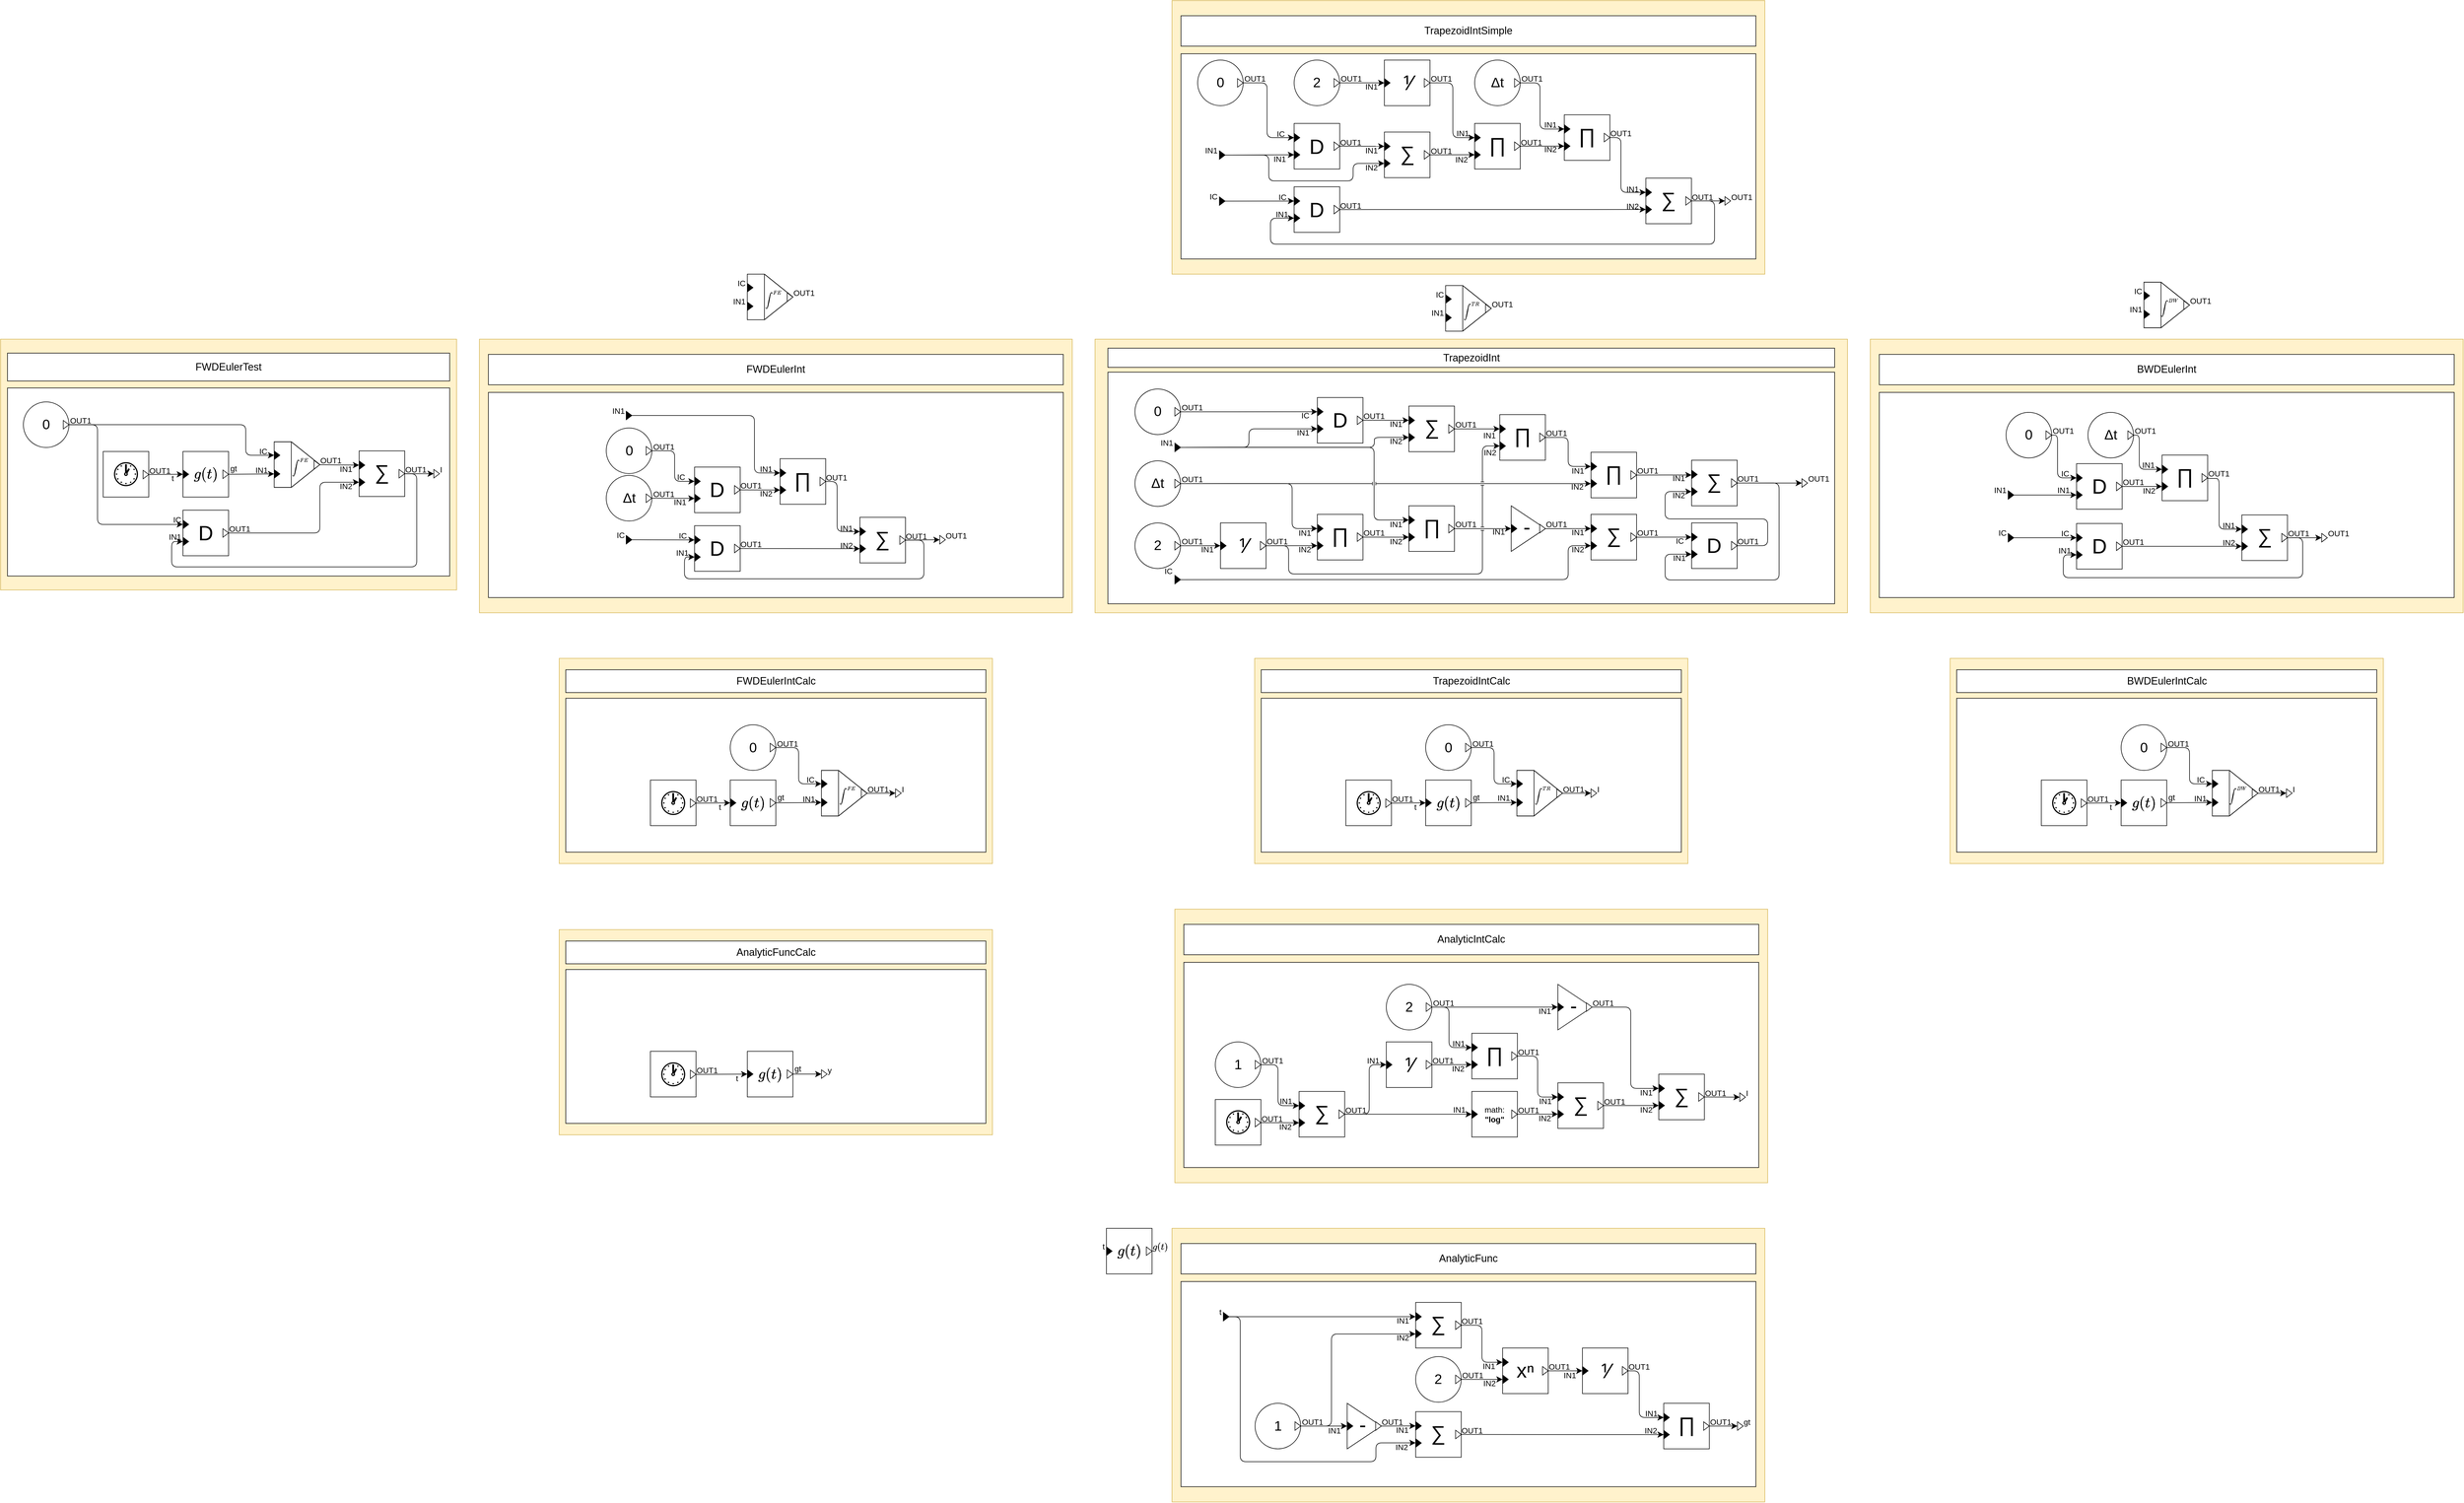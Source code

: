 <mxfile version="22.1.2" type="device">
  <diagram id="xXOdHvXqeEBseT0HI0yR" name="Page-1">
    <mxGraphModel dx="4240" dy="5534" grid="1" gridSize="10" guides="1" tooltips="1" connect="1" arrows="1" fold="1" page="1" pageScale="1" pageWidth="3300" pageHeight="4681" math="1" shadow="0">
      <root>
        <mxCell id="0" />
        <mxCell id="1" parent="0" />
        <object label="" placeholders="1" class_name="BWDEulerInt" id="2JxUFJoTUBjuM0Cz1H6F-1">
          <mxCell style="rounded=0;whiteSpace=wrap;html=1;fillColor=#fff2cc;strokeColor=#d6b656;container=0;connectable=0;allowArrows=0;treeFolding=0;moveCells=0;treeMoving=0;comic=0;rotatable=0;expand=1;autosize=1;resizeWidth=1;resizeHeight=1;metaEdit=1;fontSize=16;" parent="1" vertex="1">
            <mxGeometry x="120" y="-3961.89" width="1040" height="480" as="geometry">
              <mxRectangle x="40" y="400" width="50" height="40" as="alternateBounds" />
            </mxGeometry>
          </mxCell>
        </object>
        <object label="BWDEulerInt" placeholders="1" id="2JxUFJoTUBjuM0Cz1H6F-2">
          <mxCell style="rounded=0;whiteSpace=wrap;html=1;fillColor=#ffffff;fontSize=18;connectable=0;allowArrows=0;rotatable=0;cloneable=0;deletable=0;" parent="2JxUFJoTUBjuM0Cz1H6F-1" vertex="1">
            <mxGeometry x="15.758" y="26.671" width="1008.485" height="53.329" as="geometry" />
          </mxCell>
        </object>
        <mxCell id="2JxUFJoTUBjuM0Cz1H6F-3" value="" style="rounded=0;whiteSpace=wrap;html=1;fillColor=#ffffff;connectable=0;allowArrows=0;container=1;collapsible=0;portConstraintRotation=0;rotatable=0;cloneable=0;deletable=0;recursiveResize=0;fontSize=16;" parent="2JxUFJoTUBjuM0Cz1H6F-1" vertex="1">
          <mxGeometry x="15.758" y="93.329" width="1008.485" height="360" as="geometry">
            <mxRectangle x="10" y="70" width="50" height="40" as="alternateBounds" />
          </mxGeometry>
        </mxCell>
        <object label="%value%" placeholders="1" value="0" block_name="zeroCt" class_name="ConstantBlock" id="2JxUFJoTUBjuM0Cz1H6F-4">
          <mxCell style="ellipse;whiteSpace=wrap;html=1;comic=0;fillColor=#ffffff;fontSize=24;align=center;allowArrows=0;connectable=0;container=1;collapsible=0;recursiveResize=1;direction=west;resizable=0;metaEdit=1;" parent="2JxUFJoTUBjuM0Cz1H6F-3" vertex="1">
            <mxGeometry x="222.412" y="35.001" width="80" height="80" as="geometry" />
          </mxCell>
        </object>
        <object label="%name%" placeholders="1" name="OUT1" class_name="OutputPort" id="2JxUFJoTUBjuM0Cz1H6F-5">
          <mxCell style="triangle;fillColor=#ffffff;fontSize=14;points=[[1,0.5]];allowArrows=0;verticalAlign=middle;horizontal=1;spacingTop=0;align=left;spacingLeft=4;spacingRight=0;html=1;comic=0;treeFolding=0;treeMoving=0;movable=1;resizable=0;rotatable=1;deletable=1;editable=1;connectable=1;movableLabel=1;spacing=2;aspect=fixed;metaEdit=1;" parent="2JxUFJoTUBjuM0Cz1H6F-4" vertex="1">
            <mxGeometry x="70" y="32.5" width="10" height="15" as="geometry">
              <mxPoint x="6" y="-7" as="offset" />
            </mxGeometry>
          </mxCell>
        </object>
        <object label="%symbol%" placeholders="1" block_name="deltaT" class_name="DeltaTBlock" symbol="&amp;#916;t" id="2JxUFJoTUBjuM0Cz1H6F-6">
          <mxCell style="ellipse;whiteSpace=wrap;html=1;comic=0;fillColor=#ffffff;fontSize=24;align=center;allowArrows=0;connectable=0;container=1;collapsible=0;recursiveResize=1;direction=west;resizable=0;metaEdit=1;" parent="2JxUFJoTUBjuM0Cz1H6F-3" vertex="1">
            <mxGeometry x="366.072" y="35.001" width="80" height="80" as="geometry" />
          </mxCell>
        </object>
        <object label="%name%" placeholders="1" name="OUT1" class_name="OutputPort" id="2JxUFJoTUBjuM0Cz1H6F-7">
          <mxCell style="triangle;fillColor=#ffffff;fontSize=14;points=[[1,0.5]];allowArrows=0;verticalAlign=middle;horizontal=1;spacingTop=0;align=left;spacingLeft=4;spacingRight=0;html=1;comic=0;treeFolding=0;treeMoving=0;movable=1;resizable=0;rotatable=1;deletable=1;editable=1;connectable=1;movableLabel=1;spacing=2;aspect=fixed;metaEdit=1;" parent="2JxUFJoTUBjuM0Cz1H6F-6" vertex="1">
            <mxGeometry x="70" y="32.5" width="10" height="15" as="geometry">
              <mxPoint x="6" y="-7" as="offset" />
            </mxGeometry>
          </mxCell>
        </object>
        <object label="%symbol%" placeholders="1" symbol="D" class_name="DelayBlock" block_name="delay1" id="2JxUFJoTUBjuM0Cz1H6F-8">
          <mxCell style="whiteSpace=wrap;html=1;aspect=fixed;comic=0;fillColor=#FFFFFF;fontSize=36;align=center;resizable=0;container=1;collapsible=0;points=[];allowArrows=0;metaEdit=1;connectable=0;" parent="2JxUFJoTUBjuM0Cz1H6F-3" vertex="1">
            <mxGeometry x="346.072" y="125.001" width="80" height="80" as="geometry" />
          </mxCell>
        </object>
        <object label="%name%" placeholders="1" name="OUT1" class_name="OutputPort" id="2JxUFJoTUBjuM0Cz1H6F-9">
          <mxCell style="triangle;fillColor=#ffffff;fontSize=14;points=[[1,0.5]];allowArrows=0;verticalAlign=middle;horizontal=1;spacingTop=0;align=left;spacingLeft=4;spacingRight=0;html=1;comic=0;treeFolding=0;treeMoving=0;movable=1;resizable=0;rotatable=1;deletable=1;editable=1;connectable=1;movableLabel=1;spacing=2;aspect=fixed;metaEdit=1;" parent="2JxUFJoTUBjuM0Cz1H6F-8" vertex="1">
            <mxGeometry x="70" y="32.5" width="10" height="15" as="geometry">
              <mxPoint x="5" y="-7" as="offset" />
            </mxGeometry>
          </mxCell>
        </object>
        <object label="%name%" placeholders="1" name="IC" class_name="InputPort" id="2JxUFJoTUBjuM0Cz1H6F-10">
          <mxCell style="triangle;fontSize=14;points=[[0,0.5]];allowArrows=0;verticalAlign=middle;horizontal=1;spacingTop=0;align=right;spacingLeft=0;spacingRight=8;html=1;comic=0;treeFolding=0;treeMoving=0;resizable=0;movableLabel=1;spacing=2;aspect=fixed;fillColor=#000000;metaEdit=1;" parent="2JxUFJoTUBjuM0Cz1H6F-8" vertex="1">
            <mxGeometry y="17.5" width="10" height="15" as="geometry">
              <mxPoint x="-14" y="-7" as="offset" />
            </mxGeometry>
          </mxCell>
        </object>
        <object label="%name%" placeholders="1" name="IN1" class_name="InputPort" id="2JxUFJoTUBjuM0Cz1H6F-11">
          <mxCell style="triangle;fontSize=14;points=[[0,0.5]];allowArrows=0;verticalAlign=middle;horizontal=1;spacingTop=0;align=right;spacingLeft=0;spacingRight=8;html=1;comic=0;treeFolding=0;treeMoving=0;resizable=0;movableLabel=1;spacing=2;aspect=fixed;fillColor=#000000;metaEdit=1;" parent="2JxUFJoTUBjuM0Cz1H6F-8" vertex="1">
            <mxGeometry y="47.5" width="10" height="15" as="geometry">
              <mxPoint x="-13" y="-8" as="offset" />
            </mxGeometry>
          </mxCell>
        </object>
        <object label="%symbol%" placeholders="1" symbol="&amp;prod;" class_name="ProductBlock" block_name="prod" numberOfInputs="2" id="2JxUFJoTUBjuM0Cz1H6F-12">
          <mxCell style="whiteSpace=wrap;html=1;aspect=fixed;comic=0;fillColor=#FFFFFF;fontSize=36;align=center;resizable=0;container=1;collapsible=0;points=[];allowArrows=0;spacingTop=-6;metaEdit=1;connectable=0;" parent="2JxUFJoTUBjuM0Cz1H6F-3" vertex="1">
            <mxGeometry x="496.072" y="110.001" width="80" height="80" as="geometry" />
          </mxCell>
        </object>
        <object label="%name%" placeholders="1" name="OUT1" class_name="OutputPort" id="2JxUFJoTUBjuM0Cz1H6F-13">
          <mxCell style="triangle;fillColor=#ffffff;fontSize=14;points=[[1,0.5]];allowArrows=0;verticalAlign=middle;horizontal=1;spacingTop=0;align=left;spacingLeft=4;spacingRight=0;html=1;comic=0;treeFolding=0;treeMoving=0;movable=1;resizable=0;rotatable=1;deletable=1;editable=1;connectable=1;movableLabel=1;spacing=2;aspect=fixed;metaEdit=1;" parent="2JxUFJoTUBjuM0Cz1H6F-12" vertex="1">
            <mxGeometry x="70" y="32.5" width="10" height="15" as="geometry">
              <mxPoint x="5" y="-7" as="offset" />
            </mxGeometry>
          </mxCell>
        </object>
        <object label="%name%" placeholders="1" name="IN1" class_name="InputPort" id="2JxUFJoTUBjuM0Cz1H6F-14">
          <mxCell style="triangle;fontSize=14;points=[[0,0.5]];allowArrows=0;verticalAlign=middle;horizontal=1;spacingTop=0;align=right;spacingLeft=0;spacingRight=8;html=1;comic=0;treeFolding=0;treeMoving=0;resizable=0;movableLabel=1;spacing=2;aspect=fixed;fillColor=#000000;metaEdit=1;" parent="2JxUFJoTUBjuM0Cz1H6F-12" vertex="1">
            <mxGeometry y="17.5" width="10" height="15" as="geometry">
              <mxPoint x="-14" y="-7" as="offset" />
            </mxGeometry>
          </mxCell>
        </object>
        <object label="%name%" placeholders="1" name="IN2" class_name="InputPort" id="2JxUFJoTUBjuM0Cz1H6F-15">
          <mxCell style="triangle;fontSize=14;points=[[0,0.5]];allowArrows=0;verticalAlign=middle;horizontal=1;spacingTop=0;align=right;spacingLeft=0;spacingRight=8;html=1;comic=0;treeFolding=0;treeMoving=0;resizable=0;movableLabel=1;spacing=2;aspect=fixed;fillColor=#000000;metaEdit=1;" parent="2JxUFJoTUBjuM0Cz1H6F-12" vertex="1">
            <mxGeometry y="47.5" width="10" height="15" as="geometry">
              <mxPoint x="-13" y="8" as="offset" />
            </mxGeometry>
          </mxCell>
        </object>
        <object label="%symbol%" placeholders="1" symbol="D" class_name="DelayBlock" block_name="delay2" id="2JxUFJoTUBjuM0Cz1H6F-16">
          <mxCell style="whiteSpace=wrap;html=1;aspect=fixed;comic=0;fillColor=#FFFFFF;fontSize=36;align=center;resizable=0;container=1;collapsible=0;points=[];allowArrows=0;metaEdit=1;connectable=0;" parent="2JxUFJoTUBjuM0Cz1H6F-3" vertex="1">
            <mxGeometry x="346.072" y="230.001" width="80" height="80" as="geometry" />
          </mxCell>
        </object>
        <object label="%name%" placeholders="1" name="OUT1" class_name="OutputPort" id="2JxUFJoTUBjuM0Cz1H6F-17">
          <mxCell style="triangle;fillColor=#ffffff;fontSize=14;points=[[1,0.5]];allowArrows=0;verticalAlign=middle;horizontal=1;spacingTop=0;align=left;spacingLeft=4;spacingRight=0;html=1;comic=0;treeFolding=0;treeMoving=0;movable=1;resizable=0;rotatable=1;deletable=1;editable=1;connectable=1;movableLabel=1;spacing=2;aspect=fixed;metaEdit=1;" parent="2JxUFJoTUBjuM0Cz1H6F-16" vertex="1">
            <mxGeometry x="70" y="32.5" width="10" height="15" as="geometry">
              <mxPoint x="5" y="-7" as="offset" />
            </mxGeometry>
          </mxCell>
        </object>
        <object label="%name%" placeholders="1" name="IC" class_name="InputPort" id="2JxUFJoTUBjuM0Cz1H6F-18">
          <mxCell style="triangle;fontSize=14;points=[[0,0.5]];allowArrows=0;verticalAlign=middle;horizontal=1;spacingTop=0;align=right;spacingLeft=0;spacingRight=8;html=1;comic=0;treeFolding=0;treeMoving=0;resizable=0;movableLabel=1;spacing=2;aspect=fixed;fillColor=#000000;metaEdit=1;" parent="2JxUFJoTUBjuM0Cz1H6F-16" vertex="1">
            <mxGeometry y="17.5" width="10" height="15" as="geometry">
              <mxPoint x="-14" y="-7" as="offset" />
            </mxGeometry>
          </mxCell>
        </object>
        <object label="%name%" placeholders="1" name="IN1" class_name="InputPort" id="2JxUFJoTUBjuM0Cz1H6F-19">
          <mxCell style="triangle;fontSize=14;points=[[0,0.5]];allowArrows=0;verticalAlign=middle;horizontal=1;spacingTop=0;align=right;spacingLeft=0;spacingRight=8;html=1;comic=0;treeFolding=0;treeMoving=0;resizable=0;movableLabel=1;spacing=2;aspect=fixed;fillColor=#000000;metaEdit=1;" parent="2JxUFJoTUBjuM0Cz1H6F-16" vertex="1">
            <mxGeometry y="47.5" width="10" height="15" as="geometry">
              <mxPoint x="-11" y="-7" as="offset" />
            </mxGeometry>
          </mxCell>
        </object>
        <object label="%symbol%" placeholders="1" symbol="&amp;sum;" class_name="AdderBlock" block_name="sum" numberOfInputs="2" id="2JxUFJoTUBjuM0Cz1H6F-20">
          <mxCell style="whiteSpace=wrap;html=1;aspect=fixed;comic=0;fillColor=#FFFFFF;fontSize=36;align=center;resizable=0;container=1;collapsible=0;points=[];allowArrows=0;spacingTop=-6;metaEdit=1;connectable=0;" parent="2JxUFJoTUBjuM0Cz1H6F-3" vertex="1">
            <mxGeometry x="636.072" y="215.001" width="80" height="80" as="geometry" />
          </mxCell>
        </object>
        <object label="%name%" placeholders="1" name="OUT1" class_name="OutputPort" id="2JxUFJoTUBjuM0Cz1H6F-21">
          <mxCell style="triangle;fillColor=#ffffff;fontSize=14;points=[[1,0.5]];allowArrows=0;verticalAlign=middle;horizontal=1;spacingTop=0;align=left;spacingLeft=4;spacingRight=0;html=1;comic=0;treeFolding=0;treeMoving=0;movable=1;resizable=0;rotatable=1;deletable=1;editable=1;connectable=1;movableLabel=1;spacing=2;aspect=fixed;metaEdit=1;" parent="2JxUFJoTUBjuM0Cz1H6F-20" vertex="1">
            <mxGeometry x="70" y="32.5" width="10" height="15" as="geometry">
              <mxPoint x="5" y="-7" as="offset" />
            </mxGeometry>
          </mxCell>
        </object>
        <object label="%name%" placeholders="1" name="IN1" class_name="InputPort" id="2JxUFJoTUBjuM0Cz1H6F-22">
          <mxCell style="triangle;fontSize=14;points=[[0,0.5]];allowArrows=0;verticalAlign=middle;horizontal=1;spacingTop=0;align=right;spacingLeft=0;spacingRight=8;html=1;comic=0;treeFolding=0;treeMoving=0;resizable=0;movableLabel=1;spacing=2;aspect=fixed;fillColor=#000000;metaEdit=1;" parent="2JxUFJoTUBjuM0Cz1H6F-20" vertex="1">
            <mxGeometry y="17.5" width="10" height="15" as="geometry">
              <mxPoint x="-13" y="-6" as="offset" />
            </mxGeometry>
          </mxCell>
        </object>
        <object label="%name%" placeholders="1" name="IN2" class_name="InputPort" id="2JxUFJoTUBjuM0Cz1H6F-23">
          <mxCell style="triangle;fontSize=14;points=[[0,0.5]];allowArrows=0;verticalAlign=middle;horizontal=1;spacingTop=0;align=right;spacingLeft=0;spacingRight=8;html=1;comic=0;treeFolding=0;treeMoving=0;resizable=0;movableLabel=1;spacing=2;aspect=fixed;fillColor=#000000;metaEdit=1;" parent="2JxUFJoTUBjuM0Cz1H6F-20" vertex="1">
            <mxGeometry y="47.5" width="10" height="15" as="geometry">
              <mxPoint x="-13" y="-6" as="offset" />
            </mxGeometry>
          </mxCell>
        </object>
        <mxCell id="2JxUFJoTUBjuM0Cz1H6F-24" style="edgeStyle=none;curved=1;rounded=0;orthogonalLoop=1;jettySize=auto;html=1;exitX=1;exitY=0.5;exitDx=0;exitDy=0;entryX=0;entryY=0.5;entryDx=0;entryDy=0;fontSize=12;startSize=8;endSize=8;" parent="2JxUFJoTUBjuM0Cz1H6F-3" source="2JxUFJoTUBjuM0Cz1H6F-25" target="2JxUFJoTUBjuM0Cz1H6F-11" edge="1">
          <mxGeometry relative="1" as="geometry" />
        </mxCell>
        <object label="%name%" placeholders="1" name="IN1" class_name="InputPort" id="2JxUFJoTUBjuM0Cz1H6F-25">
          <mxCell style="triangle;fontSize=14;points=[[0,0.5],[1,0.5]];allowArrows=0;verticalAlign=middle;horizontal=1;spacingTop=0;align=right;spacingLeft=0;spacingRight=8;html=1;comic=0;treeFolding=0;treeMoving=0;resizable=0;movableLabel=1;spacing=2;aspect=fixed;fillColor=#000000;metaEdit=1;" parent="2JxUFJoTUBjuM0Cz1H6F-3" vertex="1">
            <mxGeometry x="226.072" y="172.501" width="10" height="15" as="geometry">
              <mxPoint x="-4" y="-8" as="offset" />
            </mxGeometry>
          </mxCell>
        </object>
        <mxCell id="2JxUFJoTUBjuM0Cz1H6F-26" style="edgeStyle=none;curved=1;rounded=0;orthogonalLoop=1;jettySize=auto;html=1;exitX=1;exitY=0.5;exitDx=0;exitDy=0;entryX=0;entryY=0.5;entryDx=0;entryDy=0;fontSize=12;startSize=8;endSize=8;" parent="2JxUFJoTUBjuM0Cz1H6F-3" source="2JxUFJoTUBjuM0Cz1H6F-27" target="2JxUFJoTUBjuM0Cz1H6F-18" edge="1">
          <mxGeometry relative="1" as="geometry" />
        </mxCell>
        <object label="%name%" placeholders="1" name="IC" class_name="InputPort" id="2JxUFJoTUBjuM0Cz1H6F-27">
          <mxCell style="triangle;fontSize=14;points=[[0,0.5],[1,0.5]];allowArrows=0;verticalAlign=middle;horizontal=1;spacingTop=0;align=right;spacingLeft=0;spacingRight=8;html=1;comic=0;treeFolding=0;treeMoving=0;resizable=0;movableLabel=1;spacing=2;aspect=fixed;fillColor=#000000;metaEdit=1;" parent="2JxUFJoTUBjuM0Cz1H6F-3" vertex="1">
            <mxGeometry x="226.072" y="247.501" width="10" height="15" as="geometry">
              <mxPoint x="-4" y="-8" as="offset" />
            </mxGeometry>
          </mxCell>
        </object>
        <object label="%name%" placeholders="1" name="OUT1" class_name="OutputPort" id="2JxUFJoTUBjuM0Cz1H6F-28">
          <mxCell style="triangle;fillColor=#ffffff;fontSize=14;points=[[0,0.5],[1,0.5]];allowArrows=0;verticalAlign=middle;horizontal=1;spacingTop=0;align=left;spacingLeft=4;spacingRight=0;html=1;comic=0;treeFolding=0;treeMoving=0;movable=1;resizable=0;rotatable=1;deletable=1;editable=1;connectable=1;movableLabel=1;spacing=2;aspect=fixed;metaEdit=1;" parent="2JxUFJoTUBjuM0Cz1H6F-3" vertex="1">
            <mxGeometry x="776.072" y="247.501" width="10" height="15" as="geometry">
              <mxPoint x="5" y="-7" as="offset" />
            </mxGeometry>
          </mxCell>
        </object>
        <mxCell id="2JxUFJoTUBjuM0Cz1H6F-29" style="edgeStyle=orthogonalEdgeStyle;rounded=1;orthogonalLoop=1;jettySize=auto;html=1;exitX=1;exitY=0.5;exitDx=0;exitDy=0;entryX=0;entryY=0.5;entryDx=0;entryDy=0;fontSize=12;startSize=8;endSize=8;" parent="2JxUFJoTUBjuM0Cz1H6F-3" source="2JxUFJoTUBjuM0Cz1H6F-5" target="2JxUFJoTUBjuM0Cz1H6F-10" edge="1">
          <mxGeometry relative="1" as="geometry">
            <Array as="points">
              <mxPoint x="312.72" y="75.03" />
              <mxPoint x="312.72" y="150.03" />
            </Array>
          </mxGeometry>
        </mxCell>
        <mxCell id="2JxUFJoTUBjuM0Cz1H6F-30" style="edgeStyle=orthogonalEdgeStyle;rounded=1;orthogonalLoop=1;jettySize=auto;html=1;exitX=1;exitY=0.5;exitDx=0;exitDy=0;entryX=0;entryY=0.5;entryDx=0;entryDy=0;fontSize=12;startSize=8;endSize=8;" parent="2JxUFJoTUBjuM0Cz1H6F-3" source="2JxUFJoTUBjuM0Cz1H6F-13" target="2JxUFJoTUBjuM0Cz1H6F-22" edge="1">
          <mxGeometry relative="1" as="geometry">
            <Array as="points">
              <mxPoint x="576.072" y="151.001" />
              <mxPoint x="596.072" y="151.001" />
              <mxPoint x="596.072" y="240.001" />
            </Array>
          </mxGeometry>
        </mxCell>
        <mxCell id="2JxUFJoTUBjuM0Cz1H6F-31" style="edgeStyle=none;curved=1;rounded=0;orthogonalLoop=1;jettySize=auto;html=1;exitX=1;exitY=0.5;exitDx=0;exitDy=0;entryX=0;entryY=0.5;entryDx=0;entryDy=0;fontSize=12;startSize=8;endSize=8;" parent="2JxUFJoTUBjuM0Cz1H6F-3" source="2JxUFJoTUBjuM0Cz1H6F-17" target="2JxUFJoTUBjuM0Cz1H6F-23" edge="1">
          <mxGeometry relative="1" as="geometry" />
        </mxCell>
        <mxCell id="2JxUFJoTUBjuM0Cz1H6F-32" style="edgeStyle=orthogonalEdgeStyle;rounded=1;orthogonalLoop=1;jettySize=auto;html=1;exitX=1;exitY=0.5;exitDx=0;exitDy=0;entryX=0;entryY=0.5;entryDx=0;entryDy=0;fontSize=12;startSize=8;endSize=8;" parent="2JxUFJoTUBjuM0Cz1H6F-3" source="2JxUFJoTUBjuM0Cz1H6F-21" target="2JxUFJoTUBjuM0Cz1H6F-19" edge="1">
          <mxGeometry relative="1" as="geometry">
            <Array as="points">
              <mxPoint x="742.72" y="255.03" />
              <mxPoint x="742.72" y="325.03" />
              <mxPoint x="322.72" y="325.03" />
              <mxPoint x="322.72" y="285.03" />
            </Array>
          </mxGeometry>
        </mxCell>
        <mxCell id="2JxUFJoTUBjuM0Cz1H6F-33" style="edgeStyle=none;curved=1;rounded=0;orthogonalLoop=1;jettySize=auto;html=1;exitX=1;exitY=0.5;exitDx=0;exitDy=0;entryX=0;entryY=0.5;entryDx=0;entryDy=0;fontSize=12;startSize=8;endSize=8;" parent="2JxUFJoTUBjuM0Cz1H6F-3" source="2JxUFJoTUBjuM0Cz1H6F-21" target="2JxUFJoTUBjuM0Cz1H6F-28" edge="1">
          <mxGeometry relative="1" as="geometry" />
        </mxCell>
        <mxCell id="2JxUFJoTUBjuM0Cz1H6F-34" style="edgeStyle=none;curved=1;rounded=0;orthogonalLoop=1;jettySize=auto;html=1;exitX=1;exitY=0.5;exitDx=0;exitDy=0;entryX=0;entryY=0.5;entryDx=0;entryDy=0;fontSize=12;startSize=8;endSize=8;" parent="2JxUFJoTUBjuM0Cz1H6F-3" source="2JxUFJoTUBjuM0Cz1H6F-9" target="2JxUFJoTUBjuM0Cz1H6F-15" edge="1">
          <mxGeometry relative="1" as="geometry" />
        </mxCell>
        <mxCell id="2JxUFJoTUBjuM0Cz1H6F-35" style="edgeStyle=orthogonalEdgeStyle;rounded=1;orthogonalLoop=1;jettySize=auto;html=1;exitX=1;exitY=0.5;exitDx=0;exitDy=0;entryX=0;entryY=0.5;entryDx=0;entryDy=0;fontSize=12;startSize=8;endSize=8;" parent="2JxUFJoTUBjuM0Cz1H6F-3" source="2JxUFJoTUBjuM0Cz1H6F-7" target="2JxUFJoTUBjuM0Cz1H6F-14" edge="1">
          <mxGeometry relative="1" as="geometry">
            <Array as="points">
              <mxPoint x="456.072" y="75.001" />
              <mxPoint x="456.072" y="135.001" />
            </Array>
          </mxGeometry>
        </mxCell>
        <object label="" placeholders="1" class_name="FWDEulerInt" id="2JxUFJoTUBjuM0Cz1H6F-36">
          <mxCell style="rounded=0;whiteSpace=wrap;html=1;fillColor=#fff2cc;strokeColor=#d6b656;container=0;connectable=0;allowArrows=0;treeFolding=0;moveCells=0;treeMoving=0;comic=0;rotatable=0;expand=1;autosize=1;resizeWidth=1;resizeHeight=1;metaEdit=1;fontSize=16;" parent="1" vertex="1">
            <mxGeometry x="-2320" y="-3961.89" width="1040" height="480" as="geometry">
              <mxRectangle x="40" y="400" width="50" height="40" as="alternateBounds" />
            </mxGeometry>
          </mxCell>
        </object>
        <object label="FWDEulerInt" placeholders="1" id="2JxUFJoTUBjuM0Cz1H6F-37">
          <mxCell style="rounded=0;whiteSpace=wrap;html=1;fillColor=#ffffff;fontSize=18;connectable=0;allowArrows=0;rotatable=0;cloneable=0;deletable=0;" parent="2JxUFJoTUBjuM0Cz1H6F-36" vertex="1">
            <mxGeometry x="15.758" y="26.671" width="1008.485" height="53.329" as="geometry" />
          </mxCell>
        </object>
        <mxCell id="2JxUFJoTUBjuM0Cz1H6F-38" value="" style="rounded=0;whiteSpace=wrap;html=1;fillColor=#ffffff;connectable=0;allowArrows=0;container=1;collapsible=0;portConstraintRotation=0;rotatable=0;cloneable=0;deletable=0;recursiveResize=0;fontSize=16;" parent="2JxUFJoTUBjuM0Cz1H6F-36" vertex="1">
          <mxGeometry x="15.758" y="93.329" width="1008.485" height="360" as="geometry">
            <mxRectangle x="10" y="70" width="50" height="40" as="alternateBounds" />
          </mxGeometry>
        </mxCell>
        <object label="%value%" placeholders="1" value="0" block_name="zeroCt" class_name="ConstantBlock" id="2JxUFJoTUBjuM0Cz1H6F-39">
          <mxCell style="ellipse;whiteSpace=wrap;html=1;comic=0;fillColor=#ffffff;fontSize=24;align=center;allowArrows=0;connectable=0;container=1;collapsible=0;recursiveResize=1;direction=west;resizable=0;metaEdit=1;" parent="2JxUFJoTUBjuM0Cz1H6F-38" vertex="1">
            <mxGeometry x="206.742" y="62.445" width="80" height="80" as="geometry" />
          </mxCell>
        </object>
        <object label="%name%" placeholders="1" name="OUT1" class_name="OutputPort" id="2JxUFJoTUBjuM0Cz1H6F-40">
          <mxCell style="triangle;fillColor=#ffffff;fontSize=14;points=[[1,0.5]];allowArrows=0;verticalAlign=middle;horizontal=1;spacingTop=0;align=left;spacingLeft=4;spacingRight=0;html=1;comic=0;treeFolding=0;treeMoving=0;movable=1;resizable=0;rotatable=1;deletable=1;editable=1;connectable=1;movableLabel=1;spacing=2;aspect=fixed;metaEdit=1;" parent="2JxUFJoTUBjuM0Cz1H6F-39" vertex="1">
            <mxGeometry x="70" y="32.5" width="10" height="15" as="geometry">
              <mxPoint x="6" y="-7" as="offset" />
            </mxGeometry>
          </mxCell>
        </object>
        <object label="%symbol%" placeholders="1" block_name="deltaT" class_name="DeltaTBlock" symbol="&amp;#916;t" id="2JxUFJoTUBjuM0Cz1H6F-41">
          <mxCell style="ellipse;whiteSpace=wrap;html=1;comic=0;fillColor=#ffffff;fontSize=24;align=center;allowArrows=0;connectable=0;container=1;collapsible=0;recursiveResize=1;direction=west;resizable=0;metaEdit=1;" parent="2JxUFJoTUBjuM0Cz1H6F-38" vertex="1">
            <mxGeometry x="206.742" y="145.711" width="80" height="80" as="geometry" />
          </mxCell>
        </object>
        <object label="%name%" placeholders="1" name="OUT1" class_name="OutputPort" id="2JxUFJoTUBjuM0Cz1H6F-42">
          <mxCell style="triangle;fillColor=#ffffff;fontSize=14;points=[[1,0.5]];allowArrows=0;verticalAlign=middle;horizontal=1;spacingTop=0;align=left;spacingLeft=4;spacingRight=0;html=1;comic=0;treeFolding=0;treeMoving=0;movable=1;resizable=0;rotatable=1;deletable=1;editable=1;connectable=1;movableLabel=1;spacing=2;aspect=fixed;metaEdit=1;" parent="2JxUFJoTUBjuM0Cz1H6F-41" vertex="1">
            <mxGeometry x="70" y="32.5" width="10" height="15" as="geometry">
              <mxPoint x="6" y="-7" as="offset" />
            </mxGeometry>
          </mxCell>
        </object>
        <object label="%symbol%" placeholders="1" symbol="D" class_name="DelayBlock" block_name="delay1" id="2JxUFJoTUBjuM0Cz1H6F-43">
          <mxCell style="whiteSpace=wrap;html=1;aspect=fixed;comic=0;fillColor=#FFFFFF;fontSize=36;align=center;resizable=0;container=1;collapsible=0;points=[];allowArrows=0;metaEdit=1;connectable=0;" parent="2JxUFJoTUBjuM0Cz1H6F-38" vertex="1">
            <mxGeometry x="361.742" y="131.017" width="80" height="80" as="geometry" />
          </mxCell>
        </object>
        <object label="%name%" placeholders="1" name="OUT1" class_name="OutputPort" id="2JxUFJoTUBjuM0Cz1H6F-44">
          <mxCell style="triangle;fillColor=#ffffff;fontSize=14;points=[[1,0.5]];allowArrows=0;verticalAlign=middle;horizontal=1;spacingTop=0;align=left;spacingLeft=4;spacingRight=0;html=1;comic=0;treeFolding=0;treeMoving=0;movable=1;resizable=0;rotatable=1;deletable=1;editable=1;connectable=1;movableLabel=1;spacing=2;aspect=fixed;metaEdit=1;" parent="2JxUFJoTUBjuM0Cz1H6F-43" vertex="1">
            <mxGeometry x="70" y="32.5" width="10" height="15" as="geometry">
              <mxPoint x="5" y="-7" as="offset" />
            </mxGeometry>
          </mxCell>
        </object>
        <object label="%name%" placeholders="1" name="IC" class_name="InputPort" id="2JxUFJoTUBjuM0Cz1H6F-45">
          <mxCell style="triangle;fontSize=14;points=[[0,0.5]];allowArrows=0;verticalAlign=middle;horizontal=1;spacingTop=0;align=right;spacingLeft=0;spacingRight=8;html=1;comic=0;treeFolding=0;treeMoving=0;resizable=0;movableLabel=1;spacing=2;aspect=fixed;fillColor=#000000;metaEdit=1;" parent="2JxUFJoTUBjuM0Cz1H6F-43" vertex="1">
            <mxGeometry y="17.5" width="10" height="15" as="geometry">
              <mxPoint x="-17" y="-7" as="offset" />
            </mxGeometry>
          </mxCell>
        </object>
        <object label="%name%" placeholders="1" name="IN1" class_name="InputPort" id="2JxUFJoTUBjuM0Cz1H6F-46">
          <mxCell style="triangle;fontSize=14;points=[[0,0.5]];allowArrows=0;verticalAlign=middle;horizontal=1;spacingTop=0;align=right;spacingLeft=0;spacingRight=8;html=1;comic=0;treeFolding=0;treeMoving=0;resizable=0;movableLabel=1;spacing=2;aspect=fixed;fillColor=#000000;metaEdit=1;" parent="2JxUFJoTUBjuM0Cz1H6F-43" vertex="1">
            <mxGeometry y="47.5" width="10" height="15" as="geometry">
              <mxPoint x="-15" y="7" as="offset" />
            </mxGeometry>
          </mxCell>
        </object>
        <object label="%symbol%" placeholders="1" symbol="&amp;prod;" class_name="ProductBlock" block_name="prod" numberOfInputs="2" id="2JxUFJoTUBjuM0Cz1H6F-47">
          <mxCell style="whiteSpace=wrap;html=1;aspect=fixed;comic=0;fillColor=#FFFFFF;fontSize=36;align=center;resizable=0;container=1;collapsible=0;points=[];allowArrows=0;spacingTop=-6;metaEdit=1;connectable=0;" parent="2JxUFJoTUBjuM0Cz1H6F-38" vertex="1">
            <mxGeometry x="511.742" y="116.323" width="80" height="80" as="geometry" />
          </mxCell>
        </object>
        <object label="%name%" placeholders="1" name="OUT1" class_name="OutputPort" id="2JxUFJoTUBjuM0Cz1H6F-48">
          <mxCell style="triangle;fillColor=#ffffff;fontSize=14;points=[[1,0.5]];allowArrows=0;verticalAlign=middle;horizontal=1;spacingTop=0;align=left;spacingLeft=4;spacingRight=0;html=1;comic=0;treeFolding=0;treeMoving=0;movable=1;resizable=0;rotatable=1;deletable=1;editable=1;connectable=1;movableLabel=1;spacing=2;aspect=fixed;metaEdit=1;" parent="2JxUFJoTUBjuM0Cz1H6F-47" vertex="1">
            <mxGeometry x="70" y="32.5" width="10" height="15" as="geometry">
              <mxPoint x="5" y="-7" as="offset" />
            </mxGeometry>
          </mxCell>
        </object>
        <object label="%name%" placeholders="1" name="IN1" class_name="InputPort" id="2JxUFJoTUBjuM0Cz1H6F-49">
          <mxCell style="triangle;fontSize=14;points=[[0,0.5]];allowArrows=0;verticalAlign=middle;horizontal=1;spacingTop=0;align=right;spacingLeft=0;spacingRight=8;html=1;comic=0;treeFolding=0;treeMoving=0;resizable=0;movableLabel=1;spacing=2;aspect=fixed;fillColor=#000000;metaEdit=1;" parent="2JxUFJoTUBjuM0Cz1H6F-47" vertex="1">
            <mxGeometry y="17.5" width="10" height="15" as="geometry">
              <mxPoint x="-14" y="-7" as="offset" />
            </mxGeometry>
          </mxCell>
        </object>
        <object label="%name%" placeholders="1" name="IN2" class_name="InputPort" id="2JxUFJoTUBjuM0Cz1H6F-50">
          <mxCell style="triangle;fontSize=14;points=[[0,0.5]];allowArrows=0;verticalAlign=middle;horizontal=1;spacingTop=0;align=right;spacingLeft=0;spacingRight=8;html=1;comic=0;treeFolding=0;treeMoving=0;resizable=0;movableLabel=1;spacing=2;aspect=fixed;fillColor=#000000;metaEdit=1;" parent="2JxUFJoTUBjuM0Cz1H6F-47" vertex="1">
            <mxGeometry y="47.5" width="10" height="15" as="geometry">
              <mxPoint x="-14" y="6" as="offset" />
            </mxGeometry>
          </mxCell>
        </object>
        <object label="%symbol%" placeholders="1" symbol="D" class_name="DelayBlock" block_name="delay2" id="2JxUFJoTUBjuM0Cz1H6F-51">
          <mxCell style="whiteSpace=wrap;html=1;aspect=fixed;comic=0;fillColor=#FFFFFF;fontSize=36;align=center;resizable=0;container=1;collapsible=0;points=[];allowArrows=0;metaEdit=1;connectable=0;" parent="2JxUFJoTUBjuM0Cz1H6F-38" vertex="1">
            <mxGeometry x="361.742" y="233.874" width="80" height="80" as="geometry" />
          </mxCell>
        </object>
        <object label="%name%" placeholders="1" name="OUT1" class_name="OutputPort" id="2JxUFJoTUBjuM0Cz1H6F-52">
          <mxCell style="triangle;fillColor=#ffffff;fontSize=14;points=[[1,0.5]];allowArrows=0;verticalAlign=middle;horizontal=1;spacingTop=0;align=left;spacingLeft=4;spacingRight=0;html=1;comic=0;treeFolding=0;treeMoving=0;movable=1;resizable=0;rotatable=1;deletable=1;editable=1;connectable=1;movableLabel=1;spacing=2;aspect=fixed;metaEdit=1;" parent="2JxUFJoTUBjuM0Cz1H6F-51" vertex="1">
            <mxGeometry x="70" y="32.5" width="10" height="15" as="geometry">
              <mxPoint x="5" y="-7" as="offset" />
            </mxGeometry>
          </mxCell>
        </object>
        <object label="%name%" placeholders="1" name="IC" class_name="InputPort" id="2JxUFJoTUBjuM0Cz1H6F-53">
          <mxCell style="triangle;fontSize=14;points=[[0,0.5]];allowArrows=0;verticalAlign=middle;horizontal=1;spacingTop=0;align=right;spacingLeft=0;spacingRight=8;html=1;comic=0;treeFolding=0;treeMoving=0;resizable=0;movableLabel=1;spacing=2;aspect=fixed;fillColor=#000000;metaEdit=1;" parent="2JxUFJoTUBjuM0Cz1H6F-51" vertex="1">
            <mxGeometry y="17.5" width="10" height="15" as="geometry">
              <mxPoint x="-14" y="-7" as="offset" />
            </mxGeometry>
          </mxCell>
        </object>
        <object label="%name%" placeholders="1" name="IN1" class_name="InputPort" id="2JxUFJoTUBjuM0Cz1H6F-54">
          <mxCell style="triangle;fontSize=14;points=[[0,0.5]];allowArrows=0;verticalAlign=middle;horizontal=1;spacingTop=0;align=right;spacingLeft=0;spacingRight=8;html=1;comic=0;treeFolding=0;treeMoving=0;resizable=0;movableLabel=1;spacing=2;aspect=fixed;fillColor=#000000;metaEdit=1;" parent="2JxUFJoTUBjuM0Cz1H6F-51" vertex="1">
            <mxGeometry y="47.5" width="10" height="15" as="geometry">
              <mxPoint x="-11" y="-7" as="offset" />
            </mxGeometry>
          </mxCell>
        </object>
        <object label="%symbol%" placeholders="1" symbol="&amp;sum;" class_name="AdderBlock" block_name="sum" numberOfInputs="2" id="2JxUFJoTUBjuM0Cz1H6F-55">
          <mxCell style="whiteSpace=wrap;html=1;aspect=fixed;comic=0;fillColor=#FFFFFF;fontSize=36;align=center;resizable=0;container=1;collapsible=0;points=[];allowArrows=0;spacingTop=-6;metaEdit=1;connectable=0;" parent="2JxUFJoTUBjuM0Cz1H6F-38" vertex="1">
            <mxGeometry x="651.742" y="219.18" width="80" height="80" as="geometry" />
          </mxCell>
        </object>
        <object label="%name%" placeholders="1" name="OUT1" class_name="OutputPort" id="2JxUFJoTUBjuM0Cz1H6F-56">
          <mxCell style="triangle;fillColor=#ffffff;fontSize=14;points=[[1,0.5]];allowArrows=0;verticalAlign=middle;horizontal=1;spacingTop=0;align=left;spacingLeft=4;spacingRight=0;html=1;comic=0;treeFolding=0;treeMoving=0;movable=1;resizable=0;rotatable=1;deletable=1;editable=1;connectable=1;movableLabel=1;spacing=2;aspect=fixed;metaEdit=1;" parent="2JxUFJoTUBjuM0Cz1H6F-55" vertex="1">
            <mxGeometry x="70" y="32.5" width="10" height="15" as="geometry">
              <mxPoint x="5" y="-7" as="offset" />
            </mxGeometry>
          </mxCell>
        </object>
        <object label="%name%" placeholders="1" name="IN1" class_name="InputPort" id="2JxUFJoTUBjuM0Cz1H6F-57">
          <mxCell style="triangle;fontSize=14;points=[[0,0.5]];allowArrows=0;verticalAlign=middle;horizontal=1;spacingTop=0;align=right;spacingLeft=0;spacingRight=8;html=1;comic=0;treeFolding=0;treeMoving=0;resizable=0;movableLabel=1;spacing=2;aspect=fixed;fillColor=#000000;metaEdit=1;" parent="2JxUFJoTUBjuM0Cz1H6F-55" vertex="1">
            <mxGeometry y="17.5" width="10" height="15" as="geometry">
              <mxPoint x="-13" y="-6" as="offset" />
            </mxGeometry>
          </mxCell>
        </object>
        <object label="%name%" placeholders="1" name="IN2" class_name="InputPort" id="2JxUFJoTUBjuM0Cz1H6F-58">
          <mxCell style="triangle;fontSize=14;points=[[0,0.5]];allowArrows=0;verticalAlign=middle;horizontal=1;spacingTop=0;align=right;spacingLeft=0;spacingRight=8;html=1;comic=0;treeFolding=0;treeMoving=0;resizable=0;movableLabel=1;spacing=2;aspect=fixed;fillColor=#000000;metaEdit=1;" parent="2JxUFJoTUBjuM0Cz1H6F-55" vertex="1">
            <mxGeometry y="47.5" width="10" height="15" as="geometry">
              <mxPoint x="-13" y="-6" as="offset" />
            </mxGeometry>
          </mxCell>
        </object>
        <mxCell id="2JxUFJoTUBjuM0Cz1H6F-59" style="edgeStyle=orthogonalEdgeStyle;rounded=1;orthogonalLoop=1;jettySize=auto;html=1;exitX=1;exitY=0.5;exitDx=0;exitDy=0;entryX=0;entryY=0.5;entryDx=0;entryDy=0;fontSize=12;startSize=8;endSize=8;" parent="2JxUFJoTUBjuM0Cz1H6F-38" source="2JxUFJoTUBjuM0Cz1H6F-60" target="2JxUFJoTUBjuM0Cz1H6F-49" edge="1">
          <mxGeometry relative="1" as="geometry">
            <Array as="points">
              <mxPoint x="466.742" y="40.894" />
              <mxPoint x="466.742" y="140.813" />
            </Array>
          </mxGeometry>
        </mxCell>
        <object label="%name%" placeholders="1" name="IN1" class_name="InputPort" id="2JxUFJoTUBjuM0Cz1H6F-60">
          <mxCell style="triangle;fontSize=14;points=[[0,0.5],[1,0.5]];allowArrows=0;verticalAlign=middle;horizontal=1;spacingTop=0;align=right;spacingLeft=0;spacingRight=8;html=1;comic=0;treeFolding=0;treeMoving=0;resizable=0;movableLabel=1;spacing=2;aspect=fixed;fillColor=#000000;metaEdit=1;" parent="2JxUFJoTUBjuM0Cz1H6F-38" vertex="1">
            <mxGeometry x="241.742" y="33.058" width="10" height="15" as="geometry">
              <mxPoint x="-4" y="-8" as="offset" />
            </mxGeometry>
          </mxCell>
        </object>
        <mxCell id="DL82yKmvcuCeBIaNJJjd-3" style="edgeStyle=none;curved=1;rounded=0;orthogonalLoop=1;jettySize=auto;html=1;exitX=1;exitY=0.5;exitDx=0;exitDy=0;entryX=0;entryY=0.5;entryDx=0;entryDy=0;fontSize=12;startSize=8;endSize=8;" edge="1" parent="2JxUFJoTUBjuM0Cz1H6F-38" source="2JxUFJoTUBjuM0Cz1H6F-62" target="2JxUFJoTUBjuM0Cz1H6F-53">
          <mxGeometry relative="1" as="geometry" />
        </mxCell>
        <object label="%name%" placeholders="1" name="IC" class_name="InputPort" id="2JxUFJoTUBjuM0Cz1H6F-62">
          <mxCell style="triangle;fontSize=14;points=[[0,0.5],[1,0.5]];allowArrows=0;verticalAlign=middle;horizontal=1;spacingTop=0;align=right;spacingLeft=0;spacingRight=8;html=1;comic=0;treeFolding=0;treeMoving=0;resizable=0;movableLabel=1;spacing=2;aspect=fixed;fillColor=#000000;metaEdit=1;" parent="2JxUFJoTUBjuM0Cz1H6F-38" vertex="1">
            <mxGeometry x="241.742" y="251.017" width="10" height="15" as="geometry">
              <mxPoint x="-4" y="-8" as="offset" />
            </mxGeometry>
          </mxCell>
        </object>
        <object label="%name%" placeholders="1" name="OUT1" class_name="OutputPort" id="2JxUFJoTUBjuM0Cz1H6F-63">
          <mxCell style="triangle;fillColor=#ffffff;fontSize=14;points=[[0,0.5],[1,0.5]];allowArrows=0;verticalAlign=middle;horizontal=1;spacingTop=0;align=left;spacingLeft=4;spacingRight=0;html=1;comic=0;treeFolding=0;treeMoving=0;movable=1;resizable=0;rotatable=1;deletable=1;editable=1;connectable=1;movableLabel=1;spacing=2;aspect=fixed;metaEdit=1;" parent="2JxUFJoTUBjuM0Cz1H6F-38" vertex="1">
            <mxGeometry x="791.742" y="251.017" width="10" height="15" as="geometry">
              <mxPoint x="5" y="-7" as="offset" />
            </mxGeometry>
          </mxCell>
        </object>
        <mxCell id="2JxUFJoTUBjuM0Cz1H6F-64" style="edgeStyle=orthogonalEdgeStyle;rounded=1;orthogonalLoop=1;jettySize=auto;html=1;exitX=1;exitY=0.5;exitDx=0;exitDy=0;entryX=0;entryY=0.5;entryDx=0;entryDy=0;fontSize=12;startSize=8;endSize=8;" parent="2JxUFJoTUBjuM0Cz1H6F-38" source="2JxUFJoTUBjuM0Cz1H6F-48" target="2JxUFJoTUBjuM0Cz1H6F-57" edge="1">
          <mxGeometry relative="1" as="geometry">
            <Array as="points">
              <mxPoint x="591.742" y="156.486" />
              <mxPoint x="611.742" y="156.486" />
              <mxPoint x="611.742" y="243.67" />
            </Array>
          </mxGeometry>
        </mxCell>
        <mxCell id="2JxUFJoTUBjuM0Cz1H6F-65" style="edgeStyle=none;curved=1;rounded=0;orthogonalLoop=1;jettySize=auto;html=1;exitX=1;exitY=0.5;exitDx=0;exitDy=0;entryX=0;entryY=0.5;entryDx=0;entryDy=0;fontSize=12;startSize=8;endSize=8;" parent="2JxUFJoTUBjuM0Cz1H6F-38" source="2JxUFJoTUBjuM0Cz1H6F-52" target="2JxUFJoTUBjuM0Cz1H6F-58" edge="1">
          <mxGeometry relative="1" as="geometry" />
        </mxCell>
        <mxCell id="2JxUFJoTUBjuM0Cz1H6F-66" style="edgeStyle=orthogonalEdgeStyle;rounded=1;orthogonalLoop=1;jettySize=auto;html=1;exitX=1;exitY=0.5;exitDx=0;exitDy=0;entryX=0;entryY=0.5;entryDx=0;entryDy=0;fontSize=12;startSize=8;endSize=8;" parent="2JxUFJoTUBjuM0Cz1H6F-38" source="2JxUFJoTUBjuM0Cz1H6F-56" target="2JxUFJoTUBjuM0Cz1H6F-54" edge="1">
          <mxGeometry relative="1" as="geometry">
            <Array as="points">
              <mxPoint x="764" y="259" />
              <mxPoint x="764" y="327" />
              <mxPoint x="344" y="327" />
              <mxPoint x="344" y="289" />
            </Array>
          </mxGeometry>
        </mxCell>
        <mxCell id="2JxUFJoTUBjuM0Cz1H6F-67" style="edgeStyle=none;curved=1;rounded=0;orthogonalLoop=1;jettySize=auto;html=1;exitX=1;exitY=0.5;exitDx=0;exitDy=0;entryX=0;entryY=0.5;entryDx=0;entryDy=0;fontSize=12;startSize=8;endSize=8;" parent="2JxUFJoTUBjuM0Cz1H6F-38" source="2JxUFJoTUBjuM0Cz1H6F-56" target="2JxUFJoTUBjuM0Cz1H6F-63" edge="1">
          <mxGeometry relative="1" as="geometry" />
        </mxCell>
        <mxCell id="2JxUFJoTUBjuM0Cz1H6F-68" style="edgeStyle=none;curved=1;rounded=0;orthogonalLoop=1;jettySize=auto;html=1;exitX=1;exitY=0.5;exitDx=0;exitDy=0;entryX=0;entryY=0.5;entryDx=0;entryDy=0;fontSize=12;startSize=8;endSize=8;" parent="2JxUFJoTUBjuM0Cz1H6F-38" source="2JxUFJoTUBjuM0Cz1H6F-42" target="2JxUFJoTUBjuM0Cz1H6F-46" edge="1">
          <mxGeometry relative="1" as="geometry" />
        </mxCell>
        <mxCell id="2JxUFJoTUBjuM0Cz1H6F-69" style="edgeStyle=orthogonalEdgeStyle;rounded=1;orthogonalLoop=1;jettySize=auto;html=1;exitX=1;exitY=0.5;exitDx=0;exitDy=0;entryX=0;entryY=0.5;entryDx=0;entryDy=0;fontSize=12;startSize=8;endSize=8;" parent="2JxUFJoTUBjuM0Cz1H6F-38" source="2JxUFJoTUBjuM0Cz1H6F-40" target="2JxUFJoTUBjuM0Cz1H6F-45" edge="1">
          <mxGeometry relative="1" as="geometry">
            <Array as="points">
              <mxPoint x="326.742" y="101.629" />
              <mxPoint x="326.742" y="155.507" />
            </Array>
          </mxGeometry>
        </mxCell>
        <mxCell id="2JxUFJoTUBjuM0Cz1H6F-70" style="edgeStyle=none;curved=1;rounded=0;orthogonalLoop=1;jettySize=auto;html=1;exitX=1;exitY=0.5;exitDx=0;exitDy=0;entryX=0;entryY=0.5;entryDx=0;entryDy=0;fontSize=12;startSize=8;endSize=8;" parent="2JxUFJoTUBjuM0Cz1H6F-38" source="2JxUFJoTUBjuM0Cz1H6F-44" target="2JxUFJoTUBjuM0Cz1H6F-50" edge="1">
          <mxGeometry relative="1" as="geometry" />
        </mxCell>
        <object label="" placeholders="1" class_name="TrapezoidIntSimple" id="2JxUFJoTUBjuM0Cz1H6F-71">
          <mxCell style="rounded=0;whiteSpace=wrap;html=1;fillColor=#fff2cc;strokeColor=#d6b656;container=0;connectable=0;allowArrows=0;treeFolding=0;moveCells=0;treeMoving=0;comic=0;rotatable=0;expand=1;autosize=1;resizeWidth=1;resizeHeight=1;metaEdit=1;fontSize=16;" parent="1" vertex="1">
            <mxGeometry x="-1105" y="-4556.0" width="1040" height="480.03" as="geometry">
              <mxRectangle x="40" y="400" width="50" height="40" as="alternateBounds" />
            </mxGeometry>
          </mxCell>
        </object>
        <object label="TrapezoidIntSimple" placeholders="1" id="2JxUFJoTUBjuM0Cz1H6F-72">
          <mxCell style="rounded=0;whiteSpace=wrap;html=1;fillColor=#ffffff;fontSize=18;connectable=0;allowArrows=0;rotatable=0;cloneable=0;deletable=0;" parent="2JxUFJoTUBjuM0Cz1H6F-71" vertex="1">
            <mxGeometry x="15.758" y="26.672" width="1008.485" height="53.333" as="geometry" />
          </mxCell>
        </object>
        <mxCell id="2JxUFJoTUBjuM0Cz1H6F-73" value="" style="rounded=0;whiteSpace=wrap;html=1;fillColor=#ffffff;connectable=0;allowArrows=0;container=1;collapsible=0;portConstraintRotation=0;rotatable=0;cloneable=0;deletable=0;recursiveResize=0;fontSize=16;" parent="2JxUFJoTUBjuM0Cz1H6F-71" vertex="1">
          <mxGeometry x="15.758" y="93.335" width="1008.485" height="360.022" as="geometry">
            <mxRectangle x="10" y="70" width="50" height="40" as="alternateBounds" />
          </mxGeometry>
        </mxCell>
        <object label="%value%" placeholders="1" value="0" block_name="zeroCt" class_name="ConstantBlock" id="2JxUFJoTUBjuM0Cz1H6F-74">
          <mxCell style="ellipse;whiteSpace=wrap;html=1;comic=0;fillColor=#ffffff;fontSize=24;align=center;allowArrows=0;connectable=0;container=1;collapsible=0;recursiveResize=1;direction=west;resizable=0;metaEdit=1;" parent="2JxUFJoTUBjuM0Cz1H6F-73" vertex="1">
            <mxGeometry x="29.192" y="11.052" width="80" height="80" as="geometry" />
          </mxCell>
        </object>
        <object label="%name%" placeholders="1" name="OUT1" class_name="OutputPort" id="2JxUFJoTUBjuM0Cz1H6F-75">
          <mxCell style="triangle;fillColor=#ffffff;fontSize=14;points=[[1,0.5]];allowArrows=0;verticalAlign=middle;horizontal=1;spacingTop=0;align=left;spacingLeft=4;spacingRight=0;html=1;comic=0;treeFolding=0;treeMoving=0;movable=1;resizable=0;rotatable=1;deletable=1;editable=1;connectable=1;movableLabel=1;spacing=2;aspect=fixed;metaEdit=1;" parent="2JxUFJoTUBjuM0Cz1H6F-74" vertex="1">
            <mxGeometry x="70" y="32.5" width="10" height="15" as="geometry">
              <mxPoint x="6" y="-7" as="offset" />
            </mxGeometry>
          </mxCell>
        </object>
        <object label="%symbol%" placeholders="1" block_name="deltaT" class_name="DeltaTBlock" symbol="&amp;#916;t" id="2JxUFJoTUBjuM0Cz1H6F-76">
          <mxCell style="ellipse;whiteSpace=wrap;html=1;comic=0;fillColor=#ffffff;fontSize=24;align=center;allowArrows=0;connectable=0;container=1;collapsible=0;recursiveResize=1;direction=west;resizable=0;metaEdit=1;" parent="2JxUFJoTUBjuM0Cz1H6F-73" vertex="1">
            <mxGeometry x="515.169" y="11.052" width="80" height="80" as="geometry" />
          </mxCell>
        </object>
        <object label="%name%" placeholders="1" name="OUT1" class_name="OutputPort" id="2JxUFJoTUBjuM0Cz1H6F-77">
          <mxCell style="triangle;fillColor=#ffffff;fontSize=14;points=[[1,0.5]];allowArrows=0;verticalAlign=middle;horizontal=1;spacingTop=0;align=left;spacingLeft=4;spacingRight=0;html=1;comic=0;treeFolding=0;treeMoving=0;movable=1;resizable=0;rotatable=1;deletable=1;editable=1;connectable=1;movableLabel=1;spacing=2;aspect=fixed;metaEdit=1;" parent="2JxUFJoTUBjuM0Cz1H6F-76" vertex="1">
            <mxGeometry x="70" y="32.5" width="10" height="15" as="geometry">
              <mxPoint x="6" y="-7" as="offset" />
            </mxGeometry>
          </mxCell>
        </object>
        <object label="%symbol%" placeholders="1" symbol="D" class_name="DelayBlock" block_name="delay1" id="2JxUFJoTUBjuM0Cz1H6F-78">
          <mxCell style="whiteSpace=wrap;html=1;aspect=fixed;comic=0;fillColor=#FFFFFF;fontSize=36;align=center;resizable=0;container=1;collapsible=0;points=[];allowArrows=0;metaEdit=1;connectable=0;" parent="2JxUFJoTUBjuM0Cz1H6F-73" vertex="1">
            <mxGeometry x="198.465" y="122.21" width="80" height="80" as="geometry" />
          </mxCell>
        </object>
        <object label="%name%" placeholders="1" name="OUT1" class_name="OutputPort" id="2JxUFJoTUBjuM0Cz1H6F-79">
          <mxCell style="triangle;fillColor=#ffffff;fontSize=14;points=[[1,0.5]];allowArrows=0;verticalAlign=middle;horizontal=1;spacingTop=0;align=left;spacingLeft=4;spacingRight=0;html=1;comic=0;treeFolding=0;treeMoving=0;movable=1;resizable=0;rotatable=1;deletable=1;editable=1;connectable=1;movableLabel=1;spacing=2;aspect=fixed;metaEdit=1;" parent="2JxUFJoTUBjuM0Cz1H6F-78" vertex="1">
            <mxGeometry x="70" y="32.5" width="10" height="15" as="geometry">
              <mxPoint x="5" y="-7" as="offset" />
            </mxGeometry>
          </mxCell>
        </object>
        <object label="%name%" placeholders="1" name="IC" class_name="InputPort" id="2JxUFJoTUBjuM0Cz1H6F-80">
          <mxCell style="triangle;fontSize=14;points=[[0,0.5]];allowArrows=0;verticalAlign=middle;horizontal=1;spacingTop=0;align=right;spacingLeft=0;spacingRight=8;html=1;comic=0;treeFolding=0;treeMoving=0;resizable=0;movableLabel=1;spacing=2;aspect=fixed;fillColor=#000000;metaEdit=1;" parent="2JxUFJoTUBjuM0Cz1H6F-78" vertex="1">
            <mxGeometry y="17.5" width="10" height="15" as="geometry">
              <mxPoint x="-17" y="-7" as="offset" />
            </mxGeometry>
          </mxCell>
        </object>
        <object label="%name%" placeholders="1" name="IN1" class_name="InputPort" id="2JxUFJoTUBjuM0Cz1H6F-81">
          <mxCell style="triangle;fontSize=14;points=[[0,0.5]];allowArrows=0;verticalAlign=middle;horizontal=1;spacingTop=0;align=right;spacingLeft=0;spacingRight=8;html=1;comic=0;treeFolding=0;treeMoving=0;resizable=0;movableLabel=1;spacing=2;aspect=fixed;fillColor=#000000;metaEdit=1;" parent="2JxUFJoTUBjuM0Cz1H6F-78" vertex="1">
            <mxGeometry y="47.5" width="10" height="15" as="geometry">
              <mxPoint x="-15" y="7" as="offset" />
            </mxGeometry>
          </mxCell>
        </object>
        <object label="%symbol%" placeholders="1" symbol="&amp;prod;" class_name="ProductBlock" block_name="prod2" numberOfInputs="2" id="2JxUFJoTUBjuM0Cz1H6F-82">
          <mxCell style="whiteSpace=wrap;html=1;aspect=fixed;comic=0;fillColor=#FFFFFF;fontSize=36;align=center;resizable=0;container=1;collapsible=0;points=[];allowArrows=0;spacingTop=-6;metaEdit=1;connectable=0;" parent="2JxUFJoTUBjuM0Cz1H6F-73" vertex="1">
            <mxGeometry x="672.428" y="107.052" width="80" height="80" as="geometry" />
          </mxCell>
        </object>
        <object label="%name%" placeholders="1" name="OUT1" class_name="OutputPort" id="2JxUFJoTUBjuM0Cz1H6F-83">
          <mxCell style="triangle;fillColor=#ffffff;fontSize=14;points=[[1,0.5]];allowArrows=0;verticalAlign=middle;horizontal=1;spacingTop=0;align=left;spacingLeft=4;spacingRight=0;html=1;comic=0;treeFolding=0;treeMoving=0;movable=1;resizable=0;rotatable=1;deletable=1;editable=1;connectable=1;movableLabel=1;spacing=2;aspect=fixed;metaEdit=1;" parent="2JxUFJoTUBjuM0Cz1H6F-82" vertex="1">
            <mxGeometry x="70" y="32.5" width="10" height="15" as="geometry">
              <mxPoint x="5" y="-7" as="offset" />
            </mxGeometry>
          </mxCell>
        </object>
        <object label="%name%" placeholders="1" name="IN1" class_name="InputPort" id="2JxUFJoTUBjuM0Cz1H6F-84">
          <mxCell style="triangle;fontSize=14;points=[[0,0.5]];allowArrows=0;verticalAlign=middle;horizontal=1;spacingTop=0;align=right;spacingLeft=0;spacingRight=8;html=1;comic=0;treeFolding=0;treeMoving=0;resizable=0;movableLabel=1;spacing=2;aspect=fixed;fillColor=#000000;metaEdit=1;" parent="2JxUFJoTUBjuM0Cz1H6F-82" vertex="1">
            <mxGeometry y="17.5" width="10" height="15" as="geometry">
              <mxPoint x="-14" y="-7" as="offset" />
            </mxGeometry>
          </mxCell>
        </object>
        <object label="%name%" placeholders="1" name="IN2" class_name="InputPort" id="2JxUFJoTUBjuM0Cz1H6F-85">
          <mxCell style="triangle;fontSize=14;points=[[0,0.5]];allowArrows=0;verticalAlign=middle;horizontal=1;spacingTop=0;align=right;spacingLeft=0;spacingRight=8;html=1;comic=0;treeFolding=0;treeMoving=0;resizable=0;movableLabel=1;spacing=2;aspect=fixed;fillColor=#000000;metaEdit=1;" parent="2JxUFJoTUBjuM0Cz1H6F-82" vertex="1">
            <mxGeometry y="47.5" width="10" height="15" as="geometry">
              <mxPoint x="-14" y="6" as="offset" />
            </mxGeometry>
          </mxCell>
        </object>
        <object label="%symbol%" placeholders="1" symbol="D" class_name="DelayBlock" block_name="delay2" id="2JxUFJoTUBjuM0Cz1H6F-86">
          <mxCell style="whiteSpace=wrap;html=1;aspect=fixed;comic=0;fillColor=#FFFFFF;fontSize=36;align=center;resizable=0;container=1;collapsible=0;points=[];allowArrows=0;metaEdit=1;connectable=0;" parent="2JxUFJoTUBjuM0Cz1H6F-73" vertex="1">
            <mxGeometry x="198.465" y="233.368" width="80" height="80" as="geometry" />
          </mxCell>
        </object>
        <object label="%name%" placeholders="1" name="OUT1" class_name="OutputPort" id="2JxUFJoTUBjuM0Cz1H6F-87">
          <mxCell style="triangle;fillColor=#ffffff;fontSize=14;points=[[1,0.5]];allowArrows=0;verticalAlign=middle;horizontal=1;spacingTop=0;align=left;spacingLeft=4;spacingRight=0;html=1;comic=0;treeFolding=0;treeMoving=0;movable=1;resizable=0;rotatable=1;deletable=1;editable=1;connectable=1;movableLabel=1;spacing=2;aspect=fixed;metaEdit=1;" parent="2JxUFJoTUBjuM0Cz1H6F-86" vertex="1">
            <mxGeometry x="70" y="32.5" width="10" height="15" as="geometry">
              <mxPoint x="5" y="-7" as="offset" />
            </mxGeometry>
          </mxCell>
        </object>
        <object label="%name%" placeholders="1" name="IC" class_name="InputPort" id="2JxUFJoTUBjuM0Cz1H6F-88">
          <mxCell style="triangle;fontSize=14;points=[[0,0.5]];allowArrows=0;verticalAlign=middle;horizontal=1;spacingTop=0;align=right;spacingLeft=0;spacingRight=8;html=1;comic=0;treeFolding=0;treeMoving=0;resizable=0;movableLabel=1;spacing=2;aspect=fixed;fillColor=#000000;metaEdit=1;" parent="2JxUFJoTUBjuM0Cz1H6F-86" vertex="1">
            <mxGeometry y="17.5" width="10" height="15" as="geometry">
              <mxPoint x="-14" y="-7" as="offset" />
            </mxGeometry>
          </mxCell>
        </object>
        <object label="%name%" placeholders="1" name="IN1" class_name="InputPort" id="2JxUFJoTUBjuM0Cz1H6F-89">
          <mxCell style="triangle;fontSize=14;points=[[0,0.5]];allowArrows=0;verticalAlign=middle;horizontal=1;spacingTop=0;align=right;spacingLeft=0;spacingRight=8;html=1;comic=0;treeFolding=0;treeMoving=0;resizable=0;movableLabel=1;spacing=2;aspect=fixed;fillColor=#000000;metaEdit=1;" parent="2JxUFJoTUBjuM0Cz1H6F-86" vertex="1">
            <mxGeometry y="47.5" width="10" height="15" as="geometry">
              <mxPoint x="-11" y="-7" as="offset" />
            </mxGeometry>
          </mxCell>
        </object>
        <object label="%symbol%" placeholders="1" symbol="&amp;sum;" class_name="AdderBlock" block_name="sum2" numberOfInputs="2" id="2JxUFJoTUBjuM0Cz1H6F-90">
          <mxCell style="whiteSpace=wrap;html=1;aspect=fixed;comic=0;fillColor=#FFFFFF;fontSize=36;align=center;resizable=0;container=1;collapsible=0;points=[];allowArrows=0;spacingTop=-6;metaEdit=1;connectable=0;" parent="2JxUFJoTUBjuM0Cz1H6F-73" vertex="1">
            <mxGeometry x="815.491" y="218.21" width="80" height="80" as="geometry" />
          </mxCell>
        </object>
        <object label="%name%" placeholders="1" name="OUT1" class_name="OutputPort" id="2JxUFJoTUBjuM0Cz1H6F-91">
          <mxCell style="triangle;fillColor=#ffffff;fontSize=14;points=[[1,0.5]];allowArrows=0;verticalAlign=middle;horizontal=1;spacingTop=0;align=left;spacingLeft=4;spacingRight=0;html=1;comic=0;treeFolding=0;treeMoving=0;movable=1;resizable=0;rotatable=1;deletable=1;editable=1;connectable=1;movableLabel=1;spacing=2;aspect=fixed;metaEdit=1;" parent="2JxUFJoTUBjuM0Cz1H6F-90" vertex="1">
            <mxGeometry x="70" y="32.5" width="10" height="15" as="geometry">
              <mxPoint x="5" y="-7" as="offset" />
            </mxGeometry>
          </mxCell>
        </object>
        <object label="%name%" placeholders="1" name="IN1" class_name="InputPort" id="2JxUFJoTUBjuM0Cz1H6F-92">
          <mxCell style="triangle;fontSize=14;points=[[0,0.5]];allowArrows=0;verticalAlign=middle;horizontal=1;spacingTop=0;align=right;spacingLeft=0;spacingRight=8;html=1;comic=0;treeFolding=0;treeMoving=0;resizable=0;movableLabel=1;spacing=2;aspect=fixed;fillColor=#000000;metaEdit=1;" parent="2JxUFJoTUBjuM0Cz1H6F-90" vertex="1">
            <mxGeometry y="17.5" width="10" height="15" as="geometry">
              <mxPoint x="-13" y="-6" as="offset" />
            </mxGeometry>
          </mxCell>
        </object>
        <object label="%name%" placeholders="1" name="IN2" class_name="InputPort" id="2JxUFJoTUBjuM0Cz1H6F-93">
          <mxCell style="triangle;fontSize=14;points=[[0,0.5]];allowArrows=0;verticalAlign=middle;horizontal=1;spacingTop=0;align=right;spacingLeft=0;spacingRight=8;html=1;comic=0;treeFolding=0;treeMoving=0;resizable=0;movableLabel=1;spacing=2;aspect=fixed;fillColor=#000000;metaEdit=1;" parent="2JxUFJoTUBjuM0Cz1H6F-90" vertex="1">
            <mxGeometry y="47.5" width="10" height="15" as="geometry">
              <mxPoint x="-13" y="-6" as="offset" />
            </mxGeometry>
          </mxCell>
        </object>
        <mxCell id="2JxUFJoTUBjuM0Cz1H6F-94" style="edgeStyle=none;curved=1;rounded=0;orthogonalLoop=1;jettySize=auto;html=1;exitX=1;exitY=0.5;exitDx=0;exitDy=0;entryX=0;entryY=0.5;entryDx=0;entryDy=0;fontSize=12;startSize=8;endSize=8;" parent="2JxUFJoTUBjuM0Cz1H6F-73" source="2JxUFJoTUBjuM0Cz1H6F-95" target="2JxUFJoTUBjuM0Cz1H6F-81" edge="1">
          <mxGeometry relative="1" as="geometry" />
        </mxCell>
        <object label="%name%" placeholders="1" name="IN1" class_name="InputPort" id="2JxUFJoTUBjuM0Cz1H6F-95">
          <mxCell style="triangle;fontSize=14;points=[[0,0.5],[1,0.5]];allowArrows=0;verticalAlign=middle;horizontal=1;spacingTop=0;align=right;spacingLeft=0;spacingRight=8;html=1;comic=0;treeFolding=0;treeMoving=0;resizable=0;movableLabel=1;spacing=2;aspect=fixed;fillColor=#000000;metaEdit=1;" parent="2JxUFJoTUBjuM0Cz1H6F-73" vertex="1">
            <mxGeometry x="67.415" y="170.21" width="10" height="15" as="geometry">
              <mxPoint x="-4" y="-8" as="offset" />
            </mxGeometry>
          </mxCell>
        </object>
        <mxCell id="2JxUFJoTUBjuM0Cz1H6F-96" style="edgeStyle=none;curved=1;rounded=0;orthogonalLoop=1;jettySize=auto;html=1;exitX=1;exitY=0.5;exitDx=0;exitDy=0;entryX=0;entryY=0.5;entryDx=0;entryDy=0;fontSize=12;startSize=8;endSize=8;" parent="2JxUFJoTUBjuM0Cz1H6F-73" source="2JxUFJoTUBjuM0Cz1H6F-97" target="2JxUFJoTUBjuM0Cz1H6F-88" edge="1">
          <mxGeometry relative="1" as="geometry" />
        </mxCell>
        <object label="%name%" placeholders="1" name="IC" class_name="InputPort" id="2JxUFJoTUBjuM0Cz1H6F-97">
          <mxCell style="triangle;fontSize=14;points=[[0,0.5],[1,0.5]];allowArrows=0;verticalAlign=middle;horizontal=1;spacingTop=0;align=right;spacingLeft=0;spacingRight=8;html=1;comic=0;treeFolding=0;treeMoving=0;resizable=0;movableLabel=1;spacing=2;aspect=fixed;fillColor=#000000;metaEdit=1;" parent="2JxUFJoTUBjuM0Cz1H6F-73" vertex="1">
            <mxGeometry x="67.415" y="251.052" width="10" height="15" as="geometry">
              <mxPoint x="-4" y="-8" as="offset" />
            </mxGeometry>
          </mxCell>
        </object>
        <object label="%name%" placeholders="1" name="OUT1" class_name="OutputPort" id="2JxUFJoTUBjuM0Cz1H6F-98">
          <mxCell style="triangle;fillColor=#ffffff;fontSize=14;points=[[0,0.5],[1,0.5]];allowArrows=0;verticalAlign=middle;horizontal=1;spacingTop=0;align=left;spacingLeft=4;spacingRight=0;html=1;comic=0;treeFolding=0;treeMoving=0;movable=1;resizable=0;rotatable=1;deletable=1;editable=1;connectable=1;movableLabel=1;spacing=2;aspect=fixed;metaEdit=1;" parent="2JxUFJoTUBjuM0Cz1H6F-73" vertex="1">
            <mxGeometry x="954.242" y="250.712" width="10" height="15" as="geometry">
              <mxPoint x="5" y="-7" as="offset" />
            </mxGeometry>
          </mxCell>
        </object>
        <mxCell id="2JxUFJoTUBjuM0Cz1H6F-99" style="edgeStyle=none;curved=1;rounded=0;orthogonalLoop=1;jettySize=auto;html=1;exitX=1;exitY=0.5;exitDx=0;exitDy=0;entryX=0;entryY=0.5;entryDx=0;entryDy=0;fontSize=12;startSize=8;endSize=8;" parent="2JxUFJoTUBjuM0Cz1H6F-73" source="2JxUFJoTUBjuM0Cz1H6F-87" target="2JxUFJoTUBjuM0Cz1H6F-93" edge="1">
          <mxGeometry relative="1" as="geometry" />
        </mxCell>
        <mxCell id="2JxUFJoTUBjuM0Cz1H6F-100" style="edgeStyle=orthogonalEdgeStyle;rounded=1;orthogonalLoop=1;jettySize=auto;html=1;exitX=1;exitY=0.5;exitDx=0;exitDy=0;entryX=0;entryY=0.5;entryDx=0;entryDy=0;fontSize=12;startSize=8;endSize=8;" parent="2JxUFJoTUBjuM0Cz1H6F-73" source="2JxUFJoTUBjuM0Cz1H6F-91" target="2JxUFJoTUBjuM0Cz1H6F-89" edge="1">
          <mxGeometry relative="1" as="geometry">
            <Array as="points">
              <mxPoint x="936" y="258" />
              <mxPoint x="936" y="334" />
              <mxPoint x="157" y="334" />
              <mxPoint x="157" y="288" />
            </Array>
          </mxGeometry>
        </mxCell>
        <mxCell id="2JxUFJoTUBjuM0Cz1H6F-101" style="edgeStyle=none;curved=1;rounded=0;orthogonalLoop=1;jettySize=auto;html=1;exitX=1;exitY=0.5;exitDx=0;exitDy=0;entryX=0;entryY=0.5;entryDx=0;entryDy=0;fontSize=12;startSize=8;endSize=8;" parent="2JxUFJoTUBjuM0Cz1H6F-73" source="2JxUFJoTUBjuM0Cz1H6F-91" target="2JxUFJoTUBjuM0Cz1H6F-98" edge="1">
          <mxGeometry relative="1" as="geometry" />
        </mxCell>
        <mxCell id="2JxUFJoTUBjuM0Cz1H6F-102" style="edgeStyle=orthogonalEdgeStyle;rounded=1;orthogonalLoop=1;jettySize=auto;html=1;exitX=1;exitY=0.5;exitDx=0;exitDy=0;entryX=0;entryY=0.5;entryDx=0;entryDy=0;fontSize=12;startSize=8;endSize=8;" parent="2JxUFJoTUBjuM0Cz1H6F-73" source="2JxUFJoTUBjuM0Cz1H6F-75" target="2JxUFJoTUBjuM0Cz1H6F-80" edge="1">
          <mxGeometry relative="1" as="geometry">
            <Array as="points">
              <mxPoint x="151" y="51" />
              <mxPoint x="151" y="147" />
            </Array>
          </mxGeometry>
        </mxCell>
        <object label="%symbol%" placeholders="1" symbol="&amp;sum;" class_name="AdderBlock" block_name="sum1" numberOfInputs="2" id="2JxUFJoTUBjuM0Cz1H6F-103">
          <mxCell style="whiteSpace=wrap;html=1;aspect=fixed;comic=0;fillColor=#FFFFFF;fontSize=36;align=center;resizable=0;container=1;collapsible=0;points=[];allowArrows=0;spacingTop=-6;metaEdit=1;connectable=0;" parent="2JxUFJoTUBjuM0Cz1H6F-73" vertex="1">
            <mxGeometry x="356.817" y="137.368" width="80" height="80" as="geometry" />
          </mxCell>
        </object>
        <object label="%name%" placeholders="1" name="OUT1" class_name="OutputPort" id="2JxUFJoTUBjuM0Cz1H6F-104">
          <mxCell style="triangle;fillColor=#ffffff;fontSize=14;points=[[1,0.5]];allowArrows=0;verticalAlign=middle;horizontal=1;spacingTop=0;align=left;spacingLeft=4;spacingRight=0;html=1;comic=0;treeFolding=0;treeMoving=0;movable=1;resizable=0;rotatable=1;deletable=1;editable=1;connectable=1;movableLabel=1;spacing=2;aspect=fixed;metaEdit=1;" parent="2JxUFJoTUBjuM0Cz1H6F-103" vertex="1">
            <mxGeometry x="70" y="32.5" width="10" height="15" as="geometry">
              <mxPoint x="5" y="-7" as="offset" />
            </mxGeometry>
          </mxCell>
        </object>
        <object label="%name%" placeholders="1" name="IN1" class_name="InputPort" id="2JxUFJoTUBjuM0Cz1H6F-105">
          <mxCell style="triangle;fontSize=14;points=[[0,0.5]];allowArrows=0;verticalAlign=middle;horizontal=1;spacingTop=0;align=right;spacingLeft=0;spacingRight=8;html=1;comic=0;treeFolding=0;treeMoving=0;resizable=0;movableLabel=1;spacing=2;aspect=fixed;fillColor=#000000;metaEdit=1;" parent="2JxUFJoTUBjuM0Cz1H6F-103" vertex="1">
            <mxGeometry y="17.5" width="10" height="15" as="geometry">
              <mxPoint x="-13" y="7" as="offset" />
            </mxGeometry>
          </mxCell>
        </object>
        <object label="%name%" placeholders="1" name="IN2" class_name="InputPort" id="2JxUFJoTUBjuM0Cz1H6F-106">
          <mxCell style="triangle;fontSize=14;points=[[0,0.5]];allowArrows=0;verticalAlign=middle;horizontal=1;spacingTop=0;align=right;spacingLeft=0;spacingRight=8;html=1;comic=0;treeFolding=0;treeMoving=0;resizable=0;movableLabel=1;spacing=2;aspect=fixed;fillColor=#000000;metaEdit=1;" parent="2JxUFJoTUBjuM0Cz1H6F-103" vertex="1">
            <mxGeometry y="47.5" width="10" height="15" as="geometry">
              <mxPoint x="-13" y="7" as="offset" />
            </mxGeometry>
          </mxCell>
        </object>
        <mxCell id="2JxUFJoTUBjuM0Cz1H6F-107" style="edgeStyle=none;curved=1;rounded=0;orthogonalLoop=1;jettySize=auto;html=1;exitX=1;exitY=0.5;exitDx=0;exitDy=0;entryX=0;entryY=0.5;entryDx=0;entryDy=0;fontSize=12;startSize=8;endSize=8;" parent="2JxUFJoTUBjuM0Cz1H6F-73" source="2JxUFJoTUBjuM0Cz1H6F-79" target="2JxUFJoTUBjuM0Cz1H6F-105" edge="1">
          <mxGeometry relative="1" as="geometry" />
        </mxCell>
        <object label="%symbol%" placeholders="1" symbol="&amp;prod;" class_name="ProductBlock" block_name="prod1" numberOfInputs="2" id="2JxUFJoTUBjuM0Cz1H6F-108">
          <mxCell style="whiteSpace=wrap;html=1;aspect=fixed;comic=0;fillColor=#FFFFFF;fontSize=36;align=center;resizable=0;container=1;collapsible=0;points=[];allowArrows=0;spacingTop=-6;metaEdit=1;connectable=0;" parent="2JxUFJoTUBjuM0Cz1H6F-73" vertex="1">
            <mxGeometry x="515.169" y="122.21" width="80" height="80" as="geometry" />
          </mxCell>
        </object>
        <object label="%name%" placeholders="1" name="OUT1" class_name="OutputPort" id="2JxUFJoTUBjuM0Cz1H6F-109">
          <mxCell style="triangle;fillColor=#ffffff;fontSize=14;points=[[1,0.5]];allowArrows=0;verticalAlign=middle;horizontal=1;spacingTop=0;align=left;spacingLeft=4;spacingRight=0;html=1;comic=0;treeFolding=0;treeMoving=0;movable=1;resizable=0;rotatable=1;deletable=1;editable=1;connectable=1;movableLabel=1;spacing=2;aspect=fixed;metaEdit=1;" parent="2JxUFJoTUBjuM0Cz1H6F-108" vertex="1">
            <mxGeometry x="70" y="32.5" width="10" height="15" as="geometry">
              <mxPoint x="5" y="-7" as="offset" />
            </mxGeometry>
          </mxCell>
        </object>
        <object label="%name%" placeholders="1" name="IN1" class_name="InputPort" id="2JxUFJoTUBjuM0Cz1H6F-110">
          <mxCell style="triangle;fontSize=14;points=[[0,0.5]];allowArrows=0;verticalAlign=middle;horizontal=1;spacingTop=0;align=right;spacingLeft=0;spacingRight=8;html=1;comic=0;treeFolding=0;treeMoving=0;resizable=0;movableLabel=1;spacing=2;aspect=fixed;fillColor=#000000;metaEdit=1;" parent="2JxUFJoTUBjuM0Cz1H6F-108" vertex="1">
            <mxGeometry y="17.5" width="10" height="15" as="geometry">
              <mxPoint x="-11" y="-8" as="offset" />
            </mxGeometry>
          </mxCell>
        </object>
        <object label="%name%" placeholders="1" name="IN2" class_name="InputPort" id="2JxUFJoTUBjuM0Cz1H6F-111">
          <mxCell style="triangle;fontSize=14;points=[[0,0.5]];allowArrows=0;verticalAlign=middle;horizontal=1;spacingTop=0;align=right;spacingLeft=0;spacingRight=8;html=1;comic=0;treeFolding=0;treeMoving=0;resizable=0;movableLabel=1;spacing=2;aspect=fixed;fillColor=#000000;metaEdit=1;" parent="2JxUFJoTUBjuM0Cz1H6F-108" vertex="1">
            <mxGeometry y="47.5" width="10" height="15" as="geometry">
              <mxPoint x="-13" y="8" as="offset" />
            </mxGeometry>
          </mxCell>
        </object>
        <object label="%value%" placeholders="1" value="2" block_name="twoCt" class_name="ConstantBlock" id="2JxUFJoTUBjuM0Cz1H6F-112">
          <mxCell style="ellipse;whiteSpace=wrap;html=1;comic=0;fillColor=#ffffff;fontSize=24;align=center;allowArrows=0;connectable=0;container=1;collapsible=0;recursiveResize=1;direction=west;resizable=0;metaEdit=1;" parent="2JxUFJoTUBjuM0Cz1H6F-73" vertex="1">
            <mxGeometry x="198.465" y="11.052" width="80" height="80" as="geometry" />
          </mxCell>
        </object>
        <object label="%name%" placeholders="1" name="OUT1" class_name="OutputPort" id="2JxUFJoTUBjuM0Cz1H6F-113">
          <mxCell style="triangle;fillColor=#ffffff;fontSize=14;points=[[1,0.5]];allowArrows=0;verticalAlign=middle;horizontal=1;spacingTop=0;align=left;spacingLeft=4;spacingRight=0;html=1;comic=0;treeFolding=0;treeMoving=0;movable=1;resizable=0;rotatable=1;deletable=1;editable=1;connectable=1;movableLabel=1;spacing=2;aspect=fixed;metaEdit=1;" parent="2JxUFJoTUBjuM0Cz1H6F-112" vertex="1">
            <mxGeometry x="70" y="32.5" width="10" height="15" as="geometry">
              <mxPoint x="6" y="-7" as="offset" />
            </mxGeometry>
          </mxCell>
        </object>
        <object label="%symbol%" placeholders="1" symbol="&amp;#8543;" class_name="InverterBlock" block_name="inv" id="2JxUFJoTUBjuM0Cz1H6F-114">
          <mxCell style="whiteSpace=wrap;html=1;aspect=fixed;comic=0;fillColor=#FFFFFF;fontSize=36;align=center;resizable=0;container=1;collapsible=0;points=[];allowArrows=0;metaEdit=1;connectable=0;" parent="2JxUFJoTUBjuM0Cz1H6F-73" vertex="1">
            <mxGeometry x="356.817" y="11.052" width="80" height="80" as="geometry" />
          </mxCell>
        </object>
        <object label="%name%" placeholders="1" name="OUT1" class_name="OutputPort" id="2JxUFJoTUBjuM0Cz1H6F-115">
          <mxCell style="triangle;fillColor=#ffffff;fontSize=14;points=[[1,0.5]];allowArrows=0;verticalAlign=middle;horizontal=1;spacingTop=0;align=left;spacingLeft=4;spacingRight=0;html=1;comic=0;treeFolding=0;treeMoving=0;movable=1;resizable=0;rotatable=1;deletable=1;editable=1;connectable=1;movableLabel=1;spacing=2;aspect=fixed;metaEdit=1;" parent="2JxUFJoTUBjuM0Cz1H6F-114" vertex="1">
            <mxGeometry x="70" y="32.5" width="10" height="15" as="geometry">
              <mxPoint x="5" y="-7" as="offset" />
            </mxGeometry>
          </mxCell>
        </object>
        <object label="%name%" placeholders="1" name="IN1" class_name="InputPort" id="2JxUFJoTUBjuM0Cz1H6F-116">
          <mxCell style="triangle;fontSize=14;points=[[0,0.5]];allowArrows=0;verticalAlign=middle;horizontal=1;spacingTop=0;align=right;spacingLeft=0;spacingRight=8;html=1;comic=0;treeFolding=0;treeMoving=0;resizable=0;movableLabel=1;spacing=2;aspect=fixed;fillColor=#000000;metaEdit=1;" parent="2JxUFJoTUBjuM0Cz1H6F-114" vertex="1">
            <mxGeometry y="32.5" width="10" height="15" as="geometry">
              <mxPoint x="-13" y="7" as="offset" />
            </mxGeometry>
          </mxCell>
        </object>
        <mxCell id="2JxUFJoTUBjuM0Cz1H6F-117" style="edgeStyle=none;curved=1;rounded=0;orthogonalLoop=1;jettySize=auto;html=1;exitX=1;exitY=0.5;exitDx=0;exitDy=0;entryX=0;entryY=0.5;entryDx=0;entryDy=0;fontSize=12;startSize=8;endSize=8;" parent="2JxUFJoTUBjuM0Cz1H6F-73" source="2JxUFJoTUBjuM0Cz1H6F-113" target="2JxUFJoTUBjuM0Cz1H6F-116" edge="1">
          <mxGeometry relative="1" as="geometry" />
        </mxCell>
        <mxCell id="2JxUFJoTUBjuM0Cz1H6F-118" style="edgeStyle=none;curved=1;rounded=0;orthogonalLoop=1;jettySize=auto;html=1;exitX=1;exitY=0.5;exitDx=0;exitDy=0;entryX=0;entryY=0.5;entryDx=0;entryDy=0;fontSize=12;startSize=8;endSize=8;" parent="2JxUFJoTUBjuM0Cz1H6F-73" source="2JxUFJoTUBjuM0Cz1H6F-104" target="2JxUFJoTUBjuM0Cz1H6F-111" edge="1">
          <mxGeometry relative="1" as="geometry" />
        </mxCell>
        <mxCell id="2JxUFJoTUBjuM0Cz1H6F-119" style="edgeStyle=orthogonalEdgeStyle;rounded=1;orthogonalLoop=1;jettySize=auto;html=1;exitX=1;exitY=0.5;exitDx=0;exitDy=0;entryX=0;entryY=0.5;entryDx=0;entryDy=0;fontSize=12;startSize=8;endSize=8;" parent="2JxUFJoTUBjuM0Cz1H6F-73" source="2JxUFJoTUBjuM0Cz1H6F-115" target="2JxUFJoTUBjuM0Cz1H6F-110" edge="1">
          <mxGeometry relative="1" as="geometry">
            <Array as="points">
              <mxPoint x="476.946" y="51.473" />
              <mxPoint x="476.946" y="147.473" />
            </Array>
          </mxGeometry>
        </mxCell>
        <mxCell id="2JxUFJoTUBjuM0Cz1H6F-120" style="edgeStyle=orthogonalEdgeStyle;rounded=1;orthogonalLoop=1;jettySize=auto;html=1;exitX=1;exitY=0.5;exitDx=0;exitDy=0;entryX=0;entryY=0.5;entryDx=0;entryDy=0;fontSize=12;startSize=8;endSize=8;" parent="2JxUFJoTUBjuM0Cz1H6F-73" source="2JxUFJoTUBjuM0Cz1H6F-77" target="2JxUFJoTUBjuM0Cz1H6F-84" edge="1">
          <mxGeometry relative="1" as="geometry">
            <Array as="points">
              <mxPoint x="629.837" y="51.473" />
              <mxPoint x="629.837" y="132.315" />
            </Array>
          </mxGeometry>
        </mxCell>
        <mxCell id="2JxUFJoTUBjuM0Cz1H6F-121" style="edgeStyle=none;curved=1;rounded=0;orthogonalLoop=1;jettySize=auto;html=1;exitX=1;exitY=0.5;exitDx=0;exitDy=0;entryX=0;entryY=0.5;entryDx=0;entryDy=0;fontSize=12;startSize=8;endSize=8;" parent="2JxUFJoTUBjuM0Cz1H6F-73" source="2JxUFJoTUBjuM0Cz1H6F-109" target="2JxUFJoTUBjuM0Cz1H6F-85" edge="1">
          <mxGeometry relative="1" as="geometry" />
        </mxCell>
        <mxCell id="2JxUFJoTUBjuM0Cz1H6F-122" style="edgeStyle=orthogonalEdgeStyle;rounded=1;orthogonalLoop=1;jettySize=auto;html=1;exitX=1;exitY=0.5;exitDx=0;exitDy=0;entryX=0;entryY=0.5;entryDx=0;entryDy=0;fontSize=12;startSize=8;endSize=8;" parent="2JxUFJoTUBjuM0Cz1H6F-73" source="2JxUFJoTUBjuM0Cz1H6F-95" target="2JxUFJoTUBjuM0Cz1H6F-106" edge="1">
          <mxGeometry relative="1" as="geometry">
            <Array as="points">
              <mxPoint x="154" y="178" />
              <mxPoint x="154" y="223" />
              <mxPoint x="302" y="223" />
              <mxPoint x="302" y="192" />
            </Array>
          </mxGeometry>
        </mxCell>
        <mxCell id="2JxUFJoTUBjuM0Cz1H6F-123" style="edgeStyle=orthogonalEdgeStyle;rounded=1;orthogonalLoop=1;jettySize=auto;html=1;exitX=1;exitY=0.5;exitDx=0;exitDy=0;entryX=0;entryY=0.5;entryDx=0;entryDy=0;fontSize=12;startSize=8;endSize=8;" parent="2JxUFJoTUBjuM0Cz1H6F-73" source="2JxUFJoTUBjuM0Cz1H6F-83" target="2JxUFJoTUBjuM0Cz1H6F-92" edge="1">
          <mxGeometry relative="1" as="geometry">
            <Array as="points">
              <mxPoint x="771.808" y="147.473" />
              <mxPoint x="771.808" y="243.473" />
            </Array>
          </mxGeometry>
        </mxCell>
        <object label="" placeholders="1" class_name="AnalyticFunc" id="2JxUFJoTUBjuM0Cz1H6F-124">
          <mxCell style="rounded=0;whiteSpace=wrap;html=1;fillColor=#fff2cc;strokeColor=#d6b656;container=0;connectable=0;allowArrows=0;treeFolding=0;moveCells=0;treeMoving=0;comic=0;rotatable=0;expand=1;autosize=1;resizeWidth=1;resizeHeight=1;metaEdit=1;fontSize=16;" parent="1" vertex="1">
            <mxGeometry x="-1105" y="-2401.89" width="1040" height="480" as="geometry">
              <mxRectangle x="40" y="400" width="50" height="40" as="alternateBounds" />
            </mxGeometry>
          </mxCell>
        </object>
        <object label="AnalyticFunc" placeholders="1" id="2JxUFJoTUBjuM0Cz1H6F-125">
          <mxCell style="rounded=0;whiteSpace=wrap;html=1;fillColor=#ffffff;fontSize=18;connectable=0;allowArrows=0;rotatable=0;cloneable=0;deletable=0;" parent="2JxUFJoTUBjuM0Cz1H6F-124" vertex="1">
            <mxGeometry x="15.758" y="26.671" width="1008.485" height="53.329" as="geometry" />
          </mxCell>
        </object>
        <mxCell id="2JxUFJoTUBjuM0Cz1H6F-126" value="" style="rounded=0;whiteSpace=wrap;html=1;fillColor=#ffffff;connectable=0;allowArrows=0;container=1;collapsible=0;portConstraintRotation=0;rotatable=0;cloneable=0;deletable=0;recursiveResize=0;fontSize=16;" parent="2JxUFJoTUBjuM0Cz1H6F-124" vertex="1">
          <mxGeometry x="15.758" y="93.329" width="1008.485" height="360" as="geometry">
            <mxRectangle x="10" y="70" width="50" height="40" as="alternateBounds" />
          </mxGeometry>
        </mxCell>
        <object label="%value%" placeholders="1" value="1" block_name="oneCt" class_name="ConstantBlock" id="2JxUFJoTUBjuM0Cz1H6F-127">
          <mxCell style="ellipse;whiteSpace=wrap;html=1;comic=0;fillColor=#ffffff;fontSize=24;align=center;allowArrows=0;connectable=0;container=1;collapsible=0;recursiveResize=1;direction=west;resizable=0;metaEdit=1;" parent="2JxUFJoTUBjuM0Cz1H6F-126" vertex="1">
            <mxGeometry x="129.974" y="213.606" width="80" height="80" as="geometry" />
          </mxCell>
        </object>
        <object label="%name%" placeholders="1" name="OUT1" class_name="OutputPort" id="2JxUFJoTUBjuM0Cz1H6F-128">
          <mxCell style="triangle;fillColor=#ffffff;fontSize=14;points=[[1,0.5]];allowArrows=0;verticalAlign=middle;horizontal=1;spacingTop=0;align=left;spacingLeft=4;spacingRight=0;html=1;comic=0;treeFolding=0;treeMoving=0;movable=1;resizable=0;rotatable=1;deletable=1;editable=1;connectable=1;movableLabel=1;spacing=2;aspect=fixed;metaEdit=1;" parent="2JxUFJoTUBjuM0Cz1H6F-127" vertex="1">
            <mxGeometry x="70" y="32.5" width="10" height="15" as="geometry">
              <mxPoint x="6" y="-7" as="offset" />
            </mxGeometry>
          </mxCell>
        </object>
        <object label="%symbol%" placeholders="1" symbol="-" class_name="NegatorBlock" block_name="neg" id="2JxUFJoTUBjuM0Cz1H6F-129">
          <mxCell style="triangle;whiteSpace=wrap;html=1;comic=0;fontSize=36;align=center;allowArrows=0;recursiveResize=0;resizable=0;fillColor=#FFFFFF;points=[];spacingLeft=-5;container=1;collapsible=0;spacingTop=-6;metaEdit=1;connectable=0;" parent="2JxUFJoTUBjuM0Cz1H6F-126" vertex="1">
            <mxGeometry x="291.527" y="213.606" width="60" height="80" as="geometry" />
          </mxCell>
        </object>
        <object label="%name%" placeholders="1" name="OUT1" class_name="OutputPort" id="2JxUFJoTUBjuM0Cz1H6F-130">
          <mxCell style="triangle;fillColor=#ffffff;fontSize=14;points=[[1,0.5]];allowArrows=0;verticalAlign=middle;horizontal=1;spacingTop=0;align=left;spacingLeft=4;spacingRight=0;html=1;comic=0;treeFolding=0;treeMoving=0;movable=1;resizable=0;rotatable=1;deletable=1;editable=1;connectable=1;movableLabel=1;spacing=2;aspect=fixed;metaEdit=1;" parent="2JxUFJoTUBjuM0Cz1H6F-129" vertex="1">
            <mxGeometry x="50" y="32.5" width="10" height="15" as="geometry">
              <mxPoint x="5" y="-7" as="offset" />
            </mxGeometry>
          </mxCell>
        </object>
        <object label="%name%" placeholders="1" name="IN1" class_name="InputPort" id="2JxUFJoTUBjuM0Cz1H6F-131">
          <mxCell style="triangle;fontSize=14;points=[[0,0.5]];allowArrows=0;verticalAlign=middle;horizontal=1;spacingTop=0;align=right;spacingLeft=0;spacingRight=8;html=1;comic=0;treeFolding=0;treeMoving=0;resizable=0;movableLabel=1;spacing=2;aspect=fixed;fillColor=#000000;metaEdit=1;" parent="2JxUFJoTUBjuM0Cz1H6F-129" vertex="1">
            <mxGeometry y="32.5" width="10" height="15" as="geometry">
              <mxPoint x="-12" y="8" as="offset" />
            </mxGeometry>
          </mxCell>
        </object>
        <object label="%symbol%" placeholders="1" symbol="&amp;sum;" class_name="AdderBlock" block_name="sum2" numberOfInputs="2" id="2JxUFJoTUBjuM0Cz1H6F-132">
          <mxCell style="whiteSpace=wrap;html=1;aspect=fixed;comic=0;fillColor=#FFFFFF;fontSize=36;align=center;resizable=0;container=1;collapsible=0;points=[];allowArrows=0;spacingTop=-6;metaEdit=1;connectable=0;" parent="2JxUFJoTUBjuM0Cz1H6F-126" vertex="1">
            <mxGeometry x="411.682" y="228.3" width="80" height="80" as="geometry" />
          </mxCell>
        </object>
        <object label="%name%" placeholders="1" name="OUT1" class_name="OutputPort" id="2JxUFJoTUBjuM0Cz1H6F-133">
          <mxCell style="triangle;fillColor=#ffffff;fontSize=14;points=[[1,0.5]];allowArrows=0;verticalAlign=middle;horizontal=1;spacingTop=0;align=left;spacingLeft=4;spacingRight=0;html=1;comic=0;treeFolding=0;treeMoving=0;movable=1;resizable=0;rotatable=1;deletable=1;editable=1;connectable=1;movableLabel=1;spacing=2;aspect=fixed;metaEdit=1;" parent="2JxUFJoTUBjuM0Cz1H6F-132" vertex="1">
            <mxGeometry x="70" y="32.5" width="10" height="15" as="geometry">
              <mxPoint x="5" y="-7" as="offset" />
            </mxGeometry>
          </mxCell>
        </object>
        <object label="%name%" placeholders="1" name="IN1" class_name="InputPort" id="2JxUFJoTUBjuM0Cz1H6F-134">
          <mxCell style="triangle;fontSize=14;points=[[0,0.5]];allowArrows=0;verticalAlign=middle;horizontal=1;spacingTop=0;align=right;spacingLeft=0;spacingRight=8;html=1;comic=0;treeFolding=0;treeMoving=0;resizable=0;movableLabel=1;spacing=2;aspect=fixed;fillColor=#000000;metaEdit=1;" parent="2JxUFJoTUBjuM0Cz1H6F-132" vertex="1">
            <mxGeometry y="17.5" width="10" height="15" as="geometry">
              <mxPoint x="-13" y="7" as="offset" />
            </mxGeometry>
          </mxCell>
        </object>
        <object label="%name%" placeholders="1" name="IN2" class_name="InputPort" id="2JxUFJoTUBjuM0Cz1H6F-135">
          <mxCell style="triangle;fontSize=14;points=[[0,0.5]];allowArrows=0;verticalAlign=middle;horizontal=1;spacingTop=0;align=right;spacingLeft=0;spacingRight=8;html=1;comic=0;treeFolding=0;treeMoving=0;resizable=0;movableLabel=1;spacing=2;aspect=fixed;fillColor=#000000;metaEdit=1;" parent="2JxUFJoTUBjuM0Cz1H6F-132" vertex="1">
            <mxGeometry y="47.5" width="10" height="15" as="geometry">
              <mxPoint x="-14" y="7" as="offset" />
            </mxGeometry>
          </mxCell>
        </object>
        <object label="%symbol%" placeholders="1" symbol="&amp;sum;" class_name="AdderBlock" block_name="sum1" numberOfInputs="2" id="2JxUFJoTUBjuM0Cz1H6F-136">
          <mxCell style="whiteSpace=wrap;html=1;aspect=fixed;comic=0;fillColor=#FFFFFF;fontSize=36;align=center;resizable=0;container=1;collapsible=0;points=[];allowArrows=0;spacingTop=-6;metaEdit=1;connectable=0;" parent="2JxUFJoTUBjuM0Cz1H6F-126" vertex="1">
            <mxGeometry x="411.682" y="36.631" width="80" height="80" as="geometry" />
          </mxCell>
        </object>
        <object label="%name%" placeholders="1" name="OUT1" class_name="OutputPort" id="2JxUFJoTUBjuM0Cz1H6F-137">
          <mxCell style="triangle;fillColor=#ffffff;fontSize=14;points=[[1,0.5]];allowArrows=0;verticalAlign=middle;horizontal=1;spacingTop=0;align=left;spacingLeft=4;spacingRight=0;html=1;comic=0;treeFolding=0;treeMoving=0;movable=1;resizable=0;rotatable=1;deletable=1;editable=1;connectable=1;movableLabel=1;spacing=2;aspect=fixed;metaEdit=1;" parent="2JxUFJoTUBjuM0Cz1H6F-136" vertex="1">
            <mxGeometry x="70" y="32.5" width="10" height="15" as="geometry">
              <mxPoint x="5" y="-7" as="offset" />
            </mxGeometry>
          </mxCell>
        </object>
        <object label="%name%" placeholders="1" name="IN1" class_name="InputPort" id="2JxUFJoTUBjuM0Cz1H6F-138">
          <mxCell style="triangle;fontSize=14;points=[[0,0.5]];allowArrows=0;verticalAlign=middle;horizontal=1;spacingTop=0;align=right;spacingLeft=0;spacingRight=8;html=1;comic=0;treeFolding=0;treeMoving=0;resizable=0;movableLabel=1;spacing=2;aspect=fixed;fillColor=#000000;metaEdit=1;" parent="2JxUFJoTUBjuM0Cz1H6F-136" vertex="1">
            <mxGeometry y="17.5" width="10" height="15" as="geometry">
              <mxPoint x="-12" y="7" as="offset" />
            </mxGeometry>
          </mxCell>
        </object>
        <object label="%name%" placeholders="1" name="IN2" class_name="InputPort" id="2JxUFJoTUBjuM0Cz1H6F-139">
          <mxCell style="triangle;fontSize=14;points=[[0,0.5]];allowArrows=0;verticalAlign=middle;horizontal=1;spacingTop=0;align=right;spacingLeft=0;spacingRight=8;html=1;comic=0;treeFolding=0;treeMoving=0;resizable=0;movableLabel=1;spacing=2;aspect=fixed;fillColor=#000000;metaEdit=1;" parent="2JxUFJoTUBjuM0Cz1H6F-136" vertex="1">
            <mxGeometry y="47.5" width="10" height="15" as="geometry">
              <mxPoint x="-12" y="7" as="offset" />
            </mxGeometry>
          </mxCell>
        </object>
        <object label="%symbol%" placeholders="1" symbol="x&amp;#8319;" class_name="PowerBlock" block_name="power" id="2JxUFJoTUBjuM0Cz1H6F-140">
          <mxCell style="whiteSpace=wrap;html=1;aspect=fixed;comic=0;fillColor=#FFFFFF;fontSize=36;align=center;resizable=0;container=1;collapsible=0;points=[];allowArrows=0;spacingTop=-3;metaEdit=1;connectable=0;" parent="2JxUFJoTUBjuM0Cz1H6F-126" vertex="1">
            <mxGeometry x="564.241" y="116.627" width="80" height="80" as="geometry" />
          </mxCell>
        </object>
        <object label="%name%" placeholders="1" name="OUT1" class_name="OutputPort" id="2JxUFJoTUBjuM0Cz1H6F-141">
          <mxCell style="triangle;fillColor=#ffffff;fontSize=14;points=[[1,0.5]];allowArrows=0;verticalAlign=middle;horizontal=1;spacingTop=0;align=left;spacingLeft=4;spacingRight=0;html=1;comic=0;treeFolding=0;treeMoving=0;movable=1;resizable=0;rotatable=1;deletable=1;editable=1;connectable=1;movableLabel=1;spacing=2;aspect=fixed;metaEdit=1;" parent="2JxUFJoTUBjuM0Cz1H6F-140" vertex="1">
            <mxGeometry x="70" y="32.5" width="10" height="15" as="geometry">
              <mxPoint x="5" y="-7" as="offset" />
            </mxGeometry>
          </mxCell>
        </object>
        <object label="%name%" placeholders="1" name="IN1" class_name="InputPort" id="2JxUFJoTUBjuM0Cz1H6F-142">
          <mxCell style="triangle;fontSize=14;points=[[0,0.5]];allowArrows=0;verticalAlign=middle;horizontal=1;spacingTop=0;align=right;spacingLeft=0;spacingRight=8;html=1;comic=0;treeFolding=0;treeMoving=0;resizable=0;movableLabel=1;spacing=2;aspect=fixed;fillColor=#000000;metaEdit=1;" parent="2JxUFJoTUBjuM0Cz1H6F-140" vertex="1">
            <mxGeometry y="17.5" width="10" height="15" as="geometry">
              <mxPoint x="-14" y="7" as="offset" />
            </mxGeometry>
          </mxCell>
        </object>
        <object label="%name%" placeholders="1" name="IN2" class_name="InputPort" id="2JxUFJoTUBjuM0Cz1H6F-143">
          <mxCell style="triangle;fontSize=14;points=[[0,0.5]];allowArrows=0;verticalAlign=middle;horizontal=1;spacingTop=0;align=right;spacingLeft=0;spacingRight=8;html=1;comic=0;treeFolding=0;treeMoving=0;resizable=0;movableLabel=1;spacing=2;aspect=fixed;fillColor=#000000;metaEdit=1;" parent="2JxUFJoTUBjuM0Cz1H6F-140" vertex="1">
            <mxGeometry y="47.5" width="10" height="15" as="geometry">
              <mxPoint x="-13" y="7" as="offset" />
            </mxGeometry>
          </mxCell>
        </object>
        <object label="%symbol%" placeholders="1" symbol="&amp;prod;" class_name="ProductBlock" block_name="prod1" numberOfInputs="2" id="2JxUFJoTUBjuM0Cz1H6F-144">
          <mxCell style="whiteSpace=wrap;html=1;aspect=fixed;comic=0;fillColor=#FFFFFF;fontSize=36;align=center;resizable=0;container=1;collapsible=0;points=[];allowArrows=0;spacingTop=-6;metaEdit=1;connectable=0;" parent="2JxUFJoTUBjuM0Cz1H6F-126" vertex="1">
            <mxGeometry x="846.867" y="213.606" width="80" height="80" as="geometry" />
          </mxCell>
        </object>
        <object label="%name%" placeholders="1" name="OUT1" class_name="OutputPort" id="2JxUFJoTUBjuM0Cz1H6F-145">
          <mxCell style="triangle;fillColor=#ffffff;fontSize=14;points=[[1,0.5]];allowArrows=0;verticalAlign=middle;horizontal=1;spacingTop=0;align=left;spacingLeft=4;spacingRight=0;html=1;comic=0;treeFolding=0;treeMoving=0;movable=1;resizable=0;rotatable=1;deletable=1;editable=1;connectable=1;movableLabel=1;spacing=2;aspect=fixed;metaEdit=1;" parent="2JxUFJoTUBjuM0Cz1H6F-144" vertex="1">
            <mxGeometry x="70" y="32.5" width="10" height="15" as="geometry">
              <mxPoint x="5" y="-7" as="offset" />
            </mxGeometry>
          </mxCell>
        </object>
        <object label="%name%" placeholders="1" name="IN1" class_name="InputPort" id="2JxUFJoTUBjuM0Cz1H6F-146">
          <mxCell style="triangle;fontSize=14;points=[[0,0.5]];allowArrows=0;verticalAlign=middle;horizontal=1;spacingTop=0;align=right;spacingLeft=0;spacingRight=8;html=1;comic=0;treeFolding=0;treeMoving=0;resizable=0;movableLabel=1;spacing=2;aspect=fixed;fillColor=#000000;metaEdit=1;" parent="2JxUFJoTUBjuM0Cz1H6F-144" vertex="1">
            <mxGeometry y="17.5" width="10" height="15" as="geometry">
              <mxPoint x="-12" y="-7" as="offset" />
            </mxGeometry>
          </mxCell>
        </object>
        <object label="%name%" placeholders="1" name="IN2" class_name="InputPort" id="2JxUFJoTUBjuM0Cz1H6F-147">
          <mxCell style="triangle;fontSize=14;points=[[0,0.5]];allowArrows=0;verticalAlign=middle;horizontal=1;spacingTop=0;align=right;spacingLeft=0;spacingRight=8;html=1;comic=0;treeFolding=0;treeMoving=0;resizable=0;movableLabel=1;spacing=2;aspect=fixed;fillColor=#000000;metaEdit=1;" parent="2JxUFJoTUBjuM0Cz1H6F-144" vertex="1">
            <mxGeometry y="47.5" width="10" height="15" as="geometry">
              <mxPoint x="-13" y="-7" as="offset" />
            </mxGeometry>
          </mxCell>
        </object>
        <mxCell id="2JxUFJoTUBjuM0Cz1H6F-148" style="edgeStyle=orthogonalEdgeStyle;rounded=1;orthogonalLoop=1;jettySize=auto;html=1;exitX=1;exitY=0.5;exitDx=0;exitDy=0;entryX=0;entryY=0.5;entryDx=0;entryDy=0;fontSize=12;startSize=8;endSize=8;" parent="2JxUFJoTUBjuM0Cz1H6F-126" source="2JxUFJoTUBjuM0Cz1H6F-128" target="2JxUFJoTUBjuM0Cz1H6F-131" edge="1">
          <mxGeometry relative="1" as="geometry" />
        </mxCell>
        <object label="%value%" placeholders="1" value="2" block_name="twoCt" class_name="ConstantBlock" id="2JxUFJoTUBjuM0Cz1H6F-149">
          <mxCell style="ellipse;whiteSpace=wrap;html=1;comic=0;fillColor=#ffffff;fontSize=24;align=center;allowArrows=0;connectable=0;container=1;collapsible=0;recursiveResize=1;direction=west;resizable=0;metaEdit=1;" parent="2JxUFJoTUBjuM0Cz1H6F-126" vertex="1">
            <mxGeometry x="411.682" y="131.672" width="80" height="80" as="geometry" />
          </mxCell>
        </object>
        <object label="%name%" placeholders="1" name="OUT1" class_name="OutputPort" id="2JxUFJoTUBjuM0Cz1H6F-150">
          <mxCell style="triangle;fillColor=#ffffff;fontSize=14;points=[[1,0.5]];allowArrows=0;verticalAlign=middle;horizontal=1;spacingTop=0;align=left;spacingLeft=4;spacingRight=0;html=1;comic=0;treeFolding=0;treeMoving=0;movable=1;resizable=0;rotatable=1;deletable=1;editable=1;connectable=1;movableLabel=1;spacing=2;aspect=fixed;metaEdit=1;" parent="2JxUFJoTUBjuM0Cz1H6F-149" vertex="1">
            <mxGeometry x="70" y="32.5" width="10" height="15" as="geometry">
              <mxPoint x="6" y="-7" as="offset" />
            </mxGeometry>
          </mxCell>
        </object>
        <mxCell id="2JxUFJoTUBjuM0Cz1H6F-151" style="edgeStyle=none;curved=1;rounded=0;orthogonalLoop=1;jettySize=auto;html=1;exitX=1;exitY=0.5;exitDx=0;exitDy=0;entryX=0;entryY=0.5;entryDx=0;entryDy=0;fontSize=12;startSize=8;endSize=8;" parent="2JxUFJoTUBjuM0Cz1H6F-126" source="2JxUFJoTUBjuM0Cz1H6F-130" target="2JxUFJoTUBjuM0Cz1H6F-134" edge="1">
          <mxGeometry relative="1" as="geometry" />
        </mxCell>
        <mxCell id="2JxUFJoTUBjuM0Cz1H6F-152" style="edgeStyle=orthogonalEdgeStyle;rounded=1;orthogonalLoop=1;jettySize=auto;html=1;exitX=1;exitY=0.5;exitDx=0;exitDy=0;entryX=0;entryY=0.5;entryDx=0;entryDy=0;fontSize=12;startSize=8;endSize=8;" parent="2JxUFJoTUBjuM0Cz1H6F-126" source="2JxUFJoTUBjuM0Cz1H6F-128" target="2JxUFJoTUBjuM0Cz1H6F-139" edge="1">
          <mxGeometry relative="1" as="geometry">
            <Array as="points">
              <mxPoint x="264" y="254" />
              <mxPoint x="264" y="92" />
              <mxPoint x="412" y="92" />
            </Array>
          </mxGeometry>
        </mxCell>
        <mxCell id="2JxUFJoTUBjuM0Cz1H6F-153" style="edgeStyle=orthogonalEdgeStyle;rounded=1;orthogonalLoop=1;jettySize=auto;html=1;exitX=1;exitY=0.5;exitDx=0;exitDy=0;entryX=0;entryY=0.5;entryDx=0;entryDy=0;fontSize=12;startSize=8;endSize=8;" parent="2JxUFJoTUBjuM0Cz1H6F-126" source="2JxUFJoTUBjuM0Cz1H6F-158" target="2JxUFJoTUBjuM0Cz1H6F-138" edge="1">
          <mxGeometry relative="1" as="geometry">
            <mxPoint x="88.809" y="157.127" as="sourcePoint" />
            <Array as="points">
              <mxPoint x="104" y="62" />
              <mxPoint x="412" y="62" />
            </Array>
          </mxGeometry>
        </mxCell>
        <mxCell id="2JxUFJoTUBjuM0Cz1H6F-154" style="edgeStyle=orthogonalEdgeStyle;rounded=1;orthogonalLoop=1;jettySize=auto;html=1;exitX=1;exitY=0.5;exitDx=0;exitDy=0;entryX=0;entryY=0.5;entryDx=0;entryDy=0;fontSize=12;startSize=8;endSize=8;" parent="2JxUFJoTUBjuM0Cz1H6F-126" source="2JxUFJoTUBjuM0Cz1H6F-158" target="2JxUFJoTUBjuM0Cz1H6F-135" edge="1">
          <mxGeometry relative="1" as="geometry">
            <Array as="points">
              <mxPoint x="104" y="62" />
              <mxPoint x="104" y="316" />
              <mxPoint x="342" y="316" />
              <mxPoint x="342" y="283" />
              <mxPoint x="412" y="283" />
            </Array>
            <mxPoint x="88.809" y="157.127" as="sourcePoint" />
          </mxGeometry>
        </mxCell>
        <mxCell id="2JxUFJoTUBjuM0Cz1H6F-155" style="edgeStyle=none;curved=1;rounded=0;orthogonalLoop=1;jettySize=auto;html=1;exitX=1;exitY=0.5;exitDx=0;exitDy=0;entryX=0;entryY=0.5;entryDx=0;entryDy=0;fontSize=12;startSize=8;endSize=8;" parent="2JxUFJoTUBjuM0Cz1H6F-126" source="2JxUFJoTUBjuM0Cz1H6F-133" target="2JxUFJoTUBjuM0Cz1H6F-147" edge="1">
          <mxGeometry relative="1" as="geometry" />
        </mxCell>
        <object label="%name%" placeholders="1" name="gt" class_name="OutputPort" id="2JxUFJoTUBjuM0Cz1H6F-156">
          <mxCell style="triangle;fillColor=#ffffff;fontSize=14;points=[[0,0.5],[1,0.5]];allowArrows=0;verticalAlign=middle;horizontal=1;spacingTop=0;align=left;spacingLeft=4;spacingRight=0;html=1;comic=0;treeFolding=0;treeMoving=0;movable=1;resizable=0;rotatable=1;deletable=1;editable=1;connectable=1;movableLabel=1;spacing=2;aspect=fixed;metaEdit=1;" parent="2JxUFJoTUBjuM0Cz1H6F-126" vertex="1">
            <mxGeometry x="976.239" y="246.103" width="10" height="15" as="geometry">
              <mxPoint x="5" y="-7" as="offset" />
            </mxGeometry>
          </mxCell>
        </object>
        <mxCell id="2JxUFJoTUBjuM0Cz1H6F-157" style="edgeStyle=none;curved=1;rounded=0;orthogonalLoop=1;jettySize=auto;html=1;exitX=1;exitY=0.5;exitDx=0;exitDy=0;entryX=0;entryY=0.5;entryDx=0;entryDy=0;fontSize=12;startSize=8;endSize=8;" parent="2JxUFJoTUBjuM0Cz1H6F-126" source="2JxUFJoTUBjuM0Cz1H6F-145" target="2JxUFJoTUBjuM0Cz1H6F-156" edge="1">
          <mxGeometry relative="1" as="geometry" />
        </mxCell>
        <object label="%name%" placeholders="1" name="t" class_name="InputPort" id="2JxUFJoTUBjuM0Cz1H6F-158">
          <mxCell style="triangle;fontSize=14;points=[[0,0.5],[1,0.5]];allowArrows=0;verticalAlign=middle;horizontal=1;spacingTop=0;align=right;spacingLeft=0;spacingRight=8;html=1;comic=0;treeFolding=0;treeMoving=0;resizable=0;movableLabel=1;spacing=2;aspect=fixed;fillColor=#000000;metaEdit=1;" parent="2JxUFJoTUBjuM0Cz1H6F-126" vertex="1">
            <mxGeometry x="74.242" y="54.131" width="10" height="15" as="geometry">
              <mxPoint x="-4" y="-8" as="offset" />
            </mxGeometry>
          </mxCell>
        </object>
        <mxCell id="2JxUFJoTUBjuM0Cz1H6F-159" style="edgeStyle=orthogonalEdgeStyle;rounded=1;orthogonalLoop=1;jettySize=auto;html=1;exitX=1;exitY=0.5;exitDx=0;exitDy=0;entryX=0;entryY=0.5;entryDx=0;entryDy=0;fontSize=12;startSize=8;endSize=8;" parent="2JxUFJoTUBjuM0Cz1H6F-126" source="2JxUFJoTUBjuM0Cz1H6F-137" target="2JxUFJoTUBjuM0Cz1H6F-142" edge="1">
          <mxGeometry relative="1" as="geometry" />
        </mxCell>
        <mxCell id="2JxUFJoTUBjuM0Cz1H6F-160" style="edgeStyle=none;curved=1;rounded=0;orthogonalLoop=1;jettySize=auto;html=1;exitX=1;exitY=0.5;exitDx=0;exitDy=0;entryX=0;entryY=0.5;entryDx=0;entryDy=0;fontSize=12;startSize=8;endSize=8;" parent="2JxUFJoTUBjuM0Cz1H6F-126" source="2JxUFJoTUBjuM0Cz1H6F-150" target="2JxUFJoTUBjuM0Cz1H6F-143" edge="1">
          <mxGeometry relative="1" as="geometry" />
        </mxCell>
        <object label="%symbol%" placeholders="1" symbol="&amp;#8543;" class_name="InverterBlock" block_name="inv" id="2JxUFJoTUBjuM0Cz1H6F-161">
          <mxCell style="whiteSpace=wrap;html=1;aspect=fixed;comic=0;fillColor=#FFFFFF;fontSize=36;align=center;resizable=0;container=1;collapsible=0;points=[];allowArrows=0;metaEdit=1;connectable=0;" parent="2JxUFJoTUBjuM0Cz1H6F-126" vertex="1">
            <mxGeometry x="704.242" y="116.632" width="80" height="80" as="geometry" />
          </mxCell>
        </object>
        <object label="%name%" placeholders="1" name="OUT1" class_name="OutputPort" id="2JxUFJoTUBjuM0Cz1H6F-162">
          <mxCell style="triangle;fillColor=#ffffff;fontSize=14;points=[[1,0.5]];allowArrows=0;verticalAlign=middle;horizontal=1;spacingTop=0;align=left;spacingLeft=4;spacingRight=0;html=1;comic=0;treeFolding=0;treeMoving=0;movable=1;resizable=0;rotatable=1;deletable=1;editable=1;connectable=1;movableLabel=1;spacing=2;aspect=fixed;metaEdit=1;" parent="2JxUFJoTUBjuM0Cz1H6F-161" vertex="1">
            <mxGeometry x="70" y="32.5" width="10" height="15" as="geometry">
              <mxPoint x="5" y="-7" as="offset" />
            </mxGeometry>
          </mxCell>
        </object>
        <object label="%name%" placeholders="1" name="IN1" class_name="InputPort" id="2JxUFJoTUBjuM0Cz1H6F-163">
          <mxCell style="triangle;fontSize=14;points=[[0,0.5]];allowArrows=0;verticalAlign=middle;horizontal=1;spacingTop=0;align=right;spacingLeft=0;spacingRight=8;html=1;comic=0;treeFolding=0;treeMoving=0;resizable=0;movableLabel=1;spacing=2;aspect=fixed;fillColor=#000000;metaEdit=1;" parent="2JxUFJoTUBjuM0Cz1H6F-161" vertex="1">
            <mxGeometry y="32.5" width="10" height="15" as="geometry">
              <mxPoint x="-12" y="8" as="offset" />
            </mxGeometry>
          </mxCell>
        </object>
        <mxCell id="2JxUFJoTUBjuM0Cz1H6F-164" style="edgeStyle=none;curved=1;rounded=0;orthogonalLoop=1;jettySize=auto;html=1;exitX=1;exitY=0.5;exitDx=0;exitDy=0;entryX=0;entryY=0.5;entryDx=0;entryDy=0;fontSize=12;startSize=8;endSize=8;" parent="2JxUFJoTUBjuM0Cz1H6F-126" source="2JxUFJoTUBjuM0Cz1H6F-141" target="2JxUFJoTUBjuM0Cz1H6F-163" edge="1">
          <mxGeometry relative="1" as="geometry" />
        </mxCell>
        <mxCell id="2JxUFJoTUBjuM0Cz1H6F-165" style="edgeStyle=orthogonalEdgeStyle;rounded=1;orthogonalLoop=1;jettySize=auto;html=1;exitX=1;exitY=0.5;exitDx=0;exitDy=0;entryX=0;entryY=0.5;entryDx=0;entryDy=0;fontSize=12;startSize=8;endSize=8;" parent="2JxUFJoTUBjuM0Cz1H6F-126" source="2JxUFJoTUBjuM0Cz1H6F-162" target="2JxUFJoTUBjuM0Cz1H6F-146" edge="1">
          <mxGeometry relative="1" as="geometry">
            <Array as="points">
              <mxPoint x="804" y="157" />
              <mxPoint x="804" y="239" />
            </Array>
          </mxGeometry>
        </mxCell>
        <object label="" placeholders="1" class_name="AnalyticIntCalc" id="2JxUFJoTUBjuM0Cz1H6F-166">
          <mxCell style="rounded=0;whiteSpace=wrap;html=1;fillColor=#fff2cc;strokeColor=#d6b656;container=0;connectable=0;allowArrows=0;treeFolding=0;moveCells=0;treeMoving=0;comic=0;rotatable=0;expand=1;autosize=1;resizeWidth=1;resizeHeight=1;metaEdit=1;fontSize=16;" parent="1" vertex="1">
            <mxGeometry x="-1100" y="-2961.89" width="1040" height="480" as="geometry">
              <mxRectangle x="40" y="400" width="50" height="40" as="alternateBounds" />
            </mxGeometry>
          </mxCell>
        </object>
        <object label="AnalyticIntCalc" placeholders="1" id="2JxUFJoTUBjuM0Cz1H6F-167">
          <mxCell style="rounded=0;whiteSpace=wrap;html=1;fillColor=#ffffff;fontSize=18;connectable=0;allowArrows=0;rotatable=0;cloneable=0;deletable=0;" parent="2JxUFJoTUBjuM0Cz1H6F-166" vertex="1">
            <mxGeometry x="15.758" y="26.671" width="1008.485" height="53.329" as="geometry" />
          </mxCell>
        </object>
        <mxCell id="2JxUFJoTUBjuM0Cz1H6F-168" value="" style="rounded=0;whiteSpace=wrap;html=1;fillColor=#ffffff;connectable=0;allowArrows=0;container=1;collapsible=0;portConstraintRotation=0;rotatable=0;cloneable=0;deletable=0;recursiveResize=0;fontSize=16;" parent="2JxUFJoTUBjuM0Cz1H6F-166" vertex="1">
          <mxGeometry x="15.758" y="93.329" width="1008.485" height="360.0" as="geometry">
            <mxRectangle x="10" y="70" width="50" height="40" as="alternateBounds" />
          </mxGeometry>
        </mxCell>
        <object label="%value%" placeholders="1" value="2" block_name="twoCt" class_name="ConstantBlock" id="2JxUFJoTUBjuM0Cz1H6F-169">
          <mxCell style="ellipse;whiteSpace=wrap;html=1;comic=0;fillColor=#ffffff;fontSize=24;align=center;allowArrows=0;connectable=0;container=1;collapsible=0;recursiveResize=1;direction=west;resizable=0;metaEdit=1;" parent="2JxUFJoTUBjuM0Cz1H6F-168" vertex="1">
            <mxGeometry x="355.172" y="38.536" width="80" height="80" as="geometry" />
          </mxCell>
        </object>
        <object label="%name%" placeholders="1" name="OUT1" class_name="OutputPort" id="2JxUFJoTUBjuM0Cz1H6F-170">
          <mxCell style="triangle;fillColor=#ffffff;fontSize=14;points=[[1,0.5]];allowArrows=0;verticalAlign=middle;horizontal=1;spacingTop=0;align=left;spacingLeft=4;spacingRight=0;html=1;comic=0;treeFolding=0;treeMoving=0;movable=1;resizable=0;rotatable=1;deletable=1;editable=1;connectable=1;movableLabel=1;spacing=2;aspect=fixed;metaEdit=1;" parent="2JxUFJoTUBjuM0Cz1H6F-169" vertex="1">
            <mxGeometry x="70" y="32.5" width="10" height="15" as="geometry">
              <mxPoint x="6" y="-7" as="offset" />
            </mxGeometry>
          </mxCell>
        </object>
        <object label="%symbol%" placeholders="1" symbol="&amp;sum;" class_name="AdderBlock" block_name="sum1" numberOfInputs="2" id="2JxUFJoTUBjuM0Cz1H6F-171">
          <mxCell style="whiteSpace=wrap;html=1;aspect=fixed;comic=0;fillColor=#FFFFFF;fontSize=36;align=center;resizable=0;container=1;collapsible=0;points=[];allowArrows=0;spacingTop=-6;metaEdit=1;connectable=0;" parent="2JxUFJoTUBjuM0Cz1H6F-168" vertex="1">
            <mxGeometry x="202.172" y="226.482" width="80" height="80" as="geometry" />
          </mxCell>
        </object>
        <object label="%name%" placeholders="1" name="OUT1" class_name="OutputPort" id="2JxUFJoTUBjuM0Cz1H6F-172">
          <mxCell style="triangle;fillColor=#ffffff;fontSize=14;points=[[1,0.5]];allowArrows=0;verticalAlign=middle;horizontal=1;spacingTop=0;align=left;spacingLeft=4;spacingRight=0;html=1;comic=0;treeFolding=0;treeMoving=0;movable=1;resizable=0;rotatable=1;deletable=1;editable=1;connectable=1;movableLabel=1;spacing=2;aspect=fixed;metaEdit=1;" parent="2JxUFJoTUBjuM0Cz1H6F-171" vertex="1">
            <mxGeometry x="70" y="32.5" width="10" height="15" as="geometry">
              <mxPoint x="5" y="-7" as="offset" />
            </mxGeometry>
          </mxCell>
        </object>
        <object label="%name%" placeholders="1" name="IN1" class_name="InputPort" id="2JxUFJoTUBjuM0Cz1H6F-173">
          <mxCell style="triangle;fontSize=14;points=[[0,0.5]];allowArrows=0;verticalAlign=middle;horizontal=1;spacingTop=0;align=right;spacingLeft=0;spacingRight=8;html=1;comic=0;treeFolding=0;treeMoving=0;resizable=0;movableLabel=1;spacing=2;aspect=fixed;fillColor=#000000;metaEdit=1;" parent="2JxUFJoTUBjuM0Cz1H6F-171" vertex="1">
            <mxGeometry y="17.5" width="10" height="15" as="geometry">
              <mxPoint x="-13" y="-8" as="offset" />
            </mxGeometry>
          </mxCell>
        </object>
        <object label="%name%" placeholders="1" name="IN2" class_name="InputPort" id="2JxUFJoTUBjuM0Cz1H6F-174">
          <mxCell style="triangle;fontSize=14;points=[[0,0.5]];allowArrows=0;verticalAlign=middle;horizontal=1;spacingTop=0;align=right;spacingLeft=0;spacingRight=8;html=1;comic=0;treeFolding=0;treeMoving=0;resizable=0;movableLabel=1;spacing=2;aspect=fixed;fillColor=#000000;metaEdit=1;" parent="2JxUFJoTUBjuM0Cz1H6F-171" vertex="1">
            <mxGeometry y="47.5" width="10" height="15" as="geometry">
              <mxPoint x="-14" y="7" as="offset" />
            </mxGeometry>
          </mxCell>
        </object>
        <object label="%value%" placeholders="1" value="1" block_name="oneCt" class_name="ConstantBlock" id="2JxUFJoTUBjuM0Cz1H6F-175">
          <mxCell style="ellipse;whiteSpace=wrap;html=1;comic=0;fillColor=#ffffff;fontSize=24;align=center;allowArrows=0;connectable=0;container=1;collapsible=0;recursiveResize=1;direction=west;resizable=0;metaEdit=1;" parent="2JxUFJoTUBjuM0Cz1H6F-168" vertex="1">
            <mxGeometry x="55.172" y="139.582" width="80" height="80" as="geometry" />
          </mxCell>
        </object>
        <object label="%name%" placeholders="1" name="OUT1" class_name="OutputPort" id="2JxUFJoTUBjuM0Cz1H6F-176">
          <mxCell style="triangle;fillColor=#ffffff;fontSize=14;points=[[1,0.5]];allowArrows=0;verticalAlign=middle;horizontal=1;spacingTop=0;align=left;spacingLeft=4;spacingRight=0;html=1;comic=0;treeFolding=0;treeMoving=0;movable=1;resizable=0;rotatable=1;deletable=1;editable=1;connectable=1;movableLabel=1;spacing=2;aspect=fixed;metaEdit=1;" parent="2JxUFJoTUBjuM0Cz1H6F-175" vertex="1">
            <mxGeometry x="70" y="32.5" width="10" height="15" as="geometry">
              <mxPoint x="6" y="-7" as="offset" />
            </mxGeometry>
          </mxCell>
        </object>
        <object label="%symbol%" placeholders="1" symbol="&amp;sum;" class_name="AdderBlock" block_name="sum2" numberOfInputs="2" id="2JxUFJoTUBjuM0Cz1H6F-177">
          <mxCell style="whiteSpace=wrap;html=1;aspect=fixed;comic=0;fillColor=#FFFFFF;fontSize=36;align=center;resizable=0;container=1;collapsible=0;points=[];allowArrows=0;spacingTop=-6;metaEdit=1;connectable=0;" parent="2JxUFJoTUBjuM0Cz1H6F-168" vertex="1">
            <mxGeometry x="656.172" y="211.325" width="80" height="80" as="geometry" />
          </mxCell>
        </object>
        <object label="%name%" placeholders="1" name="OUT1" class_name="OutputPort" id="2JxUFJoTUBjuM0Cz1H6F-178">
          <mxCell style="triangle;fillColor=#ffffff;fontSize=14;points=[[1,0.5]];allowArrows=0;verticalAlign=middle;horizontal=1;spacingTop=0;align=left;spacingLeft=4;spacingRight=0;html=1;comic=0;treeFolding=0;treeMoving=0;movable=1;resizable=0;rotatable=1;deletable=1;editable=1;connectable=1;movableLabel=1;spacing=2;aspect=fixed;metaEdit=1;" parent="2JxUFJoTUBjuM0Cz1H6F-177" vertex="1">
            <mxGeometry x="70" y="32.5" width="10" height="15" as="geometry">
              <mxPoint x="5" y="-7" as="offset" />
            </mxGeometry>
          </mxCell>
        </object>
        <object label="%name%" placeholders="1" name="IN1" class_name="InputPort" id="2JxUFJoTUBjuM0Cz1H6F-179">
          <mxCell style="triangle;fontSize=14;points=[[0,0.5]];allowArrows=0;verticalAlign=middle;horizontal=1;spacingTop=0;align=right;spacingLeft=0;spacingRight=8;html=1;comic=0;treeFolding=0;treeMoving=0;resizable=0;movableLabel=1;spacing=2;aspect=fixed;fillColor=#000000;metaEdit=1;" parent="2JxUFJoTUBjuM0Cz1H6F-177" vertex="1">
            <mxGeometry y="17.5" width="10" height="15" as="geometry">
              <mxPoint x="-12" y="7" as="offset" />
            </mxGeometry>
          </mxCell>
        </object>
        <object label="%name%" placeholders="1" name="IN2" class_name="InputPort" id="2JxUFJoTUBjuM0Cz1H6F-180">
          <mxCell style="triangle;fontSize=14;points=[[0,0.5]];allowArrows=0;verticalAlign=middle;horizontal=1;spacingTop=0;align=right;spacingLeft=0;spacingRight=8;html=1;comic=0;treeFolding=0;treeMoving=0;resizable=0;movableLabel=1;spacing=2;aspect=fixed;fillColor=#000000;metaEdit=1;" parent="2JxUFJoTUBjuM0Cz1H6F-177" vertex="1">
            <mxGeometry y="47.5" width="10" height="15" as="geometry">
              <mxPoint x="-13" y="7" as="offset" />
            </mxGeometry>
          </mxCell>
        </object>
        <object label="math:&lt;br style=&quot;font-size: 14px&quot;&gt;&lt;b&gt;%block_operator%&lt;/b&gt;" placeholders="1" class_name="GenericBlock" block_name="log" block_operator="&quot;log&quot;" id="2JxUFJoTUBjuM0Cz1H6F-181">
          <mxCell style="whiteSpace=wrap;html=1;aspect=fixed;comic=0;fillColor=#FFFFFF;fontSize=14;align=center;resizable=0;container=1;collapsible=0;points=[];allowArrows=0;metaEdit=1;connectable=0;" parent="2JxUFJoTUBjuM0Cz1H6F-168" vertex="1">
            <mxGeometry x="505.172" y="226.482" width="80" height="80" as="geometry" />
          </mxCell>
        </object>
        <object label="%name%" placeholders="1" name="OUT1" class_name="OutputPort" id="2JxUFJoTUBjuM0Cz1H6F-182">
          <mxCell style="triangle;fillColor=#ffffff;fontSize=14;points=[[1,0.5]];allowArrows=0;verticalAlign=middle;horizontal=1;spacingTop=0;align=left;spacingLeft=4;spacingRight=0;html=1;comic=0;treeFolding=0;treeMoving=0;movable=1;resizable=0;rotatable=1;deletable=1;editable=1;connectable=1;movableLabel=1;spacing=2;aspect=fixed;metaEdit=1;" parent="2JxUFJoTUBjuM0Cz1H6F-181" vertex="1">
            <mxGeometry x="70" y="32.5" width="10" height="15" as="geometry">
              <mxPoint x="5" y="-7" as="offset" />
            </mxGeometry>
          </mxCell>
        </object>
        <object label="%name%" placeholders="1" name="IN1" class_name="InputPort" id="2JxUFJoTUBjuM0Cz1H6F-183">
          <mxCell style="triangle;fontSize=14;points=[[0,0.5]];allowArrows=0;verticalAlign=middle;horizontal=1;spacingTop=0;align=right;spacingLeft=0;spacingRight=8;html=1;comic=0;treeFolding=0;treeMoving=0;resizable=0;movableLabel=1;spacing=2;aspect=fixed;fillColor=#000000;metaEdit=1;" parent="2JxUFJoTUBjuM0Cz1H6F-181" vertex="1">
            <mxGeometry y="32.5" width="10" height="15" as="geometry">
              <mxPoint x="-12" y="-8" as="offset" />
            </mxGeometry>
          </mxCell>
        </object>
        <mxCell id="2JxUFJoTUBjuM0Cz1H6F-184" style="edgeStyle=none;curved=1;rounded=0;orthogonalLoop=1;jettySize=auto;html=1;exitX=1;exitY=0.5;exitDx=0;exitDy=0;entryX=0;entryY=0.5;entryDx=0;entryDy=0;fontSize=12;startSize=8;endSize=8;" parent="2JxUFJoTUBjuM0Cz1H6F-168" source="2JxUFJoTUBjuM0Cz1H6F-172" target="2JxUFJoTUBjuM0Cz1H6F-183" edge="1">
          <mxGeometry relative="1" as="geometry" />
        </mxCell>
        <object label="%symbol%" placeholders="1" symbol="&amp;#8543;" class_name="InverterBlock" block_name="inv" id="2JxUFJoTUBjuM0Cz1H6F-185">
          <mxCell style="whiteSpace=wrap;html=1;aspect=fixed;comic=0;fillColor=#FFFFFF;fontSize=36;align=center;resizable=0;container=1;collapsible=0;points=[];allowArrows=0;metaEdit=1;connectable=0;" parent="2JxUFJoTUBjuM0Cz1H6F-168" vertex="1">
            <mxGeometry x="355.172" y="139.582" width="80" height="80" as="geometry" />
          </mxCell>
        </object>
        <object label="%name%" placeholders="1" name="OUT1" class_name="OutputPort" id="2JxUFJoTUBjuM0Cz1H6F-186">
          <mxCell style="triangle;fillColor=#ffffff;fontSize=14;points=[[1,0.5]];allowArrows=0;verticalAlign=middle;horizontal=1;spacingTop=0;align=left;spacingLeft=4;spacingRight=0;html=1;comic=0;treeFolding=0;treeMoving=0;movable=1;resizable=0;rotatable=1;deletable=1;editable=1;connectable=1;movableLabel=1;spacing=2;aspect=fixed;metaEdit=1;" parent="2JxUFJoTUBjuM0Cz1H6F-185" vertex="1">
            <mxGeometry x="70" y="32.5" width="10" height="15" as="geometry">
              <mxPoint x="5" y="-7" as="offset" />
            </mxGeometry>
          </mxCell>
        </object>
        <object label="%name%" placeholders="1" name="IN1" class_name="InputPort" id="2JxUFJoTUBjuM0Cz1H6F-187">
          <mxCell style="triangle;fontSize=14;points=[[0,0.5]];allowArrows=0;verticalAlign=middle;horizontal=1;spacingTop=0;align=right;spacingLeft=0;spacingRight=8;html=1;comic=0;treeFolding=0;treeMoving=0;resizable=0;movableLabel=1;spacing=2;aspect=fixed;fillColor=#000000;metaEdit=1;" parent="2JxUFJoTUBjuM0Cz1H6F-185" vertex="1">
            <mxGeometry y="32.5" width="10" height="15" as="geometry">
              <mxPoint x="-13" y="-7" as="offset" />
            </mxGeometry>
          </mxCell>
        </object>
        <object label="%symbol%" placeholders="1" symbol="&amp;prod;" class_name="ProductBlock" block_name="prod" numberOfInputs="2" id="2JxUFJoTUBjuM0Cz1H6F-188">
          <mxCell style="whiteSpace=wrap;html=1;aspect=fixed;comic=0;fillColor=#FFFFFF;fontSize=36;align=center;resizable=0;container=1;collapsible=0;points=[];allowArrows=0;spacingTop=-6;metaEdit=1;connectable=0;" parent="2JxUFJoTUBjuM0Cz1H6F-168" vertex="1">
            <mxGeometry x="505.172" y="124.425" width="80" height="80" as="geometry" />
          </mxCell>
        </object>
        <object label="%name%" placeholders="1" name="OUT1" class_name="OutputPort" id="2JxUFJoTUBjuM0Cz1H6F-189">
          <mxCell style="triangle;fillColor=#ffffff;fontSize=14;points=[[1,0.5]];allowArrows=0;verticalAlign=middle;horizontal=1;spacingTop=0;align=left;spacingLeft=4;spacingRight=0;html=1;comic=0;treeFolding=0;treeMoving=0;movable=1;resizable=0;rotatable=1;deletable=1;editable=1;connectable=1;movableLabel=1;spacing=2;aspect=fixed;metaEdit=1;" parent="2JxUFJoTUBjuM0Cz1H6F-188" vertex="1">
            <mxGeometry x="70" y="32.5" width="10" height="15" as="geometry">
              <mxPoint x="5" y="-7" as="offset" />
            </mxGeometry>
          </mxCell>
        </object>
        <object label="%name%" placeholders="1" name="IN1" class_name="InputPort" id="2JxUFJoTUBjuM0Cz1H6F-190">
          <mxCell style="triangle;fontSize=14;points=[[0,0.5]];allowArrows=0;verticalAlign=middle;horizontal=1;spacingTop=0;align=right;spacingLeft=0;spacingRight=8;html=1;comic=0;treeFolding=0;treeMoving=0;resizable=0;movableLabel=1;spacing=2;aspect=fixed;fillColor=#000000;metaEdit=1;" parent="2JxUFJoTUBjuM0Cz1H6F-188" vertex="1">
            <mxGeometry y="17.5" width="10" height="15" as="geometry">
              <mxPoint x="-13" y="-7" as="offset" />
            </mxGeometry>
          </mxCell>
        </object>
        <object label="%name%" placeholders="1" name="IN2" class_name="InputPort" id="2JxUFJoTUBjuM0Cz1H6F-191">
          <mxCell style="triangle;fontSize=14;points=[[0,0.5]];allowArrows=0;verticalAlign=middle;horizontal=1;spacingTop=0;align=right;spacingLeft=0;spacingRight=8;html=1;comic=0;treeFolding=0;treeMoving=0;resizable=0;movableLabel=1;spacing=2;aspect=fixed;fillColor=#000000;metaEdit=1;" parent="2JxUFJoTUBjuM0Cz1H6F-188" vertex="1">
            <mxGeometry y="47.5" width="10" height="15" as="geometry">
              <mxPoint x="-14" y="7" as="offset" />
            </mxGeometry>
          </mxCell>
        </object>
        <mxCell id="2JxUFJoTUBjuM0Cz1H6F-192" style="edgeStyle=orthogonalEdgeStyle;rounded=1;orthogonalLoop=1;jettySize=auto;html=1;exitX=1;exitY=0.5;exitDx=0;exitDy=0;entryX=0;entryY=0.5;entryDx=0;entryDy=0;fontSize=12;startSize=8;endSize=8;" parent="2JxUFJoTUBjuM0Cz1H6F-168" source="2JxUFJoTUBjuM0Cz1H6F-172" target="2JxUFJoTUBjuM0Cz1H6F-187" edge="1">
          <mxGeometry relative="1" as="geometry">
            <Array as="points">
              <mxPoint x="325.172" y="266.901" />
              <mxPoint x="325.172" y="180.001" />
            </Array>
          </mxGeometry>
        </mxCell>
        <mxCell id="2JxUFJoTUBjuM0Cz1H6F-193" style="edgeStyle=none;curved=1;rounded=0;orthogonalLoop=1;jettySize=auto;html=1;exitX=1;exitY=0.5;exitDx=0;exitDy=0;entryX=0;entryY=0.5;entryDx=0;entryDy=0;fontSize=12;startSize=8;endSize=8;" parent="2JxUFJoTUBjuM0Cz1H6F-168" source="2JxUFJoTUBjuM0Cz1H6F-186" target="2JxUFJoTUBjuM0Cz1H6F-191" edge="1">
          <mxGeometry relative="1" as="geometry" />
        </mxCell>
        <mxCell id="2JxUFJoTUBjuM0Cz1H6F-194" style="edgeStyle=orthogonalEdgeStyle;rounded=1;orthogonalLoop=1;jettySize=auto;html=1;exitX=1;exitY=0.5;exitDx=0;exitDy=0;entryX=0;entryY=0.5;entryDx=0;entryDy=0;fontSize=12;startSize=8;endSize=8;" parent="2JxUFJoTUBjuM0Cz1H6F-168" source="2JxUFJoTUBjuM0Cz1H6F-170" target="2JxUFJoTUBjuM0Cz1H6F-190" edge="1">
          <mxGeometry relative="1" as="geometry">
            <Array as="points">
              <mxPoint x="465.172" y="78.955" />
              <mxPoint x="465.172" y="149.687" />
            </Array>
          </mxGeometry>
        </mxCell>
        <mxCell id="2JxUFJoTUBjuM0Cz1H6F-195" style="edgeStyle=orthogonalEdgeStyle;rounded=1;orthogonalLoop=1;jettySize=auto;html=1;exitX=1;exitY=0.5;exitDx=0;exitDy=0;entryX=0;entryY=0.5;entryDx=0;entryDy=0;fontSize=12;startSize=8;endSize=8;" parent="2JxUFJoTUBjuM0Cz1H6F-168" source="2JxUFJoTUBjuM0Cz1H6F-189" target="2JxUFJoTUBjuM0Cz1H6F-179" edge="1">
          <mxGeometry relative="1" as="geometry" />
        </mxCell>
        <mxCell id="2JxUFJoTUBjuM0Cz1H6F-196" style="edgeStyle=none;curved=1;rounded=0;orthogonalLoop=1;jettySize=auto;html=1;exitX=1;exitY=0.5;exitDx=0;exitDy=0;entryX=0;entryY=0.5;entryDx=0;entryDy=0;fontSize=12;startSize=8;endSize=8;" parent="2JxUFJoTUBjuM0Cz1H6F-168" source="2JxUFJoTUBjuM0Cz1H6F-182" target="2JxUFJoTUBjuM0Cz1H6F-180" edge="1">
          <mxGeometry relative="1" as="geometry" />
        </mxCell>
        <object label="%symbol%" placeholders="1" symbol="&amp;sum;" class_name="AdderBlock" block_name="sum3" numberOfInputs="2" id="2JxUFJoTUBjuM0Cz1H6F-197">
          <mxCell style="whiteSpace=wrap;html=1;aspect=fixed;comic=0;fillColor=#FFFFFF;fontSize=36;align=center;resizable=0;container=1;collapsible=0;points=[];allowArrows=0;spacingTop=-6;metaEdit=1;connectable=0;" parent="2JxUFJoTUBjuM0Cz1H6F-168" vertex="1">
            <mxGeometry x="833.172" y="196.168" width="80" height="80" as="geometry" />
          </mxCell>
        </object>
        <object label="%name%" placeholders="1" name="OUT1" class_name="OutputPort" id="2JxUFJoTUBjuM0Cz1H6F-198">
          <mxCell style="triangle;fillColor=#ffffff;fontSize=14;points=[[1,0.5]];allowArrows=0;verticalAlign=middle;horizontal=1;spacingTop=0;align=left;spacingLeft=4;spacingRight=0;html=1;comic=0;treeFolding=0;treeMoving=0;movable=1;resizable=0;rotatable=1;deletable=1;editable=1;connectable=1;movableLabel=1;spacing=2;aspect=fixed;metaEdit=1;" parent="2JxUFJoTUBjuM0Cz1H6F-197" vertex="1">
            <mxGeometry x="70" y="32.5" width="10" height="15" as="geometry">
              <mxPoint x="5" y="-7" as="offset" />
            </mxGeometry>
          </mxCell>
        </object>
        <object label="%name%" placeholders="1" name="IN1" class_name="InputPort" id="2JxUFJoTUBjuM0Cz1H6F-199">
          <mxCell style="triangle;fontSize=14;points=[[0,0.5]];allowArrows=0;verticalAlign=middle;horizontal=1;spacingTop=0;align=right;spacingLeft=0;spacingRight=8;html=1;comic=0;treeFolding=0;treeMoving=0;resizable=0;movableLabel=1;spacing=2;aspect=fixed;fillColor=#000000;metaEdit=1;" parent="2JxUFJoTUBjuM0Cz1H6F-197" vertex="1">
            <mxGeometry y="17.5" width="10" height="15" as="geometry">
              <mxPoint x="-12" y="7" as="offset" />
            </mxGeometry>
          </mxCell>
        </object>
        <object label="%name%" placeholders="1" name="IN2" class_name="InputPort" id="2JxUFJoTUBjuM0Cz1H6F-200">
          <mxCell style="triangle;fontSize=14;points=[[0,0.5]];allowArrows=0;verticalAlign=middle;horizontal=1;spacingTop=0;align=right;spacingLeft=0;spacingRight=8;html=1;comic=0;treeFolding=0;treeMoving=0;resizable=0;movableLabel=1;spacing=2;aspect=fixed;fillColor=#000000;metaEdit=1;" parent="2JxUFJoTUBjuM0Cz1H6F-197" vertex="1">
            <mxGeometry y="47.5" width="10" height="15" as="geometry">
              <mxPoint x="-12" y="7" as="offset" />
            </mxGeometry>
          </mxCell>
        </object>
        <object label="%name%" placeholders="1" name="I" class_name="OutputPort" id="2JxUFJoTUBjuM0Cz1H6F-201">
          <mxCell style="triangle;fillColor=#ffffff;fontSize=14;points=[[0,0.5],[1,0.5]];allowArrows=0;verticalAlign=middle;horizontal=1;spacingTop=0;align=left;spacingLeft=4;spacingRight=0;html=1;comic=0;treeFolding=0;treeMoving=0;movable=1;resizable=0;rotatable=1;deletable=1;editable=1;connectable=1;movableLabel=1;spacing=2;aspect=fixed;metaEdit=1;" parent="2JxUFJoTUBjuM0Cz1H6F-168" vertex="1">
            <mxGeometry x="975.172" y="229.008" width="10" height="15" as="geometry">
              <mxPoint x="5" y="-7" as="offset" />
            </mxGeometry>
          </mxCell>
        </object>
        <mxCell id="2JxUFJoTUBjuM0Cz1H6F-202" style="edgeStyle=none;curved=1;rounded=0;orthogonalLoop=1;jettySize=auto;html=1;exitX=1;exitY=0.5;exitDx=0;exitDy=0;entryX=0;entryY=0.5;entryDx=0;entryDy=0;fontSize=12;startSize=8;endSize=8;" parent="2JxUFJoTUBjuM0Cz1H6F-168" source="2JxUFJoTUBjuM0Cz1H6F-198" target="2JxUFJoTUBjuM0Cz1H6F-201" edge="1">
          <mxGeometry relative="1" as="geometry" />
        </mxCell>
        <object label="&#x9;%symbol%" class_name="TimeBlock" block_name="clock" placeholders="1" symbol="&amp;#128336;" id="2JxUFJoTUBjuM0Cz1H6F-203">
          <mxCell style="whiteSpace=wrap;html=1;aspect=fixed;connectable=0;allowArrows=0;container=1;collapsible=0;resizable=0;fontSize=45;metaEdit=1;" parent="2JxUFJoTUBjuM0Cz1H6F-168" vertex="1">
            <mxGeometry x="55.172" y="240.629" width="80" height="80" as="geometry" />
          </mxCell>
        </object>
        <object label="%name%" placeholders="1" name="OUT1" class_name="OutputPort" id="2JxUFJoTUBjuM0Cz1H6F-204">
          <mxCell style="triangle;fillColor=#ffffff;fontSize=14;points=[[1,0.5]];allowArrows=0;verticalAlign=middle;horizontal=1;spacingTop=0;align=left;spacingLeft=4;spacingRight=0;html=1;comic=0;treeFolding=0;treeMoving=0;movable=1;resizable=0;rotatable=1;deletable=1;editable=1;connectable=1;movableLabel=1;spacing=2;aspect=fixed;metaEdit=1;" parent="2JxUFJoTUBjuM0Cz1H6F-203" vertex="1">
            <mxGeometry x="70" y="33" width="10" height="15" as="geometry">
              <mxPoint x="5" y="-7" as="offset" />
            </mxGeometry>
          </mxCell>
        </object>
        <mxCell id="2JxUFJoTUBjuM0Cz1H6F-205" style="edgeStyle=none;curved=1;rounded=0;orthogonalLoop=1;jettySize=auto;html=1;exitX=1;exitY=0.5;exitDx=0;exitDy=0;entryX=0;entryY=0.5;entryDx=0;entryDy=0;fontSize=12;startSize=8;endSize=8;" parent="2JxUFJoTUBjuM0Cz1H6F-168" source="2JxUFJoTUBjuM0Cz1H6F-204" target="2JxUFJoTUBjuM0Cz1H6F-174" edge="1">
          <mxGeometry relative="1" as="geometry" />
        </mxCell>
        <mxCell id="2JxUFJoTUBjuM0Cz1H6F-206" style="edgeStyle=orthogonalEdgeStyle;rounded=1;orthogonalLoop=1;jettySize=auto;html=1;exitX=1;exitY=0.5;exitDx=0;exitDy=0;entryX=0;entryY=0.5;entryDx=0;entryDy=0;fontSize=12;startSize=8;endSize=8;strokeColor=default;" parent="2JxUFJoTUBjuM0Cz1H6F-168" source="2JxUFJoTUBjuM0Cz1H6F-176" target="2JxUFJoTUBjuM0Cz1H6F-173" edge="1">
          <mxGeometry relative="1" as="geometry">
            <Array as="points">
              <mxPoint x="165.172" y="180.001" />
              <mxPoint x="165.172" y="251.744" />
            </Array>
          </mxGeometry>
        </mxCell>
        <mxCell id="2JxUFJoTUBjuM0Cz1H6F-207" style="edgeStyle=none;curved=1;rounded=0;orthogonalLoop=1;jettySize=auto;html=1;exitX=1;exitY=0.5;exitDx=0;exitDy=0;entryX=0;entryY=0.5;entryDx=0;entryDy=0;fontSize=12;startSize=8;endSize=8;" parent="2JxUFJoTUBjuM0Cz1H6F-168" source="2JxUFJoTUBjuM0Cz1H6F-178" target="2JxUFJoTUBjuM0Cz1H6F-200" edge="1">
          <mxGeometry relative="1" as="geometry" />
        </mxCell>
        <object label="%symbol%" placeholders="1" symbol="-" class_name="NegatorBlock" block_name="" id="2JxUFJoTUBjuM0Cz1H6F-208">
          <mxCell style="triangle;whiteSpace=wrap;html=1;comic=0;fontSize=36;align=center;allowArrows=0;recursiveResize=0;resizable=0;fillColor=#FFFFFF;points=[];spacingLeft=-5;container=1;collapsible=0;spacingTop=-6;metaEdit=1;connectable=0;" parent="2JxUFJoTUBjuM0Cz1H6F-168" vertex="1">
            <mxGeometry x="656.172" y="38.541" width="60" height="80" as="geometry" />
          </mxCell>
        </object>
        <object label="%name%" placeholders="1" name="OUT1" class_name="OutputPort" id="2JxUFJoTUBjuM0Cz1H6F-209">
          <mxCell style="triangle;fillColor=#ffffff;fontSize=14;points=[[1,0.5]];allowArrows=0;verticalAlign=middle;horizontal=1;spacingTop=0;align=left;spacingLeft=4;spacingRight=0;html=1;comic=0;treeFolding=0;treeMoving=0;movable=1;resizable=0;rotatable=1;deletable=1;editable=1;connectable=1;movableLabel=1;spacing=2;aspect=fixed;metaEdit=1;" parent="2JxUFJoTUBjuM0Cz1H6F-208" vertex="1">
            <mxGeometry x="50" y="32.5" width="10" height="15" as="geometry">
              <mxPoint x="5" y="-7" as="offset" />
            </mxGeometry>
          </mxCell>
        </object>
        <object label="%name%" placeholders="1" name="IN1" class_name="InputPort" id="2JxUFJoTUBjuM0Cz1H6F-210">
          <mxCell style="triangle;fontSize=14;points=[[0,0.5]];allowArrows=0;verticalAlign=middle;horizontal=1;spacingTop=0;align=right;spacingLeft=0;spacingRight=8;html=1;comic=0;treeFolding=0;treeMoving=0;resizable=0;movableLabel=1;spacing=2;aspect=fixed;fillColor=#000000;metaEdit=1;" parent="2JxUFJoTUBjuM0Cz1H6F-208" vertex="1">
            <mxGeometry y="32.5" width="10" height="15" as="geometry">
              <mxPoint x="-13" y="7" as="offset" />
            </mxGeometry>
          </mxCell>
        </object>
        <mxCell id="2JxUFJoTUBjuM0Cz1H6F-211" style="edgeStyle=none;curved=1;rounded=0;orthogonalLoop=1;jettySize=auto;html=1;exitX=1;exitY=0.5;exitDx=0;exitDy=0;entryX=0;entryY=0.5;entryDx=0;entryDy=0;fontSize=12;startSize=8;endSize=8;" parent="2JxUFJoTUBjuM0Cz1H6F-168" source="2JxUFJoTUBjuM0Cz1H6F-170" target="2JxUFJoTUBjuM0Cz1H6F-210" edge="1">
          <mxGeometry relative="1" as="geometry" />
        </mxCell>
        <mxCell id="2JxUFJoTUBjuM0Cz1H6F-212" style="edgeStyle=orthogonalEdgeStyle;rounded=1;orthogonalLoop=1;jettySize=auto;html=1;exitX=1;exitY=0.5;exitDx=0;exitDy=0;entryX=0;entryY=0.5;entryDx=0;entryDy=0;fontSize=12;startSize=8;endSize=8;" parent="2JxUFJoTUBjuM0Cz1H6F-168" source="2JxUFJoTUBjuM0Cz1H6F-209" target="2JxUFJoTUBjuM0Cz1H6F-199" edge="1">
          <mxGeometry relative="1" as="geometry">
            <Array as="points">
              <mxPoint x="784" y="79" />
              <mxPoint x="784" y="221" />
            </Array>
          </mxGeometry>
        </mxCell>
        <object label="%symbol%" class_name="FWDEulerInt" block_name="fwdeulter" symbol="$$\ \int^{FE}$$" placeholders="1" id="2JxUFJoTUBjuM0Cz1H6F-213">
          <mxCell style="shape=stencil(7ZVNDoMgEIVPw95IF24b294DFSuRggGq7e3LjzYSS6NRdybGMM7jyzi8CQCmskINBnFUAXgBcZxE+qXDzg+RbHCu3LcWCYIyil1GKsFr3JFC9QTCKiyIMll4BdFZa8zzXcA054xpGuFMepKJEMS3kHakylBe3wV/suIfbVA3yBQ60f1UD3sevDUterkf7Fvy9iJd6lIqJWxEhftgEx972qncZCvuZticcomXbbWGC/jDd2XAciNRyQWeb8qSUOoGKVjxYeTDyOuOe6eDWd/AWXM3SOeOiYUGplAvbNrdfTbzAQ==);whiteSpace=wrap;html=1;aspect=fixed;resizable=0;container=1;collapsible=0;spacingLeft=5;connectable=0;allowArrows=0;fontSize=11;spacingTop=7;metaEdit=1;align=center;fontStyle=0" parent="1" vertex="1">
            <mxGeometry x="-1850" y="-4075.97" width="80" height="80" as="geometry" />
          </mxCell>
        </object>
        <object label="%name%" placeholders="1" name="OUT1" class_name="OutputPort" id="2JxUFJoTUBjuM0Cz1H6F-214">
          <mxCell style="triangle;fillColor=#ffffff;fontSize=14;points=[[1,0.5]];allowArrows=0;verticalAlign=middle;horizontal=1;spacingTop=0;align=left;spacingLeft=4;spacingRight=0;html=1;comic=0;treeFolding=0;treeMoving=0;movable=1;resizable=0;rotatable=1;deletable=1;editable=1;connectable=1;movableLabel=1;spacing=2;aspect=fixed;metaEdit=1;" parent="2JxUFJoTUBjuM0Cz1H6F-213" vertex="1">
            <mxGeometry x="70" y="32.75" width="10" height="15" as="geometry">
              <mxPoint x="5" y="-7" as="offset" />
            </mxGeometry>
          </mxCell>
        </object>
        <object label="%name%" placeholders="1" name="IC" class_name="InputPort" id="2JxUFJoTUBjuM0Cz1H6F-215">
          <mxCell style="triangle;fontSize=14;points=[[0,0.5]];allowArrows=0;verticalAlign=middle;horizontal=1;spacingTop=0;align=right;spacingLeft=0;spacingRight=8;html=1;comic=0;treeFolding=0;treeMoving=0;resizable=0;movableLabel=1;spacing=2;aspect=fixed;fillColor=#000000;metaEdit=1;" parent="2JxUFJoTUBjuM0Cz1H6F-213" vertex="1">
            <mxGeometry y="16.12" width="10" height="15" as="geometry">
              <mxPoint x="-4" y="-8" as="offset" />
            </mxGeometry>
          </mxCell>
        </object>
        <object label="%name%" placeholders="1" name="IN1" class_name="InputPort" id="2JxUFJoTUBjuM0Cz1H6F-216">
          <mxCell style="triangle;fontSize=14;points=[[0,0.5]];allowArrows=0;verticalAlign=middle;horizontal=1;spacingTop=0;align=right;spacingLeft=0;spacingRight=8;html=1;comic=0;treeFolding=0;treeMoving=0;resizable=0;movableLabel=1;spacing=2;aspect=fixed;fillColor=#000000;metaEdit=1;" parent="2JxUFJoTUBjuM0Cz1H6F-213" vertex="1">
            <mxGeometry y="48.87" width="10" height="15" as="geometry">
              <mxPoint x="-4" y="-8" as="offset" />
            </mxGeometry>
          </mxCell>
        </object>
        <object label="%symbol%" class_name="BWDEulerInt" block_name="bwdeuler" symbol="$$\ \int^{BW}$$" placeholders="1" id="2JxUFJoTUBjuM0Cz1H6F-221">
          <mxCell style="shape=stencil(7ZVNDoMgEIVPw95IF24b294DFSuRggGq7e3LjzYSS6NRdybGMM7jyzi8CQCmskINBnFUAXgBcZxE+qXDzg+RbHCu3LcWCYIyil1GKsFr3JFC9QTCKiyIMll4BdFZa8zzXcA054xpGuFMepKJEMS3kHakylBe3wV/suIfbVA3yBQ60f1UD3sevDUterkf7Fvy9iJd6lIqJWxEhftgEx972qncZCvuZticcomXbbWGC/jDd2XAciNRyQWeb8qSUOoGKVjxYeTDyOuOe6eDWd/AWXM3SOeOiYUGplAvbNrdfTbzAQ==);whiteSpace=wrap;html=1;aspect=fixed;resizable=0;container=1;collapsible=0;spacingLeft=5;connectable=0;allowArrows=0;fontSize=11;spacingTop=7;metaEdit=1;align=center;fontStyle=0" parent="1" vertex="1">
            <mxGeometry x="600" y="-4061.89" width="80" height="80" as="geometry" />
          </mxCell>
        </object>
        <object label="%name%" placeholders="1" name="OUT1" class_name="OutputPort" id="2JxUFJoTUBjuM0Cz1H6F-222">
          <mxCell style="triangle;fillColor=#ffffff;fontSize=14;points=[[1,0.5]];allowArrows=0;verticalAlign=middle;horizontal=1;spacingTop=0;align=left;spacingLeft=4;spacingRight=0;html=1;comic=0;treeFolding=0;treeMoving=0;movable=1;resizable=0;rotatable=1;deletable=1;editable=1;connectable=1;movableLabel=1;spacing=2;aspect=fixed;metaEdit=1;" parent="2JxUFJoTUBjuM0Cz1H6F-221" vertex="1">
            <mxGeometry x="70" y="32.75" width="10" height="15" as="geometry">
              <mxPoint x="5" y="-7" as="offset" />
            </mxGeometry>
          </mxCell>
        </object>
        <object label="%name%" placeholders="1" name="IC" class_name="InputPort" id="2JxUFJoTUBjuM0Cz1H6F-223">
          <mxCell style="triangle;fontSize=14;points=[[0,0.5]];allowArrows=0;verticalAlign=middle;horizontal=1;spacingTop=0;align=right;spacingLeft=0;spacingRight=8;html=1;comic=0;treeFolding=0;treeMoving=0;resizable=0;movableLabel=1;spacing=2;aspect=fixed;fillColor=#000000;metaEdit=1;" parent="2JxUFJoTUBjuM0Cz1H6F-221" vertex="1">
            <mxGeometry y="16.12" width="10" height="15" as="geometry">
              <mxPoint x="-4" y="-8" as="offset" />
            </mxGeometry>
          </mxCell>
        </object>
        <object label="%name%" placeholders="1" name="IN1" class_name="InputPort" id="2JxUFJoTUBjuM0Cz1H6F-224">
          <mxCell style="triangle;fontSize=14;points=[[0,0.5]];allowArrows=0;verticalAlign=middle;horizontal=1;spacingTop=0;align=right;spacingLeft=0;spacingRight=8;html=1;comic=0;treeFolding=0;treeMoving=0;resizable=0;movableLabel=1;spacing=2;aspect=fixed;fillColor=#000000;metaEdit=1;" parent="2JxUFJoTUBjuM0Cz1H6F-221" vertex="1">
            <mxGeometry y="48.87" width="10" height="15" as="geometry">
              <mxPoint x="-4" y="-8" as="offset" />
            </mxGeometry>
          </mxCell>
        </object>
        <object label="%symbol%" placeholders="1" symbol="$$g(t)$$" class_name="AnalyticFunc" block_name="gt" id="2JxUFJoTUBjuM0Cz1H6F-225">
          <mxCell style="whiteSpace=wrap;html=1;aspect=fixed;comic=0;fillColor=#FFFFFF;fontSize=22;align=center;resizable=0;container=1;collapsible=0;points=[];allowArrows=0;spacingTop=0;metaEdit=1;connectable=0;" parent="1" vertex="1">
            <mxGeometry x="-1220" y="-2401.89" width="80" height="80" as="geometry" />
          </mxCell>
        </object>
        <object label="%name%" placeholders="1" name="$$g(t)$$" class_name="OutputPort" id="2JxUFJoTUBjuM0Cz1H6F-226">
          <mxCell style="triangle;fillColor=#ffffff;fontSize=14;points=[[1,0.5]];allowArrows=0;verticalAlign=middle;horizontal=1;spacingTop=0;align=left;spacingLeft=4;spacingRight=0;html=1;comic=0;treeFolding=0;treeMoving=0;movable=1;resizable=0;rotatable=1;deletable=1;editable=1;connectable=1;movableLabel=1;spacing=2;aspect=fixed;metaEdit=1;" parent="2JxUFJoTUBjuM0Cz1H6F-225" vertex="1">
            <mxGeometry x="70" y="32.5" width="10" height="15" as="geometry">
              <mxPoint x="5" y="-7" as="offset" />
            </mxGeometry>
          </mxCell>
        </object>
        <object label="%name%" placeholders="1" name="t" class_name="InputPort" id="2JxUFJoTUBjuM0Cz1H6F-227">
          <mxCell style="triangle;fontSize=14;points=[[0,0.5]];allowArrows=0;verticalAlign=middle;horizontal=1;spacingTop=0;align=right;spacingLeft=0;spacingRight=8;html=1;comic=0;treeFolding=0;treeMoving=0;resizable=0;movableLabel=1;spacing=2;aspect=fixed;fillColor=#000000;metaEdit=1;" parent="2JxUFJoTUBjuM0Cz1H6F-225" vertex="1">
            <mxGeometry y="32.5" width="10" height="15" as="geometry">
              <mxPoint x="-4" y="-8" as="offset" />
            </mxGeometry>
          </mxCell>
        </object>
        <object label="" placeholders="1" class_name="FWDEulerIntCalc" IC="0" id="2JxUFJoTUBjuM0Cz1H6F-228">
          <mxCell style="rounded=0;whiteSpace=wrap;html=1;fillColor=#fff2cc;strokeColor=#d6b656;container=0;connectable=0;allowArrows=0;treeFolding=0;moveCells=0;treeMoving=0;comic=0;rotatable=0;expand=1;autosize=1;resizeWidth=1;resizeHeight=1;metaEdit=1;fontSize=16;" parent="1" vertex="1">
            <mxGeometry x="-2180" y="-3401.89" width="760" height="360" as="geometry">
              <mxRectangle x="40" y="400" width="50" height="40" as="alternateBounds" />
            </mxGeometry>
          </mxCell>
        </object>
        <object label="FWDEulerIntCalc" placeholders="1" id="2JxUFJoTUBjuM0Cz1H6F-229">
          <mxCell style="rounded=0;whiteSpace=wrap;html=1;fillColor=#ffffff;fontSize=18;connectable=0;allowArrows=0;rotatable=0;cloneable=0;deletable=0;" parent="2JxUFJoTUBjuM0Cz1H6F-228" vertex="1">
            <mxGeometry x="11.515" y="20.003" width="736.97" height="39.997" as="geometry" />
          </mxCell>
        </object>
        <mxCell id="2JxUFJoTUBjuM0Cz1H6F-230" value="" style="rounded=0;whiteSpace=wrap;html=1;fillColor=#ffffff;connectable=0;allowArrows=0;container=1;collapsible=0;portConstraintRotation=0;rotatable=0;cloneable=0;deletable=0;recursiveResize=0;fontSize=16;" parent="2JxUFJoTUBjuM0Cz1H6F-228" vertex="1">
          <mxGeometry x="11.515" y="69.997" width="736.97" height="270" as="geometry">
            <mxRectangle x="10" y="70" width="50" height="40" as="alternateBounds" />
          </mxGeometry>
        </mxCell>
        <object label="%symbol%" class_name="FWDEulerInt" block_name="fwdeulter" symbol="$$\ \int^{FE}$$" placeholders="1" id="2JxUFJoTUBjuM0Cz1H6F-231">
          <mxCell style="shape=stencil(7ZVNDoMgEIVPw95IF24b294DFSuRggGq7e3LjzYSS6NRdybGMM7jyzi8CQCmskINBnFUAXgBcZxE+qXDzg+RbHCu3LcWCYIyil1GKsFr3JFC9QTCKiyIMll4BdFZa8zzXcA054xpGuFMepKJEMS3kHakylBe3wV/suIfbVA3yBQ60f1UD3sevDUterkf7Fvy9iJd6lIqJWxEhftgEx972qncZCvuZticcomXbbWGC/jDd2XAciNRyQWeb8qSUOoGKVjxYeTDyOuOe6eDWd/AWXM3SOeOiYUGplAvbNrdfTbzAQ==);whiteSpace=wrap;html=1;aspect=fixed;resizable=0;container=1;collapsible=0;spacingLeft=5;connectable=0;allowArrows=0;fontSize=11;spacingTop=7;metaEdit=1;align=center;fontStyle=0" parent="2JxUFJoTUBjuM0Cz1H6F-230" vertex="1">
            <mxGeometry x="448.485" y="126.503" width="80" height="80" as="geometry" />
          </mxCell>
        </object>
        <object label="%name%" placeholders="1" name="OUT1" class_name="OutputPort" id="2JxUFJoTUBjuM0Cz1H6F-232">
          <mxCell style="triangle;fillColor=#ffffff;fontSize=14;points=[[1,0.5]];allowArrows=0;verticalAlign=middle;horizontal=1;spacingTop=0;align=left;spacingLeft=4;spacingRight=0;html=1;comic=0;treeFolding=0;treeMoving=0;movable=1;resizable=0;rotatable=1;deletable=1;editable=1;connectable=1;movableLabel=1;spacing=2;aspect=fixed;metaEdit=1;" parent="2JxUFJoTUBjuM0Cz1H6F-231" vertex="1">
            <mxGeometry x="70" y="32.75" width="10" height="15" as="geometry">
              <mxPoint x="5" y="-7" as="offset" />
            </mxGeometry>
          </mxCell>
        </object>
        <object label="%name%" placeholders="1" name="IC" class_name="InputPort" id="2JxUFJoTUBjuM0Cz1H6F-233">
          <mxCell style="triangle;fontSize=14;points=[[0,0.5]];allowArrows=0;verticalAlign=middle;horizontal=1;spacingTop=0;align=right;spacingLeft=0;spacingRight=8;html=1;comic=0;treeFolding=0;treeMoving=0;resizable=0;movableLabel=1;spacing=2;aspect=fixed;fillColor=#000000;metaEdit=1;" parent="2JxUFJoTUBjuM0Cz1H6F-231" vertex="1">
            <mxGeometry y="16.12" width="10" height="15" as="geometry">
              <mxPoint x="-13" y="-7" as="offset" />
            </mxGeometry>
          </mxCell>
        </object>
        <object label="%name%" placeholders="1" name="IN1" class_name="InputPort" id="2JxUFJoTUBjuM0Cz1H6F-234">
          <mxCell style="triangle;fontSize=14;points=[[0,0.5]];allowArrows=0;verticalAlign=middle;horizontal=1;spacingTop=0;align=right;spacingLeft=0;spacingRight=8;html=1;comic=0;treeFolding=0;treeMoving=0;resizable=0;movableLabel=1;spacing=2;aspect=fixed;fillColor=#000000;metaEdit=1;" parent="2JxUFJoTUBjuM0Cz1H6F-231" vertex="1">
            <mxGeometry y="48.87" width="10" height="15" as="geometry">
              <mxPoint x="-12" y="-6" as="offset" />
            </mxGeometry>
          </mxCell>
        </object>
        <mxCell id="2JxUFJoTUBjuM0Cz1H6F-235" style="edgeStyle=none;curved=1;rounded=0;orthogonalLoop=1;jettySize=auto;html=1;exitX=1;exitY=0.5;exitDx=0;exitDy=0;fontSize=12;startSize=8;endSize=8;entryX=0;entryY=0.5;entryDx=0;entryDy=0;" parent="2JxUFJoTUBjuM0Cz1H6F-230" source="2JxUFJoTUBjuM0Cz1H6F-240" target="2JxUFJoTUBjuM0Cz1H6F-234" edge="1">
          <mxGeometry relative="1" as="geometry">
            <mxPoint x="368.485" y="183.503" as="sourcePoint" />
          </mxGeometry>
        </mxCell>
        <mxCell id="2JxUFJoTUBjuM0Cz1H6F-236" style="edgeStyle=orthogonalEdgeStyle;rounded=1;orthogonalLoop=1;jettySize=auto;html=1;exitX=1;exitY=0.5;exitDx=0;exitDy=0;entryX=0;entryY=0.5;entryDx=0;entryDy=0;fontSize=12;startSize=8;endSize=8;" parent="2JxUFJoTUBjuM0Cz1H6F-230" source="2JxUFJoTUBjuM0Cz1H6F-246" target="2JxUFJoTUBjuM0Cz1H6F-233" edge="1">
          <mxGeometry relative="1" as="geometry">
            <mxPoint x="368.485" y="87.503" as="sourcePoint" />
          </mxGeometry>
        </mxCell>
        <object label="%name%" placeholders="1" name="I" class_name="OutputPort" id="2JxUFJoTUBjuM0Cz1H6F-237">
          <mxCell style="triangle;fillColor=#ffffff;fontSize=14;points=[[0,0.5],[1,0.5]];allowArrows=0;verticalAlign=middle;horizontal=1;spacingTop=0;align=left;spacingLeft=4;spacingRight=0;html=1;comic=0;treeFolding=0;treeMoving=0;movable=1;resizable=0;rotatable=1;deletable=1;editable=1;connectable=1;movableLabel=1;spacing=2;aspect=fixed;metaEdit=1;" parent="2JxUFJoTUBjuM0Cz1H6F-230" vertex="1">
            <mxGeometry x="578.485" y="159.003" width="10" height="15" as="geometry">
              <mxPoint x="5" y="-7" as="offset" />
            </mxGeometry>
          </mxCell>
        </object>
        <mxCell id="2JxUFJoTUBjuM0Cz1H6F-238" style="edgeStyle=none;curved=1;rounded=0;orthogonalLoop=1;jettySize=auto;html=1;exitX=1;exitY=0.5;exitDx=0;exitDy=0;entryX=0;entryY=0.5;entryDx=0;entryDy=0;fontSize=12;startSize=8;endSize=8;" parent="2JxUFJoTUBjuM0Cz1H6F-230" source="2JxUFJoTUBjuM0Cz1H6F-232" target="2JxUFJoTUBjuM0Cz1H6F-237" edge="1">
          <mxGeometry relative="1" as="geometry" />
        </mxCell>
        <object label="%symbol%" placeholders="1" symbol="$$g(t)$$" class_name="AnalyticFunc" block_name="gt" id="2JxUFJoTUBjuM0Cz1H6F-239">
          <mxCell style="whiteSpace=wrap;html=1;aspect=fixed;comic=0;fillColor=#FFFFFF;fontSize=22;align=center;resizable=0;container=1;collapsible=0;points=[];allowArrows=0;spacingTop=0;metaEdit=1;connectable=0;" parent="2JxUFJoTUBjuM0Cz1H6F-230" vertex="1">
            <mxGeometry x="288.485" y="143.503" width="80" height="80" as="geometry" />
          </mxCell>
        </object>
        <object label="%name%" placeholders="1" name="gt" class_name="OutputPort" id="2JxUFJoTUBjuM0Cz1H6F-240">
          <mxCell style="triangle;fillColor=#ffffff;fontSize=14;points=[[1,0.5]];allowArrows=0;verticalAlign=middle;horizontal=1;spacingTop=0;align=left;spacingLeft=4;spacingRight=0;html=1;comic=0;treeFolding=0;treeMoving=0;movable=1;resizable=0;rotatable=1;deletable=1;editable=1;connectable=1;movableLabel=1;spacing=2;aspect=fixed;metaEdit=1;" parent="2JxUFJoTUBjuM0Cz1H6F-239" vertex="1">
            <mxGeometry x="70" y="32.5" width="10" height="15" as="geometry">
              <mxPoint x="7" y="-10" as="offset" />
            </mxGeometry>
          </mxCell>
        </object>
        <object label="%name%" placeholders="1" name="t" class_name="InputPort" id="2JxUFJoTUBjuM0Cz1H6F-241">
          <mxCell style="triangle;fontSize=14;points=[[0,0.5]];allowArrows=0;verticalAlign=middle;horizontal=1;spacingTop=0;align=right;spacingLeft=0;spacingRight=8;html=1;comic=0;treeFolding=0;treeMoving=0;resizable=0;movableLabel=1;spacing=2;aspect=fixed;fillColor=#000000;metaEdit=1;" parent="2JxUFJoTUBjuM0Cz1H6F-239" vertex="1">
            <mxGeometry y="32.5" width="10" height="15" as="geometry">
              <mxPoint x="-17" y="7" as="offset" />
            </mxGeometry>
          </mxCell>
        </object>
        <object label="&#x9;%symbol%" class_name="TimeBlock" block_name="time" placeholders="1" symbol="&amp;#128336;" id="2JxUFJoTUBjuM0Cz1H6F-242">
          <mxCell style="whiteSpace=wrap;html=1;aspect=fixed;connectable=0;allowArrows=0;container=1;collapsible=0;resizable=0;fontSize=45;metaEdit=1;" parent="2JxUFJoTUBjuM0Cz1H6F-230" vertex="1">
            <mxGeometry x="148.485" y="143.503" width="80" height="80" as="geometry" />
          </mxCell>
        </object>
        <object label="%name%" placeholders="1" name="OUT1" class_name="OutputPort" id="2JxUFJoTUBjuM0Cz1H6F-243">
          <mxCell style="triangle;fillColor=#ffffff;fontSize=14;points=[[1,0.5]];allowArrows=0;verticalAlign=middle;horizontal=1;spacingTop=0;align=left;spacingLeft=4;spacingRight=0;html=1;comic=0;treeFolding=0;treeMoving=0;movable=1;resizable=0;rotatable=1;deletable=1;editable=1;connectable=1;movableLabel=1;spacing=2;aspect=fixed;metaEdit=1;" parent="2JxUFJoTUBjuM0Cz1H6F-242" vertex="1">
            <mxGeometry x="70" y="33" width="10" height="15" as="geometry">
              <mxPoint x="5" y="-7" as="offset" />
            </mxGeometry>
          </mxCell>
        </object>
        <mxCell id="2JxUFJoTUBjuM0Cz1H6F-244" style="edgeStyle=none;curved=1;rounded=0;orthogonalLoop=1;jettySize=auto;html=1;exitX=1;exitY=0.5;exitDx=0;exitDy=0;entryX=0;entryY=0.5;entryDx=0;entryDy=0;fontSize=12;startSize=8;endSize=8;" parent="2JxUFJoTUBjuM0Cz1H6F-230" source="2JxUFJoTUBjuM0Cz1H6F-243" target="2JxUFJoTUBjuM0Cz1H6F-241" edge="1">
          <mxGeometry relative="1" as="geometry" />
        </mxCell>
        <object label="%value%" placeholders="1" value="0" block_name="zeroCt" class_name="ConstantBlock" id="2JxUFJoTUBjuM0Cz1H6F-245">
          <mxCell style="ellipse;whiteSpace=wrap;html=1;comic=0;fillColor=#ffffff;fontSize=24;align=center;allowArrows=0;connectable=0;container=1;collapsible=0;recursiveResize=1;direction=west;resizable=0;metaEdit=1;" parent="2JxUFJoTUBjuM0Cz1H6F-230" vertex="1">
            <mxGeometry x="288.485" y="46.503" width="80" height="80" as="geometry" />
          </mxCell>
        </object>
        <object label="%name%" placeholders="1" name="OUT1" class_name="OutputPort" id="2JxUFJoTUBjuM0Cz1H6F-246">
          <mxCell style="triangle;fillColor=#ffffff;fontSize=14;points=[[1,0.5]];allowArrows=0;verticalAlign=middle;horizontal=1;spacingTop=0;align=left;spacingLeft=4;spacingRight=0;html=1;comic=0;treeFolding=0;treeMoving=0;movable=1;resizable=0;rotatable=1;deletable=1;editable=1;connectable=1;movableLabel=1;spacing=2;aspect=fixed;metaEdit=1;" parent="2JxUFJoTUBjuM0Cz1H6F-245" vertex="1">
            <mxGeometry x="70" y="32.5" width="10" height="15" as="geometry">
              <mxPoint x="6" y="-7" as="offset" />
            </mxGeometry>
          </mxCell>
        </object>
        <object label="" placeholders="1" class_name="TrapezoidIntCalc" IC="0" id="2JxUFJoTUBjuM0Cz1H6F-247">
          <mxCell style="rounded=0;whiteSpace=wrap;html=1;fillColor=#fff2cc;strokeColor=#d6b656;container=0;connectable=0;allowArrows=0;treeFolding=0;moveCells=0;treeMoving=0;comic=0;rotatable=0;expand=1;autosize=1;resizeWidth=1;resizeHeight=1;metaEdit=1;fontSize=16;" parent="1" vertex="1">
            <mxGeometry x="-960" y="-3401.89" width="760" height="360" as="geometry">
              <mxRectangle x="40" y="400" width="50" height="40" as="alternateBounds" />
            </mxGeometry>
          </mxCell>
        </object>
        <object label="TrapezoidIntCalc" placeholders="1" id="2JxUFJoTUBjuM0Cz1H6F-248">
          <mxCell style="rounded=0;whiteSpace=wrap;html=1;fillColor=#ffffff;fontSize=18;connectable=0;allowArrows=0;rotatable=0;cloneable=0;deletable=0;" parent="2JxUFJoTUBjuM0Cz1H6F-247" vertex="1">
            <mxGeometry x="11.515" y="20.003" width="736.97" height="39.997" as="geometry" />
          </mxCell>
        </object>
        <mxCell id="2JxUFJoTUBjuM0Cz1H6F-249" value="" style="rounded=0;whiteSpace=wrap;html=1;fillColor=#ffffff;connectable=0;allowArrows=0;container=1;collapsible=0;portConstraintRotation=0;rotatable=0;cloneable=0;deletable=0;recursiveResize=0;fontSize=16;" parent="2JxUFJoTUBjuM0Cz1H6F-247" vertex="1">
          <mxGeometry x="11.515" y="69.997" width="736.97" height="270" as="geometry">
            <mxRectangle x="10" y="70" width="50" height="40" as="alternateBounds" />
          </mxGeometry>
        </mxCell>
        <mxCell id="2JxUFJoTUBjuM0Cz1H6F-250" style="edgeStyle=none;curved=1;rounded=0;orthogonalLoop=1;jettySize=auto;html=1;exitX=1;exitY=0.5;exitDx=0;exitDy=0;fontSize=12;startSize=8;endSize=8;entryX=0;entryY=0.5;entryDx=0;entryDy=0;" parent="2JxUFJoTUBjuM0Cz1H6F-249" source="2JxUFJoTUBjuM0Cz1H6F-255" target="2JxUFJoTUBjuM0Cz1H6F-263" edge="1">
          <mxGeometry relative="1" as="geometry">
            <mxPoint x="368.485" y="183.503" as="sourcePoint" />
            <mxPoint x="448.485" y="182.91" as="targetPoint" />
          </mxGeometry>
        </mxCell>
        <mxCell id="2JxUFJoTUBjuM0Cz1H6F-251" style="edgeStyle=orthogonalEdgeStyle;rounded=1;orthogonalLoop=1;jettySize=auto;html=1;exitX=1;exitY=0.5;exitDx=0;exitDy=0;entryX=0;entryY=0.5;entryDx=0;entryDy=0;fontSize=12;startSize=8;endSize=8;" parent="2JxUFJoTUBjuM0Cz1H6F-249" source="2JxUFJoTUBjuM0Cz1H6F-265" target="2JxUFJoTUBjuM0Cz1H6F-262" edge="1">
          <mxGeometry relative="1" as="geometry">
            <mxPoint x="368.485" y="87.503" as="sourcePoint" />
            <mxPoint x="448.485" y="150.123" as="targetPoint" />
          </mxGeometry>
        </mxCell>
        <object label="%name%" placeholders="1" name="I" class_name="OutputPort" id="2JxUFJoTUBjuM0Cz1H6F-252">
          <mxCell style="triangle;fillColor=#ffffff;fontSize=14;points=[[0,0.5],[1,0.5]];allowArrows=0;verticalAlign=middle;horizontal=1;spacingTop=0;align=left;spacingLeft=4;spacingRight=0;html=1;comic=0;treeFolding=0;treeMoving=0;movable=1;resizable=0;rotatable=1;deletable=1;editable=1;connectable=1;movableLabel=1;spacing=2;aspect=fixed;metaEdit=1;" parent="2JxUFJoTUBjuM0Cz1H6F-249" vertex="1">
            <mxGeometry x="578.485" y="159.003" width="10" height="15" as="geometry">
              <mxPoint x="5" y="-7" as="offset" />
            </mxGeometry>
          </mxCell>
        </object>
        <mxCell id="2JxUFJoTUBjuM0Cz1H6F-253" style="edgeStyle=none;curved=1;rounded=0;orthogonalLoop=1;jettySize=auto;html=1;exitX=1;exitY=0.5;exitDx=0;exitDy=0;entryX=0;entryY=0.5;entryDx=0;entryDy=0;fontSize=12;startSize=8;endSize=8;" parent="2JxUFJoTUBjuM0Cz1H6F-249" source="2JxUFJoTUBjuM0Cz1H6F-261" target="2JxUFJoTUBjuM0Cz1H6F-252" edge="1">
          <mxGeometry relative="1" as="geometry">
            <mxPoint x="528.485" y="166.753" as="sourcePoint" />
          </mxGeometry>
        </mxCell>
        <object label="%symbol%" placeholders="1" symbol="$$g(t)$$" class_name="AnalyticFunc" block_name="gt" id="2JxUFJoTUBjuM0Cz1H6F-254">
          <mxCell style="whiteSpace=wrap;html=1;aspect=fixed;comic=0;fillColor=#FFFFFF;fontSize=22;align=center;resizable=0;container=1;collapsible=0;points=[];allowArrows=0;spacingTop=0;metaEdit=1;connectable=0;" parent="2JxUFJoTUBjuM0Cz1H6F-249" vertex="1">
            <mxGeometry x="288.485" y="143.503" width="80" height="80" as="geometry" />
          </mxCell>
        </object>
        <object label="%name%" placeholders="1" name="gt" class_name="OutputPort" id="2JxUFJoTUBjuM0Cz1H6F-255">
          <mxCell style="triangle;fillColor=#ffffff;fontSize=14;points=[[1,0.5]];allowArrows=0;verticalAlign=middle;horizontal=1;spacingTop=0;align=left;spacingLeft=4;spacingRight=0;html=1;comic=0;treeFolding=0;treeMoving=0;movable=1;resizable=0;rotatable=1;deletable=1;editable=1;connectable=1;movableLabel=1;spacing=2;aspect=fixed;metaEdit=1;" parent="2JxUFJoTUBjuM0Cz1H6F-254" vertex="1">
            <mxGeometry x="70" y="32.5" width="10" height="15" as="geometry">
              <mxPoint x="7" y="-10" as="offset" />
            </mxGeometry>
          </mxCell>
        </object>
        <object label="%name%" placeholders="1" name="t" class_name="InputPort" id="2JxUFJoTUBjuM0Cz1H6F-256">
          <mxCell style="triangle;fontSize=14;points=[[0,0.5]];allowArrows=0;verticalAlign=middle;horizontal=1;spacingTop=0;align=right;spacingLeft=0;spacingRight=8;html=1;comic=0;treeFolding=0;treeMoving=0;resizable=0;movableLabel=1;spacing=2;aspect=fixed;fillColor=#000000;metaEdit=1;" parent="2JxUFJoTUBjuM0Cz1H6F-254" vertex="1">
            <mxGeometry y="32.5" width="10" height="15" as="geometry">
              <mxPoint x="-17" y="7" as="offset" />
            </mxGeometry>
          </mxCell>
        </object>
        <object label="&#x9;%symbol%" class_name="TimeBlock" block_name="time" placeholders="1" symbol="&amp;#128336;" id="2JxUFJoTUBjuM0Cz1H6F-257">
          <mxCell style="whiteSpace=wrap;html=1;aspect=fixed;connectable=0;allowArrows=0;container=1;collapsible=0;resizable=0;fontSize=45;metaEdit=1;" parent="2JxUFJoTUBjuM0Cz1H6F-249" vertex="1">
            <mxGeometry x="148.485" y="143.503" width="80" height="80" as="geometry" />
          </mxCell>
        </object>
        <object label="%name%" placeholders="1" name="OUT1" class_name="OutputPort" id="2JxUFJoTUBjuM0Cz1H6F-258">
          <mxCell style="triangle;fillColor=#ffffff;fontSize=14;points=[[1,0.5]];allowArrows=0;verticalAlign=middle;horizontal=1;spacingTop=0;align=left;spacingLeft=4;spacingRight=0;html=1;comic=0;treeFolding=0;treeMoving=0;movable=1;resizable=0;rotatable=1;deletable=1;editable=1;connectable=1;movableLabel=1;spacing=2;aspect=fixed;metaEdit=1;" parent="2JxUFJoTUBjuM0Cz1H6F-257" vertex="1">
            <mxGeometry x="70" y="33" width="10" height="15" as="geometry">
              <mxPoint x="5" y="-7" as="offset" />
            </mxGeometry>
          </mxCell>
        </object>
        <mxCell id="2JxUFJoTUBjuM0Cz1H6F-259" style="edgeStyle=none;curved=1;rounded=0;orthogonalLoop=1;jettySize=auto;html=1;exitX=1;exitY=0.5;exitDx=0;exitDy=0;entryX=0;entryY=0.5;entryDx=0;entryDy=0;fontSize=12;startSize=8;endSize=8;" parent="2JxUFJoTUBjuM0Cz1H6F-249" source="2JxUFJoTUBjuM0Cz1H6F-258" target="2JxUFJoTUBjuM0Cz1H6F-256" edge="1">
          <mxGeometry relative="1" as="geometry" />
        </mxCell>
        <object label="%symbol%" class_name="TrapezoidInt" block_name="trapezoid" symbol="$$\ \int^{TR}$$" placeholders="1" id="2JxUFJoTUBjuM0Cz1H6F-260">
          <mxCell style="shape=stencil(7ZVNDoMgEIVPw95IF24b294DFSuRggGq7e3LjzYSS6NRdybGMM7jyzi8CQCmskINBnFUAXgBcZxE+qXDzg+RbHCu3LcWCYIyil1GKsFr3JFC9QTCKiyIMll4BdFZa8zzXcA054xpGuFMepKJEMS3kHakylBe3wV/suIfbVA3yBQ60f1UD3sevDUterkf7Fvy9iJd6lIqJWxEhftgEx972qncZCvuZticcomXbbWGC/jDd2XAciNRyQWeb8qSUOoGKVjxYeTDyOuOe6eDWd/AWXM3SOeOiYUGplAvbNrdfTbzAQ==);whiteSpace=wrap;html=1;aspect=fixed;resizable=0;container=1;collapsible=0;spacingLeft=5;connectable=0;allowArrows=0;fontSize=11;spacingTop=7;metaEdit=1;align=center;fontStyle=0" parent="2JxUFJoTUBjuM0Cz1H6F-249" vertex="1">
            <mxGeometry x="448.485" y="126.503" width="80" height="80" as="geometry" />
          </mxCell>
        </object>
        <object label="%name%" placeholders="1" name="OUT1" class_name="OutputPort" id="2JxUFJoTUBjuM0Cz1H6F-261">
          <mxCell style="triangle;fillColor=#ffffff;fontSize=14;points=[[1,0.5]];allowArrows=0;verticalAlign=middle;horizontal=1;spacingTop=0;align=left;spacingLeft=4;spacingRight=0;html=1;comic=0;treeFolding=0;treeMoving=0;movable=1;resizable=0;rotatable=1;deletable=1;editable=1;connectable=1;movableLabel=1;spacing=2;aspect=fixed;metaEdit=1;" parent="2JxUFJoTUBjuM0Cz1H6F-260" vertex="1">
            <mxGeometry x="70" y="32.75" width="10" height="15" as="geometry">
              <mxPoint x="5" y="-7" as="offset" />
            </mxGeometry>
          </mxCell>
        </object>
        <object label="%name%" placeholders="1" name="IC" class_name="InputPort" id="2JxUFJoTUBjuM0Cz1H6F-262">
          <mxCell style="triangle;fontSize=14;points=[[0,0.5]];allowArrows=0;verticalAlign=middle;horizontal=1;spacingTop=0;align=right;spacingLeft=0;spacingRight=8;html=1;comic=0;treeFolding=0;treeMoving=0;resizable=0;movableLabel=1;spacing=2;aspect=fixed;fillColor=#000000;metaEdit=1;" parent="2JxUFJoTUBjuM0Cz1H6F-260" vertex="1">
            <mxGeometry y="16.12" width="10" height="15" as="geometry">
              <mxPoint x="-13" y="-7" as="offset" />
            </mxGeometry>
          </mxCell>
        </object>
        <object label="%name%" placeholders="1" name="IN1" class_name="InputPort" id="2JxUFJoTUBjuM0Cz1H6F-263">
          <mxCell style="triangle;fontSize=14;points=[[0,0.5]];allowArrows=0;verticalAlign=middle;horizontal=1;spacingTop=0;align=right;spacingLeft=0;spacingRight=8;html=1;comic=0;treeFolding=0;treeMoving=0;resizable=0;movableLabel=1;spacing=2;aspect=fixed;fillColor=#000000;metaEdit=1;" parent="2JxUFJoTUBjuM0Cz1H6F-260" vertex="1">
            <mxGeometry y="48.87" width="10" height="15" as="geometry">
              <mxPoint x="-13" y="-8" as="offset" />
            </mxGeometry>
          </mxCell>
        </object>
        <object label="%value%" placeholders="1" value="0" block_name="zeroCt" class_name="ConstantBlock" id="2JxUFJoTUBjuM0Cz1H6F-264">
          <mxCell style="ellipse;whiteSpace=wrap;html=1;comic=0;fillColor=#ffffff;fontSize=24;align=center;allowArrows=0;connectable=0;container=1;collapsible=0;recursiveResize=1;direction=west;resizable=0;metaEdit=1;" parent="2JxUFJoTUBjuM0Cz1H6F-249" vertex="1">
            <mxGeometry x="288.485" y="46.503" width="80" height="80" as="geometry" />
          </mxCell>
        </object>
        <object label="%name%" placeholders="1" name="OUT1" class_name="OutputPort" id="2JxUFJoTUBjuM0Cz1H6F-265">
          <mxCell style="triangle;fillColor=#ffffff;fontSize=14;points=[[1,0.5]];allowArrows=0;verticalAlign=middle;horizontal=1;spacingTop=0;align=left;spacingLeft=4;spacingRight=0;html=1;comic=0;treeFolding=0;treeMoving=0;movable=1;resizable=0;rotatable=1;deletable=1;editable=1;connectable=1;movableLabel=1;spacing=2;aspect=fixed;metaEdit=1;" parent="2JxUFJoTUBjuM0Cz1H6F-264" vertex="1">
            <mxGeometry x="70" y="32.5" width="10" height="15" as="geometry">
              <mxPoint x="6" y="-7" as="offset" />
            </mxGeometry>
          </mxCell>
        </object>
        <object label="" placeholders="1" class_name="BWDEulerIntCalc" IC="0" id="2JxUFJoTUBjuM0Cz1H6F-266">
          <mxCell style="rounded=0;whiteSpace=wrap;html=1;fillColor=#fff2cc;strokeColor=#d6b656;container=0;connectable=0;allowArrows=0;treeFolding=0;moveCells=0;treeMoving=0;comic=0;rotatable=0;expand=1;autosize=1;resizeWidth=1;resizeHeight=1;metaEdit=1;fontSize=16;" parent="1" vertex="1">
            <mxGeometry x="260" y="-3401.89" width="760" height="360" as="geometry">
              <mxRectangle x="40" y="400" width="50" height="40" as="alternateBounds" />
            </mxGeometry>
          </mxCell>
        </object>
        <object label="BWDEulerIntCalc" placeholders="1" id="2JxUFJoTUBjuM0Cz1H6F-267">
          <mxCell style="rounded=0;whiteSpace=wrap;html=1;fillColor=#ffffff;fontSize=18;connectable=0;allowArrows=0;rotatable=0;cloneable=0;deletable=0;" parent="2JxUFJoTUBjuM0Cz1H6F-266" vertex="1">
            <mxGeometry x="11.515" y="20.003" width="736.97" height="39.997" as="geometry" />
          </mxCell>
        </object>
        <mxCell id="2JxUFJoTUBjuM0Cz1H6F-268" value="" style="rounded=0;whiteSpace=wrap;html=1;fillColor=#ffffff;connectable=0;allowArrows=0;container=1;collapsible=0;portConstraintRotation=0;rotatable=0;cloneable=0;deletable=0;recursiveResize=0;fontSize=16;" parent="2JxUFJoTUBjuM0Cz1H6F-266" vertex="1">
          <mxGeometry x="11.515" y="69.997" width="736.97" height="270" as="geometry">
            <mxRectangle x="10" y="70" width="50" height="40" as="alternateBounds" />
          </mxGeometry>
        </mxCell>
        <object label="%name%" placeholders="1" name="I" class_name="OutputPort" id="2JxUFJoTUBjuM0Cz1H6F-269">
          <mxCell style="triangle;fillColor=#ffffff;fontSize=14;points=[[0,0.5],[1,0.5]];allowArrows=0;verticalAlign=middle;horizontal=1;spacingTop=0;align=left;spacingLeft=4;spacingRight=0;html=1;comic=0;treeFolding=0;treeMoving=0;movable=1;resizable=0;rotatable=1;deletable=1;editable=1;connectable=1;movableLabel=1;spacing=2;aspect=fixed;metaEdit=1;" parent="2JxUFJoTUBjuM0Cz1H6F-268" vertex="1">
            <mxGeometry x="578.485" y="159.003" width="10" height="15" as="geometry">
              <mxPoint x="5" y="-7" as="offset" />
            </mxGeometry>
          </mxCell>
        </object>
        <object label="%symbol%" placeholders="1" symbol="$$g(t)$$" class_name="AnalyticFunc" block_name="gt" id="2JxUFJoTUBjuM0Cz1H6F-270">
          <mxCell style="whiteSpace=wrap;html=1;aspect=fixed;comic=0;fillColor=#FFFFFF;fontSize=22;align=center;resizable=0;container=1;collapsible=0;points=[];allowArrows=0;spacingTop=0;metaEdit=1;connectable=0;" parent="2JxUFJoTUBjuM0Cz1H6F-268" vertex="1">
            <mxGeometry x="288.485" y="143.503" width="80" height="80" as="geometry" />
          </mxCell>
        </object>
        <object label="%name%" placeholders="1" name="gt" class_name="OutputPort" id="2JxUFJoTUBjuM0Cz1H6F-271">
          <mxCell style="triangle;fillColor=#ffffff;fontSize=14;points=[[1,0.5]];allowArrows=0;verticalAlign=middle;horizontal=1;spacingTop=0;align=left;spacingLeft=4;spacingRight=0;html=1;comic=0;treeFolding=0;treeMoving=0;movable=1;resizable=0;rotatable=1;deletable=1;editable=1;connectable=1;movableLabel=1;spacing=2;aspect=fixed;metaEdit=1;" parent="2JxUFJoTUBjuM0Cz1H6F-270" vertex="1">
            <mxGeometry x="70" y="32.5" width="10" height="15" as="geometry">
              <mxPoint x="7" y="-10" as="offset" />
            </mxGeometry>
          </mxCell>
        </object>
        <object label="%name%" placeholders="1" name="t" class_name="InputPort" id="2JxUFJoTUBjuM0Cz1H6F-272">
          <mxCell style="triangle;fontSize=14;points=[[0,0.5]];allowArrows=0;verticalAlign=middle;horizontal=1;spacingTop=0;align=right;spacingLeft=0;spacingRight=8;html=1;comic=0;treeFolding=0;treeMoving=0;resizable=0;movableLabel=1;spacing=2;aspect=fixed;fillColor=#000000;metaEdit=1;" parent="2JxUFJoTUBjuM0Cz1H6F-270" vertex="1">
            <mxGeometry y="32.5" width="10" height="15" as="geometry">
              <mxPoint x="-17" y="7" as="offset" />
            </mxGeometry>
          </mxCell>
        </object>
        <object label="&#x9;%symbol%" class_name="TimeBlock" block_name="time" placeholders="1" symbol="&amp;#128336;" id="2JxUFJoTUBjuM0Cz1H6F-273">
          <mxCell style="whiteSpace=wrap;html=1;aspect=fixed;connectable=0;allowArrows=0;container=1;collapsible=0;resizable=0;fontSize=45;metaEdit=1;" parent="2JxUFJoTUBjuM0Cz1H6F-268" vertex="1">
            <mxGeometry x="148.485" y="143.503" width="80" height="80" as="geometry" />
          </mxCell>
        </object>
        <object label="%name%" placeholders="1" name="OUT1" class_name="OutputPort" id="2JxUFJoTUBjuM0Cz1H6F-274">
          <mxCell style="triangle;fillColor=#ffffff;fontSize=14;points=[[1,0.5]];allowArrows=0;verticalAlign=middle;horizontal=1;spacingTop=0;align=left;spacingLeft=4;spacingRight=0;html=1;comic=0;treeFolding=0;treeMoving=0;movable=1;resizable=0;rotatable=1;deletable=1;editable=1;connectable=1;movableLabel=1;spacing=2;aspect=fixed;metaEdit=1;" parent="2JxUFJoTUBjuM0Cz1H6F-273" vertex="1">
            <mxGeometry x="70" y="33" width="10" height="15" as="geometry">
              <mxPoint x="5" y="-7" as="offset" />
            </mxGeometry>
          </mxCell>
        </object>
        <mxCell id="2JxUFJoTUBjuM0Cz1H6F-275" style="edgeStyle=orthogonalEdgeStyle;rounded=1;orthogonalLoop=1;jettySize=auto;html=1;exitX=1;exitY=0.5;exitDx=0;exitDy=0;entryX=0;entryY=0.5;entryDx=0;entryDy=0;fontSize=12;startSize=8;endSize=8;" parent="2JxUFJoTUBjuM0Cz1H6F-268" source="2JxUFJoTUBjuM0Cz1H6F-284" target="2JxUFJoTUBjuM0Cz1H6F-278" edge="1">
          <mxGeometry relative="1" as="geometry">
            <mxPoint x="368.485" y="87.503" as="sourcePoint" />
          </mxGeometry>
        </mxCell>
        <object label="%symbol%" class_name="BWDEulerInt" block_name="bwdeuler" symbol="$$\ \int^{BW}$$" placeholders="1" id="2JxUFJoTUBjuM0Cz1H6F-276">
          <mxCell style="shape=stencil(7ZVNDoMgEIVPw95IF24b294DFSuRggGq7e3LjzYSS6NRdybGMM7jyzi8CQCmskINBnFUAXgBcZxE+qXDzg+RbHCu3LcWCYIyil1GKsFr3JFC9QTCKiyIMll4BdFZa8zzXcA054xpGuFMepKJEMS3kHakylBe3wV/suIfbVA3yBQ60f1UD3sevDUterkf7Fvy9iJd6lIqJWxEhftgEx972qncZCvuZticcomXbbWGC/jDd2XAciNRyQWeb8qSUOoGKVjxYeTDyOuOe6eDWd/AWXM3SOeOiYUGplAvbNrdfTbzAQ==);whiteSpace=wrap;html=1;aspect=fixed;resizable=0;container=1;collapsible=0;spacingLeft=5;connectable=0;allowArrows=0;fontSize=11;spacingTop=7;metaEdit=1;align=center;fontStyle=0" parent="2JxUFJoTUBjuM0Cz1H6F-268" vertex="1">
            <mxGeometry x="448.485" y="126.503" width="80" height="80" as="geometry" />
          </mxCell>
        </object>
        <object label="%name%" placeholders="1" name="OUT1" class_name="OutputPort" id="2JxUFJoTUBjuM0Cz1H6F-277">
          <mxCell style="triangle;fillColor=#ffffff;fontSize=14;points=[[1,0.5]];allowArrows=0;verticalAlign=middle;horizontal=1;spacingTop=0;align=left;spacingLeft=4;spacingRight=0;html=1;comic=0;treeFolding=0;treeMoving=0;movable=1;resizable=0;rotatable=1;deletable=1;editable=1;connectable=1;movableLabel=1;spacing=2;aspect=fixed;metaEdit=1;" parent="2JxUFJoTUBjuM0Cz1H6F-276" vertex="1">
            <mxGeometry x="70" y="32.75" width="10" height="15" as="geometry">
              <mxPoint x="5" y="-7" as="offset" />
            </mxGeometry>
          </mxCell>
        </object>
        <object label="%name%" placeholders="1" name="IC" class_name="InputPort" id="2JxUFJoTUBjuM0Cz1H6F-278">
          <mxCell style="triangle;fontSize=14;points=[[0,0.5]];allowArrows=0;verticalAlign=middle;horizontal=1;spacingTop=0;align=right;spacingLeft=0;spacingRight=8;html=1;comic=0;treeFolding=0;treeMoving=0;resizable=0;movableLabel=1;spacing=2;aspect=fixed;fillColor=#000000;metaEdit=1;" parent="2JxUFJoTUBjuM0Cz1H6F-276" vertex="1">
            <mxGeometry y="16.12" width="10" height="15" as="geometry">
              <mxPoint x="-14" y="-7" as="offset" />
            </mxGeometry>
          </mxCell>
        </object>
        <object label="%name%" placeholders="1" name="IN1" class_name="InputPort" id="2JxUFJoTUBjuM0Cz1H6F-279">
          <mxCell style="triangle;fontSize=14;points=[[0,0.5]];allowArrows=0;verticalAlign=middle;horizontal=1;spacingTop=0;align=right;spacingLeft=0;spacingRight=8;html=1;comic=0;treeFolding=0;treeMoving=0;resizable=0;movableLabel=1;spacing=2;aspect=fixed;fillColor=#000000;metaEdit=1;" parent="2JxUFJoTUBjuM0Cz1H6F-276" vertex="1">
            <mxGeometry y="48.87" width="10" height="15" as="geometry">
              <mxPoint x="-11" y="-7" as="offset" />
            </mxGeometry>
          </mxCell>
        </object>
        <mxCell id="2JxUFJoTUBjuM0Cz1H6F-280" style="edgeStyle=none;curved=1;rounded=0;orthogonalLoop=1;jettySize=auto;html=1;exitX=1;exitY=0.5;exitDx=0;exitDy=0;entryX=0;entryY=0.5;entryDx=0;entryDy=0;fontSize=12;startSize=8;endSize=8;" parent="2JxUFJoTUBjuM0Cz1H6F-268" source="2JxUFJoTUBjuM0Cz1H6F-271" target="2JxUFJoTUBjuM0Cz1H6F-279" edge="1">
          <mxGeometry relative="1" as="geometry" />
        </mxCell>
        <mxCell id="2JxUFJoTUBjuM0Cz1H6F-281" style="edgeStyle=none;curved=1;rounded=0;orthogonalLoop=1;jettySize=auto;html=1;exitX=1;exitY=0.5;exitDx=0;exitDy=0;entryX=0;entryY=0.5;entryDx=0;entryDy=0;fontSize=12;startSize=8;endSize=8;" parent="2JxUFJoTUBjuM0Cz1H6F-268" source="2JxUFJoTUBjuM0Cz1H6F-277" target="2JxUFJoTUBjuM0Cz1H6F-269" edge="1">
          <mxGeometry relative="1" as="geometry" />
        </mxCell>
        <mxCell id="2JxUFJoTUBjuM0Cz1H6F-282" style="edgeStyle=none;curved=1;rounded=0;orthogonalLoop=1;jettySize=auto;html=1;exitX=1;exitY=0.5;exitDx=0;exitDy=0;entryX=0;entryY=0.5;entryDx=0;entryDy=0;fontSize=12;startSize=8;endSize=8;" parent="2JxUFJoTUBjuM0Cz1H6F-268" source="2JxUFJoTUBjuM0Cz1H6F-274" target="2JxUFJoTUBjuM0Cz1H6F-272" edge="1">
          <mxGeometry relative="1" as="geometry" />
        </mxCell>
        <object label="%value%" placeholders="1" value="0" block_name="zeroCt" class_name="ConstantBlock" id="2JxUFJoTUBjuM0Cz1H6F-283">
          <mxCell style="ellipse;whiteSpace=wrap;html=1;comic=0;fillColor=#ffffff;fontSize=24;align=center;allowArrows=0;connectable=0;container=1;collapsible=0;recursiveResize=1;direction=west;resizable=0;metaEdit=1;" parent="2JxUFJoTUBjuM0Cz1H6F-268" vertex="1">
            <mxGeometry x="288.485" y="46.503" width="80" height="80" as="geometry" />
          </mxCell>
        </object>
        <object label="%name%" placeholders="1" name="OUT1" class_name="OutputPort" id="2JxUFJoTUBjuM0Cz1H6F-284">
          <mxCell style="triangle;fillColor=#ffffff;fontSize=14;points=[[1,0.5]];allowArrows=0;verticalAlign=middle;horizontal=1;spacingTop=0;align=left;spacingLeft=4;spacingRight=0;html=1;comic=0;treeFolding=0;treeMoving=0;movable=1;resizable=0;rotatable=1;deletable=1;editable=1;connectable=1;movableLabel=1;spacing=2;aspect=fixed;metaEdit=1;" parent="2JxUFJoTUBjuM0Cz1H6F-283" vertex="1">
            <mxGeometry x="70" y="32.5" width="10" height="15" as="geometry">
              <mxPoint x="6" y="-7" as="offset" />
            </mxGeometry>
          </mxCell>
        </object>
        <object label="" placeholders="1" class_name="FWDEulerTest" IC="0" id="2JxUFJoTUBjuM0Cz1H6F-285">
          <mxCell style="rounded=0;whiteSpace=wrap;html=1;fillColor=#fff2cc;strokeColor=#d6b656;container=0;connectable=0;allowArrows=0;treeFolding=0;moveCells=0;treeMoving=0;comic=0;rotatable=0;expand=1;autosize=1;resizeWidth=1;resizeHeight=1;metaEdit=1;fontSize=16;" parent="1" vertex="1">
            <mxGeometry x="-3160" y="-3961.89" width="800" height="440" as="geometry">
              <mxRectangle x="40" y="400" width="50" height="40" as="alternateBounds" />
            </mxGeometry>
          </mxCell>
        </object>
        <object label="FWDEulerTest" placeholders="1" id="2JxUFJoTUBjuM0Cz1H6F-286">
          <mxCell style="rounded=0;whiteSpace=wrap;html=1;fillColor=#ffffff;fontSize=18;connectable=0;allowArrows=0;rotatable=0;cloneable=0;deletable=0;" parent="2JxUFJoTUBjuM0Cz1H6F-285" vertex="1">
            <mxGeometry x="12.121" y="24.448" width="775.758" height="48.885" as="geometry" />
          </mxCell>
        </object>
        <mxCell id="2JxUFJoTUBjuM0Cz1H6F-287" value="" style="rounded=0;whiteSpace=wrap;html=1;fillColor=#ffffff;connectable=0;allowArrows=0;container=1;collapsible=0;portConstraintRotation=0;rotatable=0;cloneable=0;deletable=0;recursiveResize=0;fontSize=16;" parent="2JxUFJoTUBjuM0Cz1H6F-285" vertex="1">
          <mxGeometry x="12.121" y="85.552" width="775.758" height="330.0" as="geometry">
            <mxRectangle x="10" y="70" width="50" height="40" as="alternateBounds" />
          </mxGeometry>
        </mxCell>
        <object label="%symbol%" class_name="FWDEulerInt" block_name="fwdeulter" symbol="$$\ \int^{FE}$$" placeholders="1" id="2JxUFJoTUBjuM0Cz1H6F-288">
          <mxCell style="shape=stencil(7ZVNDoMgEIVPw95IF24b294DFSuRggGq7e3LjzYSS6NRdybGMM7jyzi8CQCmskINBnFUAXgBcZxE+qXDzg+RbHCu3LcWCYIyil1GKsFr3JFC9QTCKiyIMll4BdFZa8zzXcA054xpGuFMepKJEMS3kHakylBe3wV/suIfbVA3yBQ60f1UD3sevDUterkf7Fvy9iJd6lIqJWxEhftgEx972qncZCvuZticcomXbbWGC/jDd2XAciNRyQWeb8qSUOoGKVjxYeTDyOuOe6eDWd/AWXM3SOeOiYUGplAvbNrdfTbzAQ==);whiteSpace=wrap;html=1;aspect=fixed;resizable=0;container=1;collapsible=0;spacingLeft=5;connectable=0;allowArrows=0;fontSize=11;spacingTop=7;metaEdit=1;align=center;fontStyle=0" parent="2JxUFJoTUBjuM0Cz1H6F-287" vertex="1">
            <mxGeometry x="467.879" y="94.448" width="80" height="80" as="geometry" />
          </mxCell>
        </object>
        <object label="%name%" placeholders="1" name="OUT1" class_name="OutputPort" id="2JxUFJoTUBjuM0Cz1H6F-289">
          <mxCell style="triangle;fillColor=#ffffff;fontSize=14;points=[[1,0.5]];allowArrows=0;verticalAlign=middle;horizontal=1;spacingTop=0;align=left;spacingLeft=4;spacingRight=0;html=1;comic=0;treeFolding=0;treeMoving=0;movable=1;resizable=0;rotatable=1;deletable=1;editable=1;connectable=1;movableLabel=1;spacing=2;aspect=fixed;metaEdit=1;" parent="2JxUFJoTUBjuM0Cz1H6F-288" vertex="1">
            <mxGeometry x="70" y="32.75" width="10" height="15" as="geometry">
              <mxPoint x="5" y="-7" as="offset" />
            </mxGeometry>
          </mxCell>
        </object>
        <object label="%name%" placeholders="1" name="IC" class_name="InputPort" id="2JxUFJoTUBjuM0Cz1H6F-290">
          <mxCell style="triangle;fontSize=14;points=[[0,0.5]];allowArrows=0;verticalAlign=middle;horizontal=1;spacingTop=0;align=right;spacingLeft=0;spacingRight=8;html=1;comic=0;treeFolding=0;treeMoving=0;resizable=0;movableLabel=1;spacing=2;aspect=fixed;fillColor=#000000;metaEdit=1;" parent="2JxUFJoTUBjuM0Cz1H6F-288" vertex="1">
            <mxGeometry y="16.12" width="10" height="15" as="geometry">
              <mxPoint x="-13" y="-7" as="offset" />
            </mxGeometry>
          </mxCell>
        </object>
        <object label="%name%" placeholders="1" name="IN1" class_name="InputPort" id="2JxUFJoTUBjuM0Cz1H6F-291">
          <mxCell style="triangle;fontSize=14;points=[[0,0.5]];allowArrows=0;verticalAlign=middle;horizontal=1;spacingTop=0;align=right;spacingLeft=0;spacingRight=8;html=1;comic=0;treeFolding=0;treeMoving=0;resizable=0;movableLabel=1;spacing=2;aspect=fixed;fillColor=#000000;metaEdit=1;" parent="2JxUFJoTUBjuM0Cz1H6F-288" vertex="1">
            <mxGeometry y="48.87" width="10" height="15" as="geometry">
              <mxPoint x="-12" y="-6" as="offset" />
            </mxGeometry>
          </mxCell>
        </object>
        <mxCell id="2JxUFJoTUBjuM0Cz1H6F-292" style="edgeStyle=none;curved=1;rounded=0;orthogonalLoop=1;jettySize=auto;html=1;exitX=1;exitY=0.5;exitDx=0;exitDy=0;fontSize=12;startSize=8;endSize=8;entryX=0;entryY=0.5;entryDx=0;entryDy=0;" parent="2JxUFJoTUBjuM0Cz1H6F-287" source="2JxUFJoTUBjuM0Cz1H6F-296" target="2JxUFJoTUBjuM0Cz1H6F-291" edge="1">
          <mxGeometry relative="1" as="geometry">
            <mxPoint x="387.879" y="151.448" as="sourcePoint" />
          </mxGeometry>
        </mxCell>
        <mxCell id="2JxUFJoTUBjuM0Cz1H6F-293" style="edgeStyle=orthogonalEdgeStyle;rounded=1;orthogonalLoop=1;jettySize=auto;html=1;exitX=1;exitY=0.5;exitDx=0;exitDy=0;entryX=0;entryY=0.5;entryDx=0;entryDy=0;fontSize=12;startSize=8;endSize=8;" parent="2JxUFJoTUBjuM0Cz1H6F-287" source="2JxUFJoTUBjuM0Cz1H6F-302" target="2JxUFJoTUBjuM0Cz1H6F-290" edge="1">
          <mxGeometry relative="1" as="geometry">
            <mxPoint x="387.879" y="55.448" as="sourcePoint" />
            <Array as="points">
              <mxPoint x="418" y="64" />
              <mxPoint x="418" y="118" />
            </Array>
          </mxGeometry>
        </mxCell>
        <object label="%name%" placeholders="1" name="I" class_name="OutputPort" id="2JxUFJoTUBjuM0Cz1H6F-294">
          <mxCell style="triangle;fillColor=#ffffff;fontSize=14;points=[[0,0.5],[1,0.5]];allowArrows=0;verticalAlign=middle;horizontal=1;spacingTop=0;align=left;spacingLeft=4;spacingRight=0;html=1;comic=0;treeFolding=0;treeMoving=0;movable=1;resizable=0;rotatable=1;deletable=1;editable=1;connectable=1;movableLabel=1;spacing=2;aspect=fixed;metaEdit=1;" parent="2JxUFJoTUBjuM0Cz1H6F-287" vertex="1">
            <mxGeometry x="747.879" y="142.948" width="10" height="15" as="geometry">
              <mxPoint x="5" y="-7" as="offset" />
            </mxGeometry>
          </mxCell>
        </object>
        <object label="%symbol%" placeholders="1" symbol="$$g(t)$$" class_name="AnalyticFunc" block_name="gt" id="2JxUFJoTUBjuM0Cz1H6F-295">
          <mxCell style="whiteSpace=wrap;html=1;aspect=fixed;comic=0;fillColor=#FFFFFF;fontSize=22;align=center;resizable=0;container=1;collapsible=0;points=[];allowArrows=0;spacingTop=0;metaEdit=1;connectable=0;" parent="2JxUFJoTUBjuM0Cz1H6F-287" vertex="1">
            <mxGeometry x="307.879" y="111.448" width="80" height="80" as="geometry" />
          </mxCell>
        </object>
        <object label="%name%" placeholders="1" name="gt" class_name="OutputPort" id="2JxUFJoTUBjuM0Cz1H6F-296">
          <mxCell style="triangle;fillColor=#ffffff;fontSize=14;points=[[1,0.5]];allowArrows=0;verticalAlign=middle;horizontal=1;spacingTop=0;align=left;spacingLeft=4;spacingRight=0;html=1;comic=0;treeFolding=0;treeMoving=0;movable=1;resizable=0;rotatable=1;deletable=1;editable=1;connectable=1;movableLabel=1;spacing=2;aspect=fixed;metaEdit=1;" parent="2JxUFJoTUBjuM0Cz1H6F-295" vertex="1">
            <mxGeometry x="70" y="32.5" width="10" height="15" as="geometry">
              <mxPoint x="7" y="-10" as="offset" />
            </mxGeometry>
          </mxCell>
        </object>
        <object label="%name%" placeholders="1" name="t" class_name="InputPort" id="2JxUFJoTUBjuM0Cz1H6F-297">
          <mxCell style="triangle;fontSize=14;points=[[0,0.5]];allowArrows=0;verticalAlign=middle;horizontal=1;spacingTop=0;align=right;spacingLeft=0;spacingRight=8;html=1;comic=0;treeFolding=0;treeMoving=0;resizable=0;movableLabel=1;spacing=2;aspect=fixed;fillColor=#000000;metaEdit=1;" parent="2JxUFJoTUBjuM0Cz1H6F-295" vertex="1">
            <mxGeometry y="32.5" width="10" height="15" as="geometry">
              <mxPoint x="-17" y="7" as="offset" />
            </mxGeometry>
          </mxCell>
        </object>
        <object label="&#x9;%symbol%" class_name="TimeBlock" block_name="time" placeholders="1" symbol="&amp;#128336;" id="2JxUFJoTUBjuM0Cz1H6F-298">
          <mxCell style="whiteSpace=wrap;html=1;aspect=fixed;connectable=0;allowArrows=0;container=1;collapsible=0;resizable=0;fontSize=45;metaEdit=1;" parent="2JxUFJoTUBjuM0Cz1H6F-287" vertex="1">
            <mxGeometry x="167.879" y="111.448" width="80" height="80" as="geometry" />
          </mxCell>
        </object>
        <object label="%name%" placeholders="1" name="OUT1" class_name="OutputPort" id="2JxUFJoTUBjuM0Cz1H6F-299">
          <mxCell style="triangle;fillColor=#ffffff;fontSize=14;points=[[1,0.5]];allowArrows=0;verticalAlign=middle;horizontal=1;spacingTop=0;align=left;spacingLeft=4;spacingRight=0;html=1;comic=0;treeFolding=0;treeMoving=0;movable=1;resizable=0;rotatable=1;deletable=1;editable=1;connectable=1;movableLabel=1;spacing=2;aspect=fixed;metaEdit=1;" parent="2JxUFJoTUBjuM0Cz1H6F-298" vertex="1">
            <mxGeometry x="70" y="33" width="10" height="15" as="geometry">
              <mxPoint x="5" y="-7" as="offset" />
            </mxGeometry>
          </mxCell>
        </object>
        <mxCell id="2JxUFJoTUBjuM0Cz1H6F-300" style="edgeStyle=none;curved=1;rounded=0;orthogonalLoop=1;jettySize=auto;html=1;exitX=1;exitY=0.5;exitDx=0;exitDy=0;entryX=0;entryY=0.5;entryDx=0;entryDy=0;fontSize=12;startSize=8;endSize=8;" parent="2JxUFJoTUBjuM0Cz1H6F-287" source="2JxUFJoTUBjuM0Cz1H6F-299" target="2JxUFJoTUBjuM0Cz1H6F-297" edge="1">
          <mxGeometry relative="1" as="geometry" />
        </mxCell>
        <object label="%value%" placeholders="1" value="0" block_name="zeroCt" class_name="ConstantBlock" id="2JxUFJoTUBjuM0Cz1H6F-301">
          <mxCell style="ellipse;whiteSpace=wrap;html=1;comic=0;fillColor=#ffffff;fontSize=24;align=center;allowArrows=0;connectable=0;container=1;collapsible=0;recursiveResize=1;direction=west;resizable=0;metaEdit=1;" parent="2JxUFJoTUBjuM0Cz1H6F-287" vertex="1">
            <mxGeometry x="27.879" y="24.448" width="80" height="80" as="geometry" />
          </mxCell>
        </object>
        <object label="%name%" placeholders="1" name="OUT1" class_name="OutputPort" id="2JxUFJoTUBjuM0Cz1H6F-302">
          <mxCell style="triangle;fillColor=#ffffff;fontSize=14;points=[[1,0.5]];allowArrows=0;verticalAlign=middle;horizontal=1;spacingTop=0;align=left;spacingLeft=4;spacingRight=0;html=1;comic=0;treeFolding=0;treeMoving=0;movable=1;resizable=0;rotatable=1;deletable=1;editable=1;connectable=1;movableLabel=1;spacing=2;aspect=fixed;metaEdit=1;" parent="2JxUFJoTUBjuM0Cz1H6F-301" vertex="1">
            <mxGeometry x="70" y="32.5" width="10" height="15" as="geometry">
              <mxPoint x="6" y="-7" as="offset" />
            </mxGeometry>
          </mxCell>
        </object>
        <object label="%symbol%" placeholders="1" symbol="D" class_name="DelayBlock" block_name="" id="2JxUFJoTUBjuM0Cz1H6F-303">
          <mxCell style="whiteSpace=wrap;html=1;aspect=fixed;comic=0;fillColor=#FFFFFF;fontSize=36;align=center;resizable=0;container=1;collapsible=0;points=[];allowArrows=0;metaEdit=1;connectable=0;" parent="2JxUFJoTUBjuM0Cz1H6F-287" vertex="1">
            <mxGeometry x="307.879" y="214.448" width="80" height="80" as="geometry" />
          </mxCell>
        </object>
        <object label="%name%" placeholders="1" name="OUT1" class_name="OutputPort" id="2JxUFJoTUBjuM0Cz1H6F-304">
          <mxCell style="triangle;fillColor=#ffffff;fontSize=14;points=[[1,0.5]];allowArrows=0;verticalAlign=middle;horizontal=1;spacingTop=0;align=left;spacingLeft=4;spacingRight=0;html=1;comic=0;treeFolding=0;treeMoving=0;movable=1;resizable=0;rotatable=1;deletable=1;editable=1;connectable=1;movableLabel=1;spacing=2;aspect=fixed;metaEdit=1;" parent="2JxUFJoTUBjuM0Cz1H6F-303" vertex="1">
            <mxGeometry x="70" y="32.5" width="10" height="15" as="geometry">
              <mxPoint x="5" y="-7" as="offset" />
            </mxGeometry>
          </mxCell>
        </object>
        <object label="%name%" placeholders="1" name="IC" class_name="InputPort" id="2JxUFJoTUBjuM0Cz1H6F-305">
          <mxCell style="triangle;fontSize=14;points=[[0,0.5]];allowArrows=0;verticalAlign=middle;horizontal=1;spacingTop=0;align=right;spacingLeft=0;spacingRight=8;html=1;comic=0;treeFolding=0;treeMoving=0;resizable=0;movableLabel=1;spacing=2;aspect=fixed;fillColor=#000000;metaEdit=1;" parent="2JxUFJoTUBjuM0Cz1H6F-303" vertex="1">
            <mxGeometry y="17.5" width="10" height="15" as="geometry">
              <mxPoint x="-4" y="-8" as="offset" />
            </mxGeometry>
          </mxCell>
        </object>
        <object label="%name%" placeholders="1" name="IN1" class_name="InputPort" id="2JxUFJoTUBjuM0Cz1H6F-306">
          <mxCell style="triangle;fontSize=14;points=[[0,0.5]];allowArrows=0;verticalAlign=middle;horizontal=1;spacingTop=0;align=right;spacingLeft=0;spacingRight=8;html=1;comic=0;treeFolding=0;treeMoving=0;resizable=0;movableLabel=1;spacing=2;aspect=fixed;fillColor=#000000;metaEdit=1;" parent="2JxUFJoTUBjuM0Cz1H6F-303" vertex="1">
            <mxGeometry y="47.5" width="10" height="15" as="geometry">
              <mxPoint x="-4" y="-8" as="offset" />
            </mxGeometry>
          </mxCell>
        </object>
        <mxCell id="2JxUFJoTUBjuM0Cz1H6F-307" style="edgeStyle=orthogonalEdgeStyle;rounded=1;orthogonalLoop=1;jettySize=auto;html=1;exitX=1;exitY=0.5;exitDx=0;exitDy=0;entryX=0;entryY=0.5;entryDx=0;entryDy=0;fontSize=12;startSize=8;endSize=8;" parent="2JxUFJoTUBjuM0Cz1H6F-287" source="2JxUFJoTUBjuM0Cz1H6F-302" target="2JxUFJoTUBjuM0Cz1H6F-305" edge="1">
          <mxGeometry relative="1" as="geometry">
            <Array as="points">
              <mxPoint x="158" y="64" />
              <mxPoint x="158" y="239" />
            </Array>
          </mxGeometry>
        </mxCell>
        <object label="%symbol%" placeholders="1" symbol="&amp;sum;" class_name="AdderBlock" block_name="" numberOfInputs="2" id="2JxUFJoTUBjuM0Cz1H6F-308">
          <mxCell style="whiteSpace=wrap;html=1;aspect=fixed;comic=0;fillColor=#FFFFFF;fontSize=36;align=center;resizable=0;container=1;collapsible=0;points=[];allowArrows=0;spacingTop=-6;metaEdit=1;connectable=0;" parent="2JxUFJoTUBjuM0Cz1H6F-287" vertex="1">
            <mxGeometry x="616.879" y="110.448" width="80" height="80" as="geometry" />
          </mxCell>
        </object>
        <object label="%name%" placeholders="1" name="OUT1" class_name="OutputPort" id="2JxUFJoTUBjuM0Cz1H6F-309">
          <mxCell style="triangle;fillColor=#ffffff;fontSize=14;points=[[1,0.5]];allowArrows=0;verticalAlign=middle;horizontal=1;spacingTop=0;align=left;spacingLeft=4;spacingRight=0;html=1;comic=0;treeFolding=0;treeMoving=0;movable=1;resizable=0;rotatable=1;deletable=1;editable=1;connectable=1;movableLabel=1;spacing=2;aspect=fixed;metaEdit=1;" parent="2JxUFJoTUBjuM0Cz1H6F-308" vertex="1">
            <mxGeometry x="70" y="32.5" width="10" height="15" as="geometry">
              <mxPoint x="5" y="-7" as="offset" />
            </mxGeometry>
          </mxCell>
        </object>
        <object label="%name%" placeholders="1" name="IN1" class_name="InputPort" id="2JxUFJoTUBjuM0Cz1H6F-310">
          <mxCell style="triangle;fontSize=14;points=[[0,0.5]];allowArrows=0;verticalAlign=middle;horizontal=1;spacingTop=0;align=right;spacingLeft=0;spacingRight=8;html=1;comic=0;treeFolding=0;treeMoving=0;resizable=0;movableLabel=1;spacing=2;aspect=fixed;fillColor=#000000;metaEdit=1;" parent="2JxUFJoTUBjuM0Cz1H6F-308" vertex="1">
            <mxGeometry y="17.5" width="10" height="15" as="geometry">
              <mxPoint x="-13" y="7" as="offset" />
            </mxGeometry>
          </mxCell>
        </object>
        <object label="%name%" placeholders="1" name="IN2" class_name="InputPort" id="2JxUFJoTUBjuM0Cz1H6F-311">
          <mxCell style="triangle;fontSize=14;points=[[0,0.5]];allowArrows=0;verticalAlign=middle;horizontal=1;spacingTop=0;align=right;spacingLeft=0;spacingRight=8;html=1;comic=0;treeFolding=0;treeMoving=0;resizable=0;movableLabel=1;spacing=2;aspect=fixed;fillColor=#000000;metaEdit=1;" parent="2JxUFJoTUBjuM0Cz1H6F-308" vertex="1">
            <mxGeometry y="47.5" width="10" height="15" as="geometry">
              <mxPoint x="-13" y="7" as="offset" />
            </mxGeometry>
          </mxCell>
        </object>
        <mxCell id="2JxUFJoTUBjuM0Cz1H6F-312" style="edgeStyle=none;curved=1;rounded=0;orthogonalLoop=1;jettySize=auto;html=1;exitX=1;exitY=0.5;exitDx=0;exitDy=0;entryX=0;entryY=0.5;entryDx=0;entryDy=0;fontSize=12;startSize=8;endSize=8;" parent="2JxUFJoTUBjuM0Cz1H6F-287" source="2JxUFJoTUBjuM0Cz1H6F-309" target="2JxUFJoTUBjuM0Cz1H6F-294" edge="1">
          <mxGeometry relative="1" as="geometry" />
        </mxCell>
        <mxCell id="2JxUFJoTUBjuM0Cz1H6F-313" style="edgeStyle=orthogonalEdgeStyle;rounded=1;orthogonalLoop=1;jettySize=auto;html=1;exitX=1;exitY=0.5;exitDx=0;exitDy=0;entryX=0;entryY=0.5;entryDx=0;entryDy=0;fontSize=12;startSize=8;endSize=8;" parent="2JxUFJoTUBjuM0Cz1H6F-287" source="2JxUFJoTUBjuM0Cz1H6F-309" target="2JxUFJoTUBjuM0Cz1H6F-306" edge="1">
          <mxGeometry relative="1" as="geometry">
            <Array as="points">
              <mxPoint x="718" y="151" />
              <mxPoint x="718" y="314" />
              <mxPoint x="288" y="314" />
              <mxPoint x="288" y="269" />
            </Array>
          </mxGeometry>
        </mxCell>
        <mxCell id="2JxUFJoTUBjuM0Cz1H6F-314" style="edgeStyle=none;curved=1;rounded=0;orthogonalLoop=1;jettySize=auto;html=1;exitX=1;exitY=0.5;exitDx=0;exitDy=0;entryX=0;entryY=0.5;entryDx=0;entryDy=0;fontSize=12;startSize=8;endSize=8;" parent="2JxUFJoTUBjuM0Cz1H6F-287" source="2JxUFJoTUBjuM0Cz1H6F-289" target="2JxUFJoTUBjuM0Cz1H6F-310" edge="1">
          <mxGeometry relative="1" as="geometry" />
        </mxCell>
        <mxCell id="2JxUFJoTUBjuM0Cz1H6F-315" style="edgeStyle=orthogonalEdgeStyle;rounded=1;orthogonalLoop=1;jettySize=auto;html=1;exitX=1;exitY=0.5;exitDx=0;exitDy=0;entryX=0;entryY=0.5;entryDx=0;entryDy=0;fontSize=12;startSize=8;endSize=8;" parent="2JxUFJoTUBjuM0Cz1H6F-287" source="2JxUFJoTUBjuM0Cz1H6F-304" target="2JxUFJoTUBjuM0Cz1H6F-311" edge="1">
          <mxGeometry relative="1" as="geometry">
            <Array as="points">
              <mxPoint x="548" y="254" />
              <mxPoint x="548" y="165" />
            </Array>
          </mxGeometry>
        </mxCell>
        <object label="" placeholders="1" class_name="AnalyticFuncCalc" IC="0" id="2JxUFJoTUBjuM0Cz1H6F-316">
          <mxCell style="rounded=0;whiteSpace=wrap;html=1;fillColor=#fff2cc;strokeColor=#d6b656;container=0;connectable=0;allowArrows=0;treeFolding=0;moveCells=0;treeMoving=0;comic=0;rotatable=0;expand=1;autosize=1;resizeWidth=1;resizeHeight=1;metaEdit=1;fontSize=16;" parent="1" vertex="1">
            <mxGeometry x="-2180" y="-2925.97" width="760" height="360" as="geometry">
              <mxRectangle x="40" y="400" width="50" height="40" as="alternateBounds" />
            </mxGeometry>
          </mxCell>
        </object>
        <object label="AnalyticFuncCalc" placeholders="1" id="2JxUFJoTUBjuM0Cz1H6F-317">
          <mxCell style="rounded=0;whiteSpace=wrap;html=1;fillColor=#ffffff;fontSize=18;connectable=0;allowArrows=0;rotatable=0;cloneable=0;deletable=0;" parent="2JxUFJoTUBjuM0Cz1H6F-316" vertex="1">
            <mxGeometry x="11.515" y="20.003" width="736.97" height="39.997" as="geometry" />
          </mxCell>
        </object>
        <mxCell id="2JxUFJoTUBjuM0Cz1H6F-318" value="" style="rounded=0;whiteSpace=wrap;html=1;fillColor=#ffffff;connectable=0;allowArrows=0;container=1;collapsible=0;portConstraintRotation=0;rotatable=0;cloneable=0;deletable=0;recursiveResize=0;fontSize=16;" parent="2JxUFJoTUBjuM0Cz1H6F-316" vertex="1">
          <mxGeometry x="11.515" y="69.997" width="736.97" height="270" as="geometry">
            <mxRectangle x="10" y="70" width="50" height="40" as="alternateBounds" />
          </mxGeometry>
        </mxCell>
        <object label="%name%" placeholders="1" name="y" class_name="OutputPort" id="2JxUFJoTUBjuM0Cz1H6F-319">
          <mxCell style="triangle;fillColor=#ffffff;fontSize=14;points=[[0,0.5],[1,0.5]];allowArrows=0;verticalAlign=middle;horizontal=1;spacingTop=0;align=left;spacingLeft=4;spacingRight=0;html=1;comic=0;treeFolding=0;treeMoving=0;movable=1;resizable=0;rotatable=1;deletable=1;editable=1;connectable=1;movableLabel=1;spacing=2;aspect=fixed;metaEdit=1;" parent="2JxUFJoTUBjuM0Cz1H6F-318" vertex="1">
            <mxGeometry x="448.485" y="176.003" width="10" height="15" as="geometry">
              <mxPoint x="5" y="-7" as="offset" />
            </mxGeometry>
          </mxCell>
        </object>
        <object label="&#x9;%symbol%" class_name="TimeBlock" block_name="time" placeholders="1" symbol="&amp;#128336;" id="2JxUFJoTUBjuM0Cz1H6F-320">
          <mxCell style="whiteSpace=wrap;html=1;aspect=fixed;connectable=0;allowArrows=0;container=1;collapsible=0;resizable=0;fontSize=45;metaEdit=1;" parent="2JxUFJoTUBjuM0Cz1H6F-318" vertex="1">
            <mxGeometry x="148.485" y="143.503" width="80" height="80" as="geometry" />
          </mxCell>
        </object>
        <object label="%name%" placeholders="1" name="OUT1" class_name="OutputPort" id="2JxUFJoTUBjuM0Cz1H6F-321">
          <mxCell style="triangle;fillColor=#ffffff;fontSize=14;points=[[1,0.5]];allowArrows=0;verticalAlign=middle;horizontal=1;spacingTop=0;align=left;spacingLeft=4;spacingRight=0;html=1;comic=0;treeFolding=0;treeMoving=0;movable=1;resizable=0;rotatable=1;deletable=1;editable=1;connectable=1;movableLabel=1;spacing=2;aspect=fixed;metaEdit=1;" parent="2JxUFJoTUBjuM0Cz1H6F-320" vertex="1">
            <mxGeometry x="70" y="33" width="10" height="15" as="geometry">
              <mxPoint x="5" y="-7" as="offset" />
            </mxGeometry>
          </mxCell>
        </object>
        <object label="%symbol%" placeholders="1" symbol="$$g(t)$$" class_name="AnalyticFunc" block_name="gt" id="2JxUFJoTUBjuM0Cz1H6F-322">
          <mxCell style="whiteSpace=wrap;html=1;aspect=fixed;comic=0;fillColor=#FFFFFF;fontSize=22;align=center;resizable=0;container=1;collapsible=0;points=[];allowArrows=0;spacingTop=0;metaEdit=1;connectable=0;" parent="2JxUFJoTUBjuM0Cz1H6F-318" vertex="1">
            <mxGeometry x="318.485" y="143.503" width="80" height="80" as="geometry" />
          </mxCell>
        </object>
        <object label="%name%" placeholders="1" name="gt" class_name="OutputPort" id="2JxUFJoTUBjuM0Cz1H6F-323">
          <mxCell style="triangle;fillColor=#ffffff;fontSize=14;points=[[1,0.5]];allowArrows=0;verticalAlign=middle;horizontal=1;spacingTop=0;align=left;spacingLeft=4;spacingRight=0;html=1;comic=0;treeFolding=0;treeMoving=0;movable=1;resizable=0;rotatable=1;deletable=1;editable=1;connectable=1;movableLabel=1;spacing=2;aspect=fixed;metaEdit=1;" parent="2JxUFJoTUBjuM0Cz1H6F-322" vertex="1">
            <mxGeometry x="70" y="32.5" width="10" height="15" as="geometry">
              <mxPoint x="7" y="-10" as="offset" />
            </mxGeometry>
          </mxCell>
        </object>
        <object label="%name%" placeholders="1" name="t" class_name="InputPort" id="2JxUFJoTUBjuM0Cz1H6F-324">
          <mxCell style="triangle;fontSize=14;points=[[0,0.5]];allowArrows=0;verticalAlign=middle;horizontal=1;spacingTop=0;align=right;spacingLeft=0;spacingRight=8;html=1;comic=0;treeFolding=0;treeMoving=0;resizable=0;movableLabel=1;spacing=2;aspect=fixed;fillColor=#000000;metaEdit=1;" parent="2JxUFJoTUBjuM0Cz1H6F-322" vertex="1">
            <mxGeometry y="32.5" width="10" height="15" as="geometry">
              <mxPoint x="-17" y="7" as="offset" />
            </mxGeometry>
          </mxCell>
        </object>
        <mxCell id="2JxUFJoTUBjuM0Cz1H6F-325" style="edgeStyle=none;curved=1;rounded=0;orthogonalLoop=1;jettySize=auto;html=1;exitX=1;exitY=0.5;exitDx=0;exitDy=0;entryX=0;entryY=0.5;entryDx=0;entryDy=0;fontSize=12;startSize=8;endSize=8;" parent="2JxUFJoTUBjuM0Cz1H6F-318" source="2JxUFJoTUBjuM0Cz1H6F-321" target="2JxUFJoTUBjuM0Cz1H6F-324" edge="1">
          <mxGeometry relative="1" as="geometry" />
        </mxCell>
        <mxCell id="2JxUFJoTUBjuM0Cz1H6F-326" style="edgeStyle=none;curved=1;rounded=0;orthogonalLoop=1;jettySize=auto;html=1;exitX=1;exitY=0.5;exitDx=0;exitDy=0;entryX=0;entryY=0.5;entryDx=0;entryDy=0;fontSize=12;startSize=8;endSize=8;" parent="2JxUFJoTUBjuM0Cz1H6F-318" source="2JxUFJoTUBjuM0Cz1H6F-323" target="2JxUFJoTUBjuM0Cz1H6F-319" edge="1">
          <mxGeometry relative="1" as="geometry" />
        </mxCell>
        <object label="" placeholders="1" class_name="TrapezoidInt" id="GvIjLPZvm1Mnw5Ixq5Qi-10">
          <mxCell style="rounded=0;whiteSpace=wrap;html=1;fillColor=#fff2cc;strokeColor=#d6b656;container=0;connectable=0;allowArrows=0;treeFolding=0;moveCells=0;treeMoving=0;comic=0;rotatable=0;expand=1;autosize=1;resizeWidth=1;resizeHeight=1;metaEdit=1;fontSize=16;" parent="1" vertex="1">
            <mxGeometry x="-1240" y="-3961.89" width="1320" height="480" as="geometry">
              <mxRectangle x="40" y="400" width="50" height="40" as="alternateBounds" />
            </mxGeometry>
          </mxCell>
        </object>
        <object label="TrapezoidInt" placeholders="1" id="GvIjLPZvm1Mnw5Ixq5Qi-11">
          <mxCell style="rounded=0;whiteSpace=wrap;html=1;fillColor=#ffffff;fontSize=18;connectable=0;allowArrows=0;rotatable=0;cloneable=0;deletable=0;" parent="GvIjLPZvm1Mnw5Ixq5Qi-10" vertex="1">
            <mxGeometry x="22.564" y="15.789" width="1274.872" height="33.651" as="geometry" />
          </mxCell>
        </object>
        <mxCell id="GvIjLPZvm1Mnw5Ixq5Qi-12" value="" style="rounded=0;whiteSpace=wrap;html=1;fillColor=#ffffff;connectable=0;allowArrows=0;container=1;collapsible=0;portConstraintRotation=0;rotatable=0;cloneable=0;deletable=0;recursiveResize=0;fontSize=16;" parent="GvIjLPZvm1Mnw5Ixq5Qi-10" vertex="1">
          <mxGeometry x="22.564" y="57.853" width="1274.872" height="406.358" as="geometry">
            <mxRectangle x="10" y="70" width="50" height="40" as="alternateBounds" />
          </mxGeometry>
        </mxCell>
        <mxCell id="DL82yKmvcuCeBIaNJJjd-77" style="edgeStyle=orthogonalEdgeStyle;rounded=1;orthogonalLoop=1;jettySize=auto;html=1;exitX=1;exitY=0.5;exitDx=0;exitDy=0;entryX=0;entryY=0.5;entryDx=0;entryDy=0;fontSize=12;startSize=8;endSize=8;jumpStyle=line;" edge="1" parent="GvIjLPZvm1Mnw5Ixq5Qi-12" source="DL82yKmvcuCeBIaNJJjd-6" target="DL82yKmvcuCeBIaNJJjd-44">
          <mxGeometry relative="1" as="geometry">
            <Array as="points">
              <mxPoint x="467" y="132" />
              <mxPoint x="467" y="259" />
            </Array>
          </mxGeometry>
        </mxCell>
        <object label="%name%" placeholders="1" name="IN1" class_name="InputPort" id="DL82yKmvcuCeBIaNJJjd-6">
          <mxCell style="triangle;fontSize=14;points=[[0,0.5],[1,0.5]];allowArrows=0;verticalAlign=middle;horizontal=1;spacingTop=0;align=right;spacingLeft=0;spacingRight=8;html=1;comic=0;treeFolding=0;treeMoving=0;resizable=0;movableLabel=1;spacing=2;aspect=fixed;fillColor=#000000;metaEdit=1;" vertex="1" parent="GvIjLPZvm1Mnw5Ixq5Qi-12">
            <mxGeometry x="117.441" y="124.477" width="10" height="15" as="geometry">
              <mxPoint x="-4" y="-8" as="offset" />
            </mxGeometry>
          </mxCell>
        </object>
        <object label="%name%" placeholders="1" name="IC" class_name="InputPort" id="DL82yKmvcuCeBIaNJJjd-7">
          <mxCell style="triangle;fontSize=14;points=[[0,0.5],[1,0.5]];allowArrows=0;verticalAlign=middle;horizontal=1;spacingTop=0;align=right;spacingLeft=0;spacingRight=8;html=1;comic=0;treeFolding=0;treeMoving=0;resizable=0;movableLabel=1;spacing=2;aspect=fixed;fillColor=#000000;metaEdit=1;" vertex="1" parent="GvIjLPZvm1Mnw5Ixq5Qi-12">
            <mxGeometry x="117.451" y="356.478" width="10" height="15" as="geometry">
              <mxPoint x="-5" y="-15" as="offset" />
            </mxGeometry>
          </mxCell>
        </object>
        <object label="%symbol%" placeholders="1" symbol="&amp;sum;" class_name="AdderBlock" block_name="sum2" numberOfInputs="2" id="DL82yKmvcuCeBIaNJJjd-8">
          <mxCell style="whiteSpace=wrap;html=1;aspect=fixed;comic=0;fillColor=#FFFFFF;fontSize=36;align=center;resizable=0;container=1;collapsible=0;points=[];allowArrows=0;spacingTop=-6;metaEdit=1;connectable=0;" vertex="1" parent="GvIjLPZvm1Mnw5Ixq5Qi-12">
            <mxGeometry x="1023.927" y="154.479" width="80" height="80" as="geometry" />
          </mxCell>
        </object>
        <object label="%name%" placeholders="1" name="OUT1" class_name="OutputPort" id="DL82yKmvcuCeBIaNJJjd-9">
          <mxCell style="triangle;fillColor=#ffffff;fontSize=14;points=[[1,0.5]];allowArrows=0;verticalAlign=middle;horizontal=1;spacingTop=0;align=left;spacingLeft=4;spacingRight=0;html=1;comic=0;treeFolding=0;treeMoving=0;movable=1;resizable=0;rotatable=1;deletable=1;editable=1;connectable=1;movableLabel=1;spacing=2;aspect=fixed;metaEdit=1;" vertex="1" parent="DL82yKmvcuCeBIaNJJjd-8">
            <mxGeometry x="70" y="32.5" width="10" height="15" as="geometry">
              <mxPoint x="5" y="-7" as="offset" />
            </mxGeometry>
          </mxCell>
        </object>
        <object label="%name%" placeholders="1" name="IN1" class_name="InputPort" id="DL82yKmvcuCeBIaNJJjd-10">
          <mxCell style="triangle;fontSize=14;points=[[0,0.5]];allowArrows=0;verticalAlign=middle;horizontal=1;spacingTop=0;align=right;spacingLeft=0;spacingRight=8;html=1;comic=0;treeFolding=0;treeMoving=0;resizable=0;movableLabel=1;spacing=2;aspect=fixed;fillColor=#000000;metaEdit=1;" vertex="1" parent="DL82yKmvcuCeBIaNJJjd-8">
            <mxGeometry y="17.5" width="10" height="15" as="geometry">
              <mxPoint x="-12" y="7" as="offset" />
            </mxGeometry>
          </mxCell>
        </object>
        <object label="%name%" placeholders="1" name="IN2" class_name="InputPort" id="DL82yKmvcuCeBIaNJJjd-11">
          <mxCell style="triangle;fontSize=14;points=[[0,0.5]];allowArrows=0;verticalAlign=middle;horizontal=1;spacingTop=0;align=right;spacingLeft=0;spacingRight=8;html=1;comic=0;treeFolding=0;treeMoving=0;resizable=0;movableLabel=1;spacing=2;aspect=fixed;fillColor=#000000;metaEdit=1;" vertex="1" parent="DL82yKmvcuCeBIaNJJjd-8">
            <mxGeometry y="47.5" width="10" height="15" as="geometry">
              <mxPoint x="-12" y="7" as="offset" />
            </mxGeometry>
          </mxCell>
        </object>
        <object label="%symbol%" placeholders="1" symbol="D" class_name="DelayBlock" block_name="delay2" id="DL82yKmvcuCeBIaNJJjd-12">
          <mxCell style="whiteSpace=wrap;html=1;aspect=fixed;comic=0;fillColor=#FFFFFF;fontSize=36;align=center;resizable=0;container=1;collapsible=0;points=[];allowArrows=0;metaEdit=1;connectable=0;" vertex="1" parent="GvIjLPZvm1Mnw5Ixq5Qi-12">
            <mxGeometry x="1023.931" y="264.474" width="80" height="80" as="geometry" />
          </mxCell>
        </object>
        <object label="%name%" placeholders="1" name="OUT1" class_name="OutputPort" id="DL82yKmvcuCeBIaNJJjd-13">
          <mxCell style="triangle;fillColor=#ffffff;fontSize=14;points=[[1,0.5]];allowArrows=0;verticalAlign=middle;horizontal=1;spacingTop=0;align=left;spacingLeft=4;spacingRight=0;html=1;comic=0;treeFolding=0;treeMoving=0;movable=1;resizable=0;rotatable=1;deletable=1;editable=1;connectable=1;movableLabel=1;spacing=2;aspect=fixed;metaEdit=1;" vertex="1" parent="DL82yKmvcuCeBIaNJJjd-12">
            <mxGeometry x="70" y="32.5" width="10" height="15" as="geometry">
              <mxPoint x="5" y="-7" as="offset" />
            </mxGeometry>
          </mxCell>
        </object>
        <object label="%name%" placeholders="1" name="IC" class_name="InputPort" id="DL82yKmvcuCeBIaNJJjd-14">
          <mxCell style="triangle;fontSize=14;points=[[0,0.5]];allowArrows=0;verticalAlign=middle;horizontal=1;spacingTop=0;align=right;spacingLeft=0;spacingRight=8;html=1;comic=0;treeFolding=0;treeMoving=0;resizable=0;movableLabel=1;spacing=2;aspect=fixed;fillColor=#000000;metaEdit=1;" vertex="1" parent="DL82yKmvcuCeBIaNJJjd-12">
            <mxGeometry y="17.5" width="10" height="15" as="geometry">
              <mxPoint x="-14" y="7" as="offset" />
            </mxGeometry>
          </mxCell>
        </object>
        <object label="%name%" placeholders="1" name="IN1" class_name="InputPort" id="DL82yKmvcuCeBIaNJJjd-15">
          <mxCell style="triangle;fontSize=14;points=[[0,0.5]];allowArrows=0;verticalAlign=middle;horizontal=1;spacingTop=0;align=right;spacingLeft=0;spacingRight=8;html=1;comic=0;treeFolding=0;treeMoving=0;resizable=0;movableLabel=1;spacing=2;aspect=fixed;fillColor=#000000;metaEdit=1;" vertex="1" parent="DL82yKmvcuCeBIaNJJjd-12">
            <mxGeometry y="47.5" width="10" height="15" as="geometry">
              <mxPoint x="-11" y="7" as="offset" />
            </mxGeometry>
          </mxCell>
        </object>
        <object label="%symbol%" placeholders="1" symbol="&amp;sum;" class_name="AdderBlock" block_name="sum3" numberOfInputs="2" id="DL82yKmvcuCeBIaNJJjd-16">
          <mxCell style="whiteSpace=wrap;html=1;aspect=fixed;comic=0;fillColor=#FFFFFF;fontSize=36;align=center;resizable=0;container=1;collapsible=0;points=[];allowArrows=0;spacingTop=-6;metaEdit=1;connectable=0;" vertex="1" parent="GvIjLPZvm1Mnw5Ixq5Qi-12">
            <mxGeometry x="847.453" y="249.479" width="80" height="80" as="geometry" />
          </mxCell>
        </object>
        <object label="%name%" placeholders="1" name="OUT1" class_name="OutputPort" id="DL82yKmvcuCeBIaNJJjd-17">
          <mxCell style="triangle;fillColor=#ffffff;fontSize=14;points=[[1,0.5]];allowArrows=0;verticalAlign=middle;horizontal=1;spacingTop=0;align=left;spacingLeft=4;spacingRight=0;html=1;comic=0;treeFolding=0;treeMoving=0;movable=1;resizable=0;rotatable=1;deletable=1;editable=1;connectable=1;movableLabel=1;spacing=2;aspect=fixed;metaEdit=1;" vertex="1" parent="DL82yKmvcuCeBIaNJJjd-16">
            <mxGeometry x="70" y="32.5" width="10" height="15" as="geometry">
              <mxPoint x="5" y="-7" as="offset" />
            </mxGeometry>
          </mxCell>
        </object>
        <object label="%name%" placeholders="1" name="IN1" class_name="InputPort" id="DL82yKmvcuCeBIaNJJjd-18">
          <mxCell style="triangle;fontSize=14;points=[[0,0.5]];allowArrows=0;verticalAlign=middle;horizontal=1;spacingTop=0;align=right;spacingLeft=0;spacingRight=8;html=1;comic=0;treeFolding=0;treeMoving=0;resizable=0;movableLabel=1;spacing=2;aspect=fixed;fillColor=#000000;metaEdit=1;" vertex="1" parent="DL82yKmvcuCeBIaNJJjd-16">
            <mxGeometry y="17.5" width="10" height="15" as="geometry">
              <mxPoint x="-13" y="7" as="offset" />
            </mxGeometry>
          </mxCell>
        </object>
        <object label="%name%" placeholders="1" name="IN2" class_name="InputPort" id="DL82yKmvcuCeBIaNJJjd-19">
          <mxCell style="triangle;fontSize=14;points=[[0,0.5]];allowArrows=0;verticalAlign=middle;horizontal=1;spacingTop=0;align=right;spacingLeft=0;spacingRight=8;html=1;comic=0;treeFolding=0;treeMoving=0;resizable=0;movableLabel=1;spacing=2;aspect=fixed;fillColor=#000000;metaEdit=1;" vertex="1" parent="DL82yKmvcuCeBIaNJJjd-16">
            <mxGeometry y="47.5" width="10" height="15" as="geometry">
              <mxPoint x="-13" y="7" as="offset" />
            </mxGeometry>
          </mxCell>
        </object>
        <mxCell id="DL82yKmvcuCeBIaNJJjd-20" style="edgeStyle=orthogonalEdgeStyle;rounded=1;orthogonalLoop=1;jettySize=auto;html=1;exitX=1;exitY=0.5;exitDx=0;exitDy=0;entryX=0;entryY=0.5;entryDx=0;entryDy=0;fontSize=12;startSize=8;endSize=8;" edge="1" parent="GvIjLPZvm1Mnw5Ixq5Qi-12" source="DL82yKmvcuCeBIaNJJjd-7" target="DL82yKmvcuCeBIaNJJjd-19">
          <mxGeometry relative="1" as="geometry">
            <Array as="points">
              <mxPoint x="127.456" y="364.477" />
              <mxPoint x="807.456" y="364.477" />
              <mxPoint x="807.456" y="304.477" />
            </Array>
          </mxGeometry>
        </mxCell>
        <object label="%symbol%" placeholders="1" symbol="&amp;prod;" class_name="ProductBlock" block_name="prod2" numberOfInputs="2" id="DL82yKmvcuCeBIaNJJjd-21">
          <mxCell style="whiteSpace=wrap;html=1;aspect=fixed;comic=0;fillColor=#FFFFFF;fontSize=36;align=center;resizable=0;container=1;collapsible=0;points=[];allowArrows=0;spacingTop=-6;metaEdit=1;connectable=0;" vertex="1" parent="GvIjLPZvm1Mnw5Ixq5Qi-12">
            <mxGeometry x="847.454" y="140.481" width="80" height="80" as="geometry" />
          </mxCell>
        </object>
        <object label="%name%" placeholders="1" name="OUT1" class_name="OutputPort" id="DL82yKmvcuCeBIaNJJjd-22">
          <mxCell style="triangle;fillColor=#ffffff;fontSize=14;points=[[1,0.5]];allowArrows=0;verticalAlign=middle;horizontal=1;spacingTop=0;align=left;spacingLeft=4;spacingRight=0;html=1;comic=0;treeFolding=0;treeMoving=0;movable=1;resizable=0;rotatable=1;deletable=1;editable=1;connectable=1;movableLabel=1;spacing=2;aspect=fixed;metaEdit=1;" vertex="1" parent="DL82yKmvcuCeBIaNJJjd-21">
            <mxGeometry x="70" y="32.5" width="10" height="15" as="geometry">
              <mxPoint x="5" y="-7" as="offset" />
            </mxGeometry>
          </mxCell>
        </object>
        <object label="%name%" placeholders="1" name="IN1" class_name="InputPort" id="DL82yKmvcuCeBIaNJJjd-23">
          <mxCell style="triangle;fontSize=14;points=[[0,0.5]];allowArrows=0;verticalAlign=middle;horizontal=1;spacingTop=0;align=right;spacingLeft=0;spacingRight=8;html=1;comic=0;treeFolding=0;treeMoving=0;resizable=0;movableLabel=1;spacing=2;aspect=fixed;fillColor=#000000;metaEdit=1;" vertex="1" parent="DL82yKmvcuCeBIaNJJjd-21">
            <mxGeometry y="17.5" width="10" height="15" as="geometry">
              <mxPoint x="-13" y="8" as="offset" />
            </mxGeometry>
          </mxCell>
        </object>
        <object label="%name%" placeholders="1" name="IN2" class_name="InputPort" id="DL82yKmvcuCeBIaNJJjd-24">
          <mxCell style="triangle;fontSize=14;points=[[0,0.5]];allowArrows=0;verticalAlign=middle;horizontal=1;spacingTop=0;align=right;spacingLeft=0;spacingRight=8;html=1;comic=0;treeFolding=0;treeMoving=0;resizable=0;movableLabel=1;spacing=2;aspect=fixed;fillColor=#000000;metaEdit=1;" vertex="1" parent="DL82yKmvcuCeBIaNJJjd-21">
            <mxGeometry y="47.5" width="10" height="15" as="geometry">
              <mxPoint x="-14" y="6" as="offset" />
            </mxGeometry>
          </mxCell>
        </object>
        <object label="%symbol%" placeholders="1" symbol="&amp;prod;" class_name="ProductBlock" block_name="prod1" numberOfInputs="2" id="DL82yKmvcuCeBIaNJJjd-25">
          <mxCell style="whiteSpace=wrap;html=1;aspect=fixed;comic=0;fillColor=#FFFFFF;fontSize=36;align=center;resizable=0;container=1;collapsible=0;points=[];allowArrows=0;spacingTop=-6;metaEdit=1;connectable=0;" vertex="1" parent="GvIjLPZvm1Mnw5Ixq5Qi-12">
            <mxGeometry x="687.455" y="74.484" width="80" height="80" as="geometry" />
          </mxCell>
        </object>
        <object label="%name%" placeholders="1" name="OUT1" class_name="OutputPort" id="DL82yKmvcuCeBIaNJJjd-26">
          <mxCell style="triangle;fillColor=#ffffff;fontSize=14;points=[[1,0.5]];allowArrows=0;verticalAlign=middle;horizontal=1;spacingTop=0;align=left;spacingLeft=4;spacingRight=0;html=1;comic=0;treeFolding=0;treeMoving=0;movable=1;resizable=0;rotatable=1;deletable=1;editable=1;connectable=1;movableLabel=1;spacing=2;aspect=fixed;metaEdit=1;" vertex="1" parent="DL82yKmvcuCeBIaNJJjd-25">
            <mxGeometry x="70" y="32.5" width="10" height="15" as="geometry">
              <mxPoint x="5" y="-7" as="offset" />
            </mxGeometry>
          </mxCell>
        </object>
        <object label="%name%" placeholders="1" name="IN1" class_name="InputPort" id="DL82yKmvcuCeBIaNJJjd-27">
          <mxCell style="triangle;fontSize=14;points=[[0,0.5]];allowArrows=0;verticalAlign=middle;horizontal=1;spacingTop=0;align=right;spacingLeft=0;spacingRight=8;html=1;comic=0;treeFolding=0;treeMoving=0;resizable=0;movableLabel=1;spacing=2;aspect=fixed;fillColor=#000000;metaEdit=1;" vertex="1" parent="DL82yKmvcuCeBIaNJJjd-25">
            <mxGeometry y="17.5" width="10" height="15" as="geometry">
              <mxPoint x="-8" y="12" as="offset" />
            </mxGeometry>
          </mxCell>
        </object>
        <object label="%name%" placeholders="1" name="IN2" class_name="InputPort" id="DL82yKmvcuCeBIaNJJjd-28">
          <mxCell style="triangle;fontSize=14;points=[[0,0.5]];allowArrows=0;verticalAlign=middle;horizontal=1;spacingTop=0;align=right;spacingLeft=0;spacingRight=8;html=1;comic=0;treeFolding=0;treeMoving=0;resizable=0;movableLabel=1;spacing=2;aspect=fixed;fillColor=#000000;metaEdit=1;" vertex="1" parent="DL82yKmvcuCeBIaNJJjd-25">
            <mxGeometry y="47.5" width="10" height="15" as="geometry">
              <mxPoint x="-7" y="12" as="offset" />
            </mxGeometry>
          </mxCell>
        </object>
        <object label="%symbol%" placeholders="1" block_name="deltaT" class_name="DeltaTBlock" symbol="&amp;#916;t" id="DL82yKmvcuCeBIaNJJjd-29">
          <mxCell style="ellipse;whiteSpace=wrap;html=1;comic=0;fillColor=#ffffff;fontSize=24;align=center;allowArrows=0;connectable=0;container=1;collapsible=0;recursiveResize=1;direction=west;resizable=0;metaEdit=1;" vertex="1" parent="GvIjLPZvm1Mnw5Ixq5Qi-12">
            <mxGeometry x="47.455" y="155.475" width="80" height="80" as="geometry" />
          </mxCell>
        </object>
        <object label="%name%" placeholders="1" name="OUT1" class_name="OutputPort" id="DL82yKmvcuCeBIaNJJjd-30">
          <mxCell style="triangle;fillColor=#ffffff;fontSize=14;points=[[1,0.5]];allowArrows=0;verticalAlign=middle;horizontal=1;spacingTop=0;align=left;spacingLeft=4;spacingRight=0;html=1;comic=0;treeFolding=0;treeMoving=0;movable=1;resizable=0;rotatable=1;deletable=1;editable=1;connectable=1;movableLabel=1;spacing=2;aspect=fixed;metaEdit=1;" vertex="1" parent="DL82yKmvcuCeBIaNJJjd-29">
            <mxGeometry x="70" y="32.5" width="10" height="15" as="geometry">
              <mxPoint x="6" y="-7" as="offset" />
            </mxGeometry>
          </mxCell>
        </object>
        <object label="%symbol%" placeholders="1" symbol="&amp;prod;" class_name="ProductBlock" block_name="prod3" numberOfInputs="2" id="DL82yKmvcuCeBIaNJJjd-31">
          <mxCell style="whiteSpace=wrap;html=1;aspect=fixed;comic=0;fillColor=#FFFFFF;fontSize=36;align=center;resizable=0;container=1;collapsible=0;points=[];allowArrows=0;spacingTop=-6;metaEdit=1;connectable=0;" vertex="1" parent="GvIjLPZvm1Mnw5Ixq5Qi-12">
            <mxGeometry x="367.455" y="249.474" width="80" height="80" as="geometry" />
          </mxCell>
        </object>
        <object label="%name%" placeholders="1" name="OUT1" class_name="OutputPort" id="DL82yKmvcuCeBIaNJJjd-32">
          <mxCell style="triangle;fillColor=#ffffff;fontSize=14;points=[[1,0.5]];allowArrows=0;verticalAlign=middle;horizontal=1;spacingTop=0;align=left;spacingLeft=4;spacingRight=0;html=1;comic=0;treeFolding=0;treeMoving=0;movable=1;resizable=0;rotatable=1;deletable=1;editable=1;connectable=1;movableLabel=1;spacing=2;aspect=fixed;metaEdit=1;" vertex="1" parent="DL82yKmvcuCeBIaNJJjd-31">
            <mxGeometry x="70" y="32.5" width="10" height="15" as="geometry">
              <mxPoint x="5" y="-7" as="offset" />
            </mxGeometry>
          </mxCell>
        </object>
        <object label="%name%" placeholders="1" name="IN1" class_name="InputPort" id="DL82yKmvcuCeBIaNJJjd-33">
          <mxCell style="triangle;fontSize=14;points=[[0,0.5]];allowArrows=0;verticalAlign=middle;horizontal=1;spacingTop=0;align=right;spacingLeft=0;spacingRight=8;html=1;comic=0;treeFolding=0;treeMoving=0;resizable=0;movableLabel=1;spacing=2;aspect=fixed;fillColor=#000000;metaEdit=1;" vertex="1" parent="DL82yKmvcuCeBIaNJJjd-31">
            <mxGeometry y="17.5" width="10" height="15" as="geometry">
              <mxPoint x="-12" y="8" as="offset" />
            </mxGeometry>
          </mxCell>
        </object>
        <object label="%name%" placeholders="1" name="IN2" class_name="InputPort" id="DL82yKmvcuCeBIaNJJjd-34">
          <mxCell style="triangle;fontSize=14;points=[[0,0.5]];allowArrows=0;verticalAlign=middle;horizontal=1;spacingTop=0;align=right;spacingLeft=0;spacingRight=8;html=1;comic=0;treeFolding=0;treeMoving=0;resizable=0;movableLabel=1;spacing=2;aspect=fixed;fillColor=#000000;metaEdit=1;" vertex="1" parent="DL82yKmvcuCeBIaNJJjd-31">
            <mxGeometry y="47.5" width="10" height="15" as="geometry">
              <mxPoint x="-12" y="7" as="offset" />
            </mxGeometry>
          </mxCell>
        </object>
        <object label="%symbol%" placeholders="1" symbol="&amp;#8543;" class_name="InverterBlock" block_name="inv" id="DL82yKmvcuCeBIaNJJjd-35">
          <mxCell style="whiteSpace=wrap;html=1;aspect=fixed;comic=0;fillColor=#FFFFFF;fontSize=36;align=center;resizable=0;container=1;collapsible=0;points=[];allowArrows=0;metaEdit=1;connectable=0;" vertex="1" parent="GvIjLPZvm1Mnw5Ixq5Qi-12">
            <mxGeometry x="197.453" y="264.475" width="80" height="80" as="geometry" />
          </mxCell>
        </object>
        <object label="%name%" placeholders="1" name="OUT1" class_name="OutputPort" id="DL82yKmvcuCeBIaNJJjd-36">
          <mxCell style="triangle;fillColor=#ffffff;fontSize=14;points=[[1,0.5]];allowArrows=0;verticalAlign=middle;horizontal=1;spacingTop=0;align=left;spacingLeft=4;spacingRight=0;html=1;comic=0;treeFolding=0;treeMoving=0;movable=1;resizable=0;rotatable=1;deletable=1;editable=1;connectable=1;movableLabel=1;spacing=2;aspect=fixed;metaEdit=1;" vertex="1" parent="DL82yKmvcuCeBIaNJJjd-35">
            <mxGeometry x="70" y="32.5" width="10" height="15" as="geometry">
              <mxPoint x="5" y="-7" as="offset" />
            </mxGeometry>
          </mxCell>
        </object>
        <object label="%name%" placeholders="1" name="IN1" class_name="InputPort" id="DL82yKmvcuCeBIaNJJjd-37">
          <mxCell style="triangle;fontSize=14;points=[[0,0.5]];allowArrows=0;verticalAlign=middle;horizontal=1;spacingTop=0;align=right;spacingLeft=0;spacingRight=8;html=1;comic=0;treeFolding=0;treeMoving=0;resizable=0;movableLabel=1;spacing=2;aspect=fixed;fillColor=#000000;metaEdit=1;" vertex="1" parent="DL82yKmvcuCeBIaNJJjd-35">
            <mxGeometry y="32.5" width="10" height="15" as="geometry">
              <mxPoint x="-13" y="7" as="offset" />
            </mxGeometry>
          </mxCell>
        </object>
        <object label="%value%" placeholders="1" value="2" block_name="twoCt" class_name="ConstantBlock" id="DL82yKmvcuCeBIaNJJjd-38">
          <mxCell style="ellipse;whiteSpace=wrap;html=1;comic=0;fillColor=#ffffff;fontSize=24;align=center;allowArrows=0;connectable=0;container=1;collapsible=0;recursiveResize=1;direction=west;resizable=0;metaEdit=1;" vertex="1" parent="GvIjLPZvm1Mnw5Ixq5Qi-12">
            <mxGeometry x="47.451" y="264.475" width="80" height="80" as="geometry" />
          </mxCell>
        </object>
        <object label="%name%" placeholders="1" name="OUT1" class_name="OutputPort" id="DL82yKmvcuCeBIaNJJjd-39">
          <mxCell style="triangle;fillColor=#ffffff;fontSize=14;points=[[1,0.5]];allowArrows=0;verticalAlign=middle;horizontal=1;spacingTop=0;align=left;spacingLeft=4;spacingRight=0;html=1;comic=0;treeFolding=0;treeMoving=0;movable=1;resizable=0;rotatable=1;deletable=1;editable=1;connectable=1;movableLabel=1;spacing=2;aspect=fixed;metaEdit=1;" vertex="1" parent="DL82yKmvcuCeBIaNJJjd-38">
            <mxGeometry x="70" y="32.5" width="10" height="15" as="geometry">
              <mxPoint x="6" y="-7" as="offset" />
            </mxGeometry>
          </mxCell>
        </object>
        <object label="%value%" placeholders="1" value="0" block_name="zeroCt" class_name="ConstantBlock" id="DL82yKmvcuCeBIaNJJjd-40">
          <mxCell style="ellipse;whiteSpace=wrap;html=1;comic=0;fillColor=#ffffff;fontSize=24;align=center;allowArrows=0;connectable=0;container=1;collapsible=0;recursiveResize=1;direction=west;resizable=0;metaEdit=1;" vertex="1" parent="GvIjLPZvm1Mnw5Ixq5Qi-12">
            <mxGeometry x="47.448" y="29.475" width="80" height="80" as="geometry" />
          </mxCell>
        </object>
        <object label="%name%" placeholders="1" name="OUT1" class_name="OutputPort" id="DL82yKmvcuCeBIaNJJjd-41">
          <mxCell style="triangle;fillColor=#ffffff;fontSize=14;points=[[1,0.5]];allowArrows=0;verticalAlign=middle;horizontal=1;spacingTop=0;align=left;spacingLeft=4;spacingRight=0;html=1;comic=0;treeFolding=0;treeMoving=0;movable=1;resizable=0;rotatable=1;deletable=1;editable=1;connectable=1;movableLabel=1;spacing=2;aspect=fixed;metaEdit=1;" vertex="1" parent="DL82yKmvcuCeBIaNJJjd-40">
            <mxGeometry x="70" y="32.5" width="10" height="15" as="geometry">
              <mxPoint x="6" y="-7" as="offset" />
            </mxGeometry>
          </mxCell>
        </object>
        <object label="%symbol%" placeholders="1" symbol="&amp;prod;" class_name="ProductBlock" block_name="prod4" numberOfInputs="2" id="DL82yKmvcuCeBIaNJJjd-42">
          <mxCell style="whiteSpace=wrap;html=1;aspect=fixed;comic=0;fillColor=#FFFFFF;fontSize=36;align=center;resizable=0;container=1;collapsible=0;points=[];allowArrows=0;spacingTop=-6;metaEdit=1;connectable=0;" vertex="1" parent="GvIjLPZvm1Mnw5Ixq5Qi-12">
            <mxGeometry x="527.955" y="234.475" width="80" height="80" as="geometry" />
          </mxCell>
        </object>
        <object label="%name%" placeholders="1" name="OUT1" class_name="OutputPort" id="DL82yKmvcuCeBIaNJJjd-43">
          <mxCell style="triangle;fillColor=#ffffff;fontSize=14;points=[[1,0.5]];allowArrows=0;verticalAlign=middle;horizontal=1;spacingTop=0;align=left;spacingLeft=4;spacingRight=0;html=1;comic=0;treeFolding=0;treeMoving=0;movable=1;resizable=0;rotatable=1;deletable=1;editable=1;connectable=1;movableLabel=1;spacing=2;aspect=fixed;metaEdit=1;" vertex="1" parent="DL82yKmvcuCeBIaNJJjd-42">
            <mxGeometry x="70" y="32.5" width="10" height="15" as="geometry">
              <mxPoint x="5" y="-7" as="offset" />
            </mxGeometry>
          </mxCell>
        </object>
        <object label="%name%" placeholders="1" name="IN1" class_name="InputPort" id="DL82yKmvcuCeBIaNJJjd-44">
          <mxCell style="triangle;fontSize=14;points=[[0,0.5]];allowArrows=0;verticalAlign=middle;horizontal=1;spacingTop=0;align=right;spacingLeft=0;spacingRight=8;html=1;comic=0;treeFolding=0;treeMoving=0;resizable=0;movableLabel=1;spacing=2;aspect=fixed;fillColor=#000000;metaEdit=1;" vertex="1" parent="DL82yKmvcuCeBIaNJJjd-42">
            <mxGeometry y="17.5" width="10" height="15" as="geometry">
              <mxPoint x="-13" y="8" as="offset" />
            </mxGeometry>
          </mxCell>
        </object>
        <object label="%name%" placeholders="1" name="IN2" class_name="InputPort" id="DL82yKmvcuCeBIaNJJjd-45">
          <mxCell style="triangle;fontSize=14;points=[[0,0.5]];allowArrows=0;verticalAlign=middle;horizontal=1;spacingTop=0;align=right;spacingLeft=0;spacingRight=8;html=1;comic=0;treeFolding=0;treeMoving=0;resizable=0;movableLabel=1;spacing=2;aspect=fixed;fillColor=#000000;metaEdit=1;" vertex="1" parent="DL82yKmvcuCeBIaNJJjd-42">
            <mxGeometry y="47.5" width="10" height="15" as="geometry">
              <mxPoint x="-13" y="8" as="offset" />
            </mxGeometry>
          </mxCell>
        </object>
        <object label="%symbol%" placeholders="1" symbol="-" class_name="NegatorBlock" block_name="neg" id="DL82yKmvcuCeBIaNJJjd-46">
          <mxCell style="triangle;whiteSpace=wrap;html=1;comic=0;fontSize=36;align=center;allowArrows=0;recursiveResize=0;resizable=0;fillColor=#FFFFFF;points=[];spacingLeft=-5;container=1;collapsible=0;spacingTop=-6;metaEdit=1;connectable=0;" vertex="1" parent="GvIjLPZvm1Mnw5Ixq5Qi-12">
            <mxGeometry x="707.456" y="234.475" width="60" height="80" as="geometry" />
          </mxCell>
        </object>
        <object label="%name%" placeholders="1" name="OUT1" class_name="OutputPort" id="DL82yKmvcuCeBIaNJJjd-47">
          <mxCell style="triangle;fillColor=#ffffff;fontSize=14;points=[[1,0.5]];allowArrows=0;verticalAlign=middle;horizontal=1;spacingTop=0;align=left;spacingLeft=4;spacingRight=0;html=1;comic=0;treeFolding=0;treeMoving=0;movable=1;resizable=0;rotatable=1;deletable=1;editable=1;connectable=1;movableLabel=1;spacing=2;aspect=fixed;metaEdit=1;" vertex="1" parent="DL82yKmvcuCeBIaNJJjd-46">
            <mxGeometry x="50" y="32.5" width="10" height="15" as="geometry">
              <mxPoint x="5" y="-7" as="offset" />
            </mxGeometry>
          </mxCell>
        </object>
        <object label="%name%" placeholders="1" name="IN1" class_name="InputPort" id="DL82yKmvcuCeBIaNJJjd-48">
          <mxCell style="triangle;fontSize=14;points=[[0,0.5]];allowArrows=0;verticalAlign=middle;horizontal=1;spacingTop=0;align=right;spacingLeft=0;spacingRight=8;html=1;comic=0;treeFolding=0;treeMoving=0;resizable=0;movableLabel=1;spacing=2;aspect=fixed;fillColor=#000000;metaEdit=1;" vertex="1" parent="DL82yKmvcuCeBIaNJJjd-46">
            <mxGeometry y="32.5" width="10" height="15" as="geometry">
              <mxPoint x="-12" y="6" as="offset" />
            </mxGeometry>
          </mxCell>
        </object>
        <object label="%symbol%" placeholders="1" symbol="&amp;sum;" class_name="AdderBlock" block_name="sum1" numberOfInputs="2" id="DL82yKmvcuCeBIaNJJjd-49">
          <mxCell style="whiteSpace=wrap;html=1;aspect=fixed;comic=0;fillColor=#FFFFFF;fontSize=36;align=center;resizable=0;container=1;collapsible=0;points=[];allowArrows=0;spacingTop=-6;metaEdit=1;connectable=0;" vertex="1" parent="GvIjLPZvm1Mnw5Ixq5Qi-12">
            <mxGeometry x="527.953" y="59.477" width="80" height="80" as="geometry" />
          </mxCell>
        </object>
        <object label="%name%" placeholders="1" name="OUT1" class_name="OutputPort" id="DL82yKmvcuCeBIaNJJjd-50">
          <mxCell style="triangle;fillColor=#ffffff;fontSize=14;points=[[1,0.5]];allowArrows=0;verticalAlign=middle;horizontal=1;spacingTop=0;align=left;spacingLeft=4;spacingRight=0;html=1;comic=0;treeFolding=0;treeMoving=0;movable=1;resizable=0;rotatable=1;deletable=1;editable=1;connectable=1;movableLabel=1;spacing=2;aspect=fixed;metaEdit=1;" vertex="1" parent="DL82yKmvcuCeBIaNJJjd-49">
            <mxGeometry x="70" y="32.5" width="10" height="15" as="geometry">
              <mxPoint x="5" y="-7" as="offset" />
            </mxGeometry>
          </mxCell>
        </object>
        <object label="%name%" placeholders="1" name="IN1" class_name="InputPort" id="DL82yKmvcuCeBIaNJJjd-51">
          <mxCell style="triangle;fontSize=14;points=[[0,0.5]];allowArrows=0;verticalAlign=middle;horizontal=1;spacingTop=0;align=right;spacingLeft=0;spacingRight=8;html=1;comic=0;treeFolding=0;treeMoving=0;resizable=0;movableLabel=1;spacing=2;aspect=fixed;fillColor=#000000;metaEdit=1;" vertex="1" parent="DL82yKmvcuCeBIaNJJjd-49">
            <mxGeometry y="17.5" width="10" height="15" as="geometry">
              <mxPoint x="-13" y="7" as="offset" />
            </mxGeometry>
          </mxCell>
        </object>
        <object label="%name%" placeholders="1" name="IN2" class_name="InputPort" id="DL82yKmvcuCeBIaNJJjd-52">
          <mxCell style="triangle;fontSize=14;points=[[0,0.5]];allowArrows=0;verticalAlign=middle;horizontal=1;spacingTop=0;align=right;spacingLeft=0;spacingRight=8;html=1;comic=0;treeFolding=0;treeMoving=0;resizable=0;movableLabel=1;spacing=2;aspect=fixed;fillColor=#000000;metaEdit=1;" vertex="1" parent="DL82yKmvcuCeBIaNJJjd-49">
            <mxGeometry y="47.5" width="10" height="15" as="geometry">
              <mxPoint x="-13" y="7" as="offset" />
            </mxGeometry>
          </mxCell>
        </object>
        <object label="%symbol%" placeholders="1" symbol="D" class_name="DelayBlock" block_name="delay1" id="DL82yKmvcuCeBIaNJJjd-53">
          <mxCell style="whiteSpace=wrap;html=1;aspect=fixed;comic=0;fillColor=#FFFFFF;fontSize=36;align=center;resizable=0;container=1;collapsible=0;points=[];allowArrows=0;metaEdit=1;connectable=0;" vertex="1" parent="GvIjLPZvm1Mnw5Ixq5Qi-12">
            <mxGeometry x="367.451" y="44.474" width="80" height="80" as="geometry" />
          </mxCell>
        </object>
        <object label="%name%" placeholders="1" name="OUT1" class_name="OutputPort" id="DL82yKmvcuCeBIaNJJjd-54">
          <mxCell style="triangle;fillColor=#ffffff;fontSize=14;points=[[1,0.5]];allowArrows=0;verticalAlign=middle;horizontal=1;spacingTop=0;align=left;spacingLeft=4;spacingRight=0;html=1;comic=0;treeFolding=0;treeMoving=0;movable=1;resizable=0;rotatable=1;deletable=1;editable=1;connectable=1;movableLabel=1;spacing=2;aspect=fixed;metaEdit=1;" vertex="1" parent="DL82yKmvcuCeBIaNJJjd-53">
            <mxGeometry x="70" y="32.5" width="10" height="15" as="geometry">
              <mxPoint x="5" y="-7" as="offset" />
            </mxGeometry>
          </mxCell>
        </object>
        <object label="%name%" placeholders="1" name="IC" class_name="InputPort" id="DL82yKmvcuCeBIaNJJjd-55">
          <mxCell style="triangle;fontSize=14;points=[[0,0.5]];allowArrows=0;verticalAlign=middle;horizontal=1;spacingTop=0;align=right;spacingLeft=0;spacingRight=8;html=1;comic=0;treeFolding=0;treeMoving=0;resizable=0;movableLabel=1;spacing=2;aspect=fixed;fillColor=#000000;metaEdit=1;" vertex="1" parent="DL82yKmvcuCeBIaNJJjd-53">
            <mxGeometry y="17.5" width="10" height="15" as="geometry">
              <mxPoint x="-15" y="7" as="offset" />
            </mxGeometry>
          </mxCell>
        </object>
        <object label="%name%" placeholders="1" name="IN1" class_name="InputPort" id="DL82yKmvcuCeBIaNJJjd-56">
          <mxCell style="triangle;fontSize=14;points=[[0,0.5]];allowArrows=0;verticalAlign=middle;horizontal=1;spacingTop=0;align=right;spacingLeft=0;spacingRight=8;html=1;comic=0;treeFolding=0;treeMoving=0;resizable=0;movableLabel=1;spacing=2;aspect=fixed;fillColor=#000000;metaEdit=1;" vertex="1" parent="DL82yKmvcuCeBIaNJJjd-53">
            <mxGeometry y="47.5" width="10" height="15" as="geometry">
              <mxPoint x="-15" y="7" as="offset" />
            </mxGeometry>
          </mxCell>
        </object>
        <object label="%name%" placeholders="1" name="OUT1" class_name="OutputPort" id="DL82yKmvcuCeBIaNJJjd-57">
          <mxCell style="triangle;fillColor=#ffffff;fontSize=14;points=[[0,0.5],[1,0.5]];allowArrows=0;verticalAlign=middle;horizontal=1;spacingTop=0;align=left;spacingLeft=4;spacingRight=0;html=1;comic=0;treeFolding=0;treeMoving=0;movable=1;resizable=0;rotatable=1;deletable=1;editable=1;connectable=1;movableLabel=1;spacing=2;aspect=fixed;metaEdit=1;" vertex="1" parent="GvIjLPZvm1Mnw5Ixq5Qi-12">
            <mxGeometry x="1217.428" y="186.981" width="10" height="15" as="geometry">
              <mxPoint x="5" y="-7" as="offset" />
            </mxGeometry>
          </mxCell>
        </object>
        <mxCell id="DL82yKmvcuCeBIaNJJjd-58" style="edgeStyle=orthogonalEdgeStyle;rounded=1;orthogonalLoop=1;jettySize=auto;html=1;exitX=1;exitY=0.5;exitDx=0;exitDy=0;entryX=0;entryY=0.5;entryDx=0;entryDy=0;fontSize=12;startSize=8;endSize=8;" edge="1" parent="GvIjLPZvm1Mnw5Ixq5Qi-12" source="DL82yKmvcuCeBIaNJJjd-9" target="DL82yKmvcuCeBIaNJJjd-15">
          <mxGeometry relative="1" as="geometry">
            <Array as="points">
              <mxPoint x="1177.456" y="194.477" />
              <mxPoint x="1177.456" y="364.477" />
              <mxPoint x="977.456" y="364.477" />
              <mxPoint x="977.456" y="319.477" />
            </Array>
          </mxGeometry>
        </mxCell>
        <mxCell id="DL82yKmvcuCeBIaNJJjd-59" style="edgeStyle=none;curved=1;rounded=0;orthogonalLoop=1;jettySize=auto;html=1;exitX=1;exitY=0.5;exitDx=0;exitDy=0;entryX=0;entryY=0.5;entryDx=0;entryDy=0;fontSize=12;startSize=8;endSize=8;" edge="1" parent="GvIjLPZvm1Mnw5Ixq5Qi-12" source="DL82yKmvcuCeBIaNJJjd-17" target="DL82yKmvcuCeBIaNJJjd-14">
          <mxGeometry relative="1" as="geometry" />
        </mxCell>
        <mxCell id="DL82yKmvcuCeBIaNJJjd-60" style="edgeStyle=orthogonalEdgeStyle;rounded=0;orthogonalLoop=1;jettySize=auto;html=1;exitX=1;exitY=0.5;exitDx=0;exitDy=0;entryX=0;entryY=0.5;entryDx=0;entryDy=0;fontSize=12;startSize=8;endSize=8;" edge="1" parent="GvIjLPZvm1Mnw5Ixq5Qi-12" source="DL82yKmvcuCeBIaNJJjd-43" target="DL82yKmvcuCeBIaNJJjd-48">
          <mxGeometry relative="1" as="geometry" />
        </mxCell>
        <mxCell id="DL82yKmvcuCeBIaNJJjd-61" style="edgeStyle=none;curved=1;rounded=0;orthogonalLoop=1;jettySize=auto;html=1;exitX=1;exitY=0.5;exitDx=0;exitDy=0;entryX=0;entryY=0.5;entryDx=0;entryDy=0;fontSize=12;startSize=8;endSize=8;" edge="1" parent="GvIjLPZvm1Mnw5Ixq5Qi-12" source="DL82yKmvcuCeBIaNJJjd-39" target="DL82yKmvcuCeBIaNJJjd-37">
          <mxGeometry relative="1" as="geometry" />
        </mxCell>
        <mxCell id="DL82yKmvcuCeBIaNJJjd-62" style="edgeStyle=none;curved=1;rounded=0;orthogonalLoop=1;jettySize=auto;html=1;exitX=1;exitY=0.5;exitDx=0;exitDy=0;entryX=0;entryY=0.5;entryDx=0;entryDy=0;fontSize=12;startSize=8;endSize=8;" edge="1" parent="GvIjLPZvm1Mnw5Ixq5Qi-12" source="DL82yKmvcuCeBIaNJJjd-9" target="DL82yKmvcuCeBIaNJJjd-57">
          <mxGeometry relative="1" as="geometry" />
        </mxCell>
        <mxCell id="DL82yKmvcuCeBIaNJJjd-63" style="edgeStyle=none;curved=1;rounded=0;orthogonalLoop=1;jettySize=auto;html=1;exitX=1;exitY=0.5;exitDx=0;exitDy=0;entryX=0;entryY=0.5;entryDx=0;entryDy=0;fontSize=12;startSize=8;endSize=8;" edge="1" parent="GvIjLPZvm1Mnw5Ixq5Qi-12" source="DL82yKmvcuCeBIaNJJjd-41" target="DL82yKmvcuCeBIaNJJjd-55">
          <mxGeometry relative="1" as="geometry" />
        </mxCell>
        <mxCell id="DL82yKmvcuCeBIaNJJjd-64" style="edgeStyle=none;curved=1;rounded=0;orthogonalLoop=1;jettySize=auto;html=1;exitX=1;exitY=0.5;exitDx=0;exitDy=0;entryX=0;entryY=0.5;entryDx=0;entryDy=0;fontSize=12;startSize=8;endSize=8;" edge="1" parent="GvIjLPZvm1Mnw5Ixq5Qi-12" source="DL82yKmvcuCeBIaNJJjd-54" target="DL82yKmvcuCeBIaNJJjd-51">
          <mxGeometry relative="1" as="geometry" />
        </mxCell>
        <mxCell id="DL82yKmvcuCeBIaNJJjd-65" style="edgeStyle=orthogonalEdgeStyle;rounded=1;orthogonalLoop=1;jettySize=auto;html=1;exitX=1;exitY=0.5;exitDx=0;exitDy=0;entryX=0;entryY=0.5;entryDx=0;entryDy=0;fontSize=12;startSize=8;endSize=8;" edge="1" parent="GvIjLPZvm1Mnw5Ixq5Qi-12" source="DL82yKmvcuCeBIaNJJjd-13" target="DL82yKmvcuCeBIaNJJjd-11">
          <mxGeometry relative="1" as="geometry">
            <Array as="points">
              <mxPoint x="1157.456" y="304.477" />
              <mxPoint x="1157.456" y="257.477" />
              <mxPoint x="977.456" y="257.477" />
              <mxPoint x="977.456" y="209.477" />
            </Array>
          </mxGeometry>
        </mxCell>
        <mxCell id="DL82yKmvcuCeBIaNJJjd-66" style="edgeStyle=orthogonalEdgeStyle;rounded=1;orthogonalLoop=1;jettySize=auto;html=1;exitX=1;exitY=0.5;exitDx=0;exitDy=0;entryX=0;entryY=0.5;entryDx=0;entryDy=0;fontSize=12;startSize=8;endSize=8;" edge="1" parent="GvIjLPZvm1Mnw5Ixq5Qi-12" source="DL82yKmvcuCeBIaNJJjd-22" target="DL82yKmvcuCeBIaNJJjd-10">
          <mxGeometry relative="1" as="geometry">
            <Array as="points">
              <mxPoint x="927.456" y="179.477" />
            </Array>
          </mxGeometry>
        </mxCell>
        <mxCell id="DL82yKmvcuCeBIaNJJjd-67" style="edgeStyle=none;curved=1;rounded=0;orthogonalLoop=1;jettySize=auto;html=1;exitX=1;exitY=0.5;exitDx=0;exitDy=0;entryX=0;entryY=0.5;entryDx=0;entryDy=0;fontSize=12;startSize=8;endSize=8;" edge="1" parent="GvIjLPZvm1Mnw5Ixq5Qi-12" source="DL82yKmvcuCeBIaNJJjd-32" target="DL82yKmvcuCeBIaNJJjd-45">
          <mxGeometry relative="1" as="geometry" />
        </mxCell>
        <mxCell id="DL82yKmvcuCeBIaNJJjd-68" style="edgeStyle=none;curved=1;rounded=0;orthogonalLoop=1;jettySize=auto;html=1;exitX=1;exitY=0.5;exitDx=0;exitDy=0;entryX=0;entryY=0.5;entryDx=0;entryDy=0;fontSize=12;startSize=8;endSize=8;" edge="1" parent="GvIjLPZvm1Mnw5Ixq5Qi-12" source="DL82yKmvcuCeBIaNJJjd-47" target="DL82yKmvcuCeBIaNJJjd-18">
          <mxGeometry relative="1" as="geometry" />
        </mxCell>
        <mxCell id="DL82yKmvcuCeBIaNJJjd-69" style="edgeStyle=none;curved=1;rounded=0;orthogonalLoop=1;jettySize=auto;html=1;exitX=1;exitY=0.5;exitDx=0;exitDy=0;entryX=0;entryY=0.5;entryDx=0;entryDy=0;fontSize=12;startSize=8;endSize=8;" edge="1" parent="GvIjLPZvm1Mnw5Ixq5Qi-12" source="DL82yKmvcuCeBIaNJJjd-50" target="DL82yKmvcuCeBIaNJJjd-27">
          <mxGeometry relative="1" as="geometry" />
        </mxCell>
        <mxCell id="DL82yKmvcuCeBIaNJJjd-70" style="edgeStyle=orthogonalEdgeStyle;rounded=1;orthogonalLoop=1;jettySize=auto;html=1;exitX=1;exitY=0.5;exitDx=0;exitDy=0;entryX=0;entryY=0.5;entryDx=0;entryDy=0;fontSize=12;startSize=8;endSize=8;" edge="1" parent="GvIjLPZvm1Mnw5Ixq5Qi-12" source="DL82yKmvcuCeBIaNJJjd-26" target="DL82yKmvcuCeBIaNJJjd-23">
          <mxGeometry relative="1" as="geometry" />
        </mxCell>
        <mxCell id="DL82yKmvcuCeBIaNJJjd-71" style="edgeStyle=none;curved=1;rounded=0;orthogonalLoop=1;jettySize=auto;html=1;exitX=1;exitY=0.5;exitDx=0;exitDy=0;entryX=0;entryY=0.5;entryDx=0;entryDy=0;fontSize=12;startSize=8;endSize=8;" edge="1" parent="GvIjLPZvm1Mnw5Ixq5Qi-12" source="DL82yKmvcuCeBIaNJJjd-36" target="DL82yKmvcuCeBIaNJJjd-34">
          <mxGeometry relative="1" as="geometry" />
        </mxCell>
        <mxCell id="DL82yKmvcuCeBIaNJJjd-72" style="edgeStyle=orthogonalEdgeStyle;rounded=1;orthogonalLoop=1;jettySize=auto;html=1;exitX=1;exitY=0.5;exitDx=0;exitDy=0;entryX=0;entryY=0.5;entryDx=0;entryDy=0;fontSize=12;startSize=8;endSize=8;" edge="1" parent="GvIjLPZvm1Mnw5Ixq5Qi-12" source="DL82yKmvcuCeBIaNJJjd-6" target="DL82yKmvcuCeBIaNJJjd-52">
          <mxGeometry relative="1" as="geometry">
            <Array as="points">
              <mxPoint x="467.456" y="132.477" />
              <mxPoint x="467.456" y="114.477" />
            </Array>
          </mxGeometry>
        </mxCell>
        <mxCell id="DL82yKmvcuCeBIaNJJjd-73" style="edgeStyle=orthogonalEdgeStyle;rounded=1;orthogonalLoop=1;jettySize=auto;html=1;exitX=1;exitY=0.5;exitDx=0;exitDy=0;entryX=0;entryY=0.5;entryDx=0;entryDy=0;fontSize=12;startSize=8;endSize=8;jumpStyle=line;" edge="1" parent="GvIjLPZvm1Mnw5Ixq5Qi-12" source="DL82yKmvcuCeBIaNJJjd-30" target="DL82yKmvcuCeBIaNJJjd-24">
          <mxGeometry relative="1" as="geometry">
            <Array as="points">
              <mxPoint x="127.171" y="195.896" />
              <mxPoint x="487.171" y="195.896" />
            </Array>
          </mxGeometry>
        </mxCell>
        <mxCell id="DL82yKmvcuCeBIaNJJjd-74" style="edgeStyle=orthogonalEdgeStyle;rounded=1;orthogonalLoop=1;jettySize=auto;html=1;exitX=1;exitY=0.5;exitDx=0;exitDy=0;entryX=0;entryY=0.5;entryDx=0;entryDy=0;fontSize=12;startSize=8;endSize=8;" edge="1" parent="GvIjLPZvm1Mnw5Ixq5Qi-12" source="DL82yKmvcuCeBIaNJJjd-6" target="DL82yKmvcuCeBIaNJJjd-56">
          <mxGeometry relative="1" as="geometry" />
        </mxCell>
        <mxCell id="DL82yKmvcuCeBIaNJJjd-76" style="edgeStyle=orthogonalEdgeStyle;rounded=1;orthogonalLoop=1;jettySize=auto;html=1;exitX=1;exitY=0.5;exitDx=0;exitDy=0;entryX=0;entryY=0.5;entryDx=0;entryDy=0;fontSize=12;startSize=8;endSize=8;" edge="1" parent="GvIjLPZvm1Mnw5Ixq5Qi-12" source="DL82yKmvcuCeBIaNJJjd-30" target="DL82yKmvcuCeBIaNJJjd-33">
          <mxGeometry relative="1" as="geometry">
            <Array as="points">
              <mxPoint x="323.171" y="195.896" />
              <mxPoint x="323.171" y="274.896" />
            </Array>
          </mxGeometry>
        </mxCell>
        <mxCell id="DL82yKmvcuCeBIaNJJjd-78" style="edgeStyle=orthogonalEdgeStyle;orthogonalLoop=1;jettySize=auto;html=1;exitX=1;exitY=0.5;exitDx=0;exitDy=0;entryX=0;entryY=0.5;entryDx=0;entryDy=0;fontSize=12;startSize=8;endSize=8;jumpStyle=line;rounded=1;" edge="1" parent="GvIjLPZvm1Mnw5Ixq5Qi-12" source="DL82yKmvcuCeBIaNJJjd-36" target="DL82yKmvcuCeBIaNJJjd-28">
          <mxGeometry relative="1" as="geometry">
            <Array as="points">
              <mxPoint x="317" y="304" />
              <mxPoint x="317" y="354" />
              <mxPoint x="657" y="354" />
              <mxPoint x="657" y="129" />
            </Array>
          </mxGeometry>
        </mxCell>
        <object label="%symbol%" class_name="TrapezoidInt2" block_name="trapezoid2" symbol="$$\ \int^{TR}$$" placeholders="1" id="GvIjLPZvm1Mnw5Ixq5Qi-63">
          <mxCell style="shape=stencil(7ZVNDoMgEIVPw95IF24b294DFSuRggGq7e3LjzYSS6NRdybGMM7jyzi8CQCmskINBnFUAXgBcZxE+qXDzg+RbHCu3LcWCYIyil1GKsFr3JFC9QTCKiyIMll4BdFZa8zzXcA054xpGuFMepKJEMS3kHakylBe3wV/suIfbVA3yBQ60f1UD3sevDUterkf7Fvy9iJd6lIqJWxEhftgEx972qncZCvuZticcomXbbWGC/jDd2XAciNRyQWeb8qSUOoGKVjxYeTDyOuOe6eDWd/AWXM3SOeOiYUGplAvbNrdfTbzAQ==);whiteSpace=wrap;html=1;aspect=fixed;resizable=0;container=1;collapsible=0;spacingLeft=5;connectable=0;allowArrows=0;fontSize=11;spacingTop=7;metaEdit=1;align=center;fontStyle=0" parent="1" vertex="1">
            <mxGeometry x="-625" y="-4055.97" width="80" height="80" as="geometry" />
          </mxCell>
        </object>
        <object label="%name%" placeholders="1" name="OUT1" class_name="OutputPort" id="GvIjLPZvm1Mnw5Ixq5Qi-64">
          <mxCell style="triangle;fillColor=#ffffff;fontSize=14;points=[[1,0.5]];allowArrows=0;verticalAlign=middle;horizontal=1;spacingTop=0;align=left;spacingLeft=4;spacingRight=0;html=1;comic=0;treeFolding=0;treeMoving=0;movable=1;resizable=0;rotatable=1;deletable=1;editable=1;connectable=1;movableLabel=1;spacing=2;aspect=fixed;metaEdit=1;" parent="GvIjLPZvm1Mnw5Ixq5Qi-63" vertex="1">
            <mxGeometry x="70" y="32.75" width="10" height="15" as="geometry">
              <mxPoint x="5" y="-7" as="offset" />
            </mxGeometry>
          </mxCell>
        </object>
        <object label="%name%" placeholders="1" name="IC" class_name="InputPort" id="GvIjLPZvm1Mnw5Ixq5Qi-65">
          <mxCell style="triangle;fontSize=14;points=[[0,0.5]];allowArrows=0;verticalAlign=middle;horizontal=1;spacingTop=0;align=right;spacingLeft=0;spacingRight=8;html=1;comic=0;treeFolding=0;treeMoving=0;resizable=0;movableLabel=1;spacing=2;aspect=fixed;fillColor=#000000;metaEdit=1;" parent="GvIjLPZvm1Mnw5Ixq5Qi-63" vertex="1">
            <mxGeometry y="16.12" width="10" height="15" as="geometry">
              <mxPoint x="-4" y="-8" as="offset" />
            </mxGeometry>
          </mxCell>
        </object>
        <object label="%name%" placeholders="1" name="IN1" class_name="InputPort" id="GvIjLPZvm1Mnw5Ixq5Qi-66">
          <mxCell style="triangle;fontSize=14;points=[[0,0.5]];allowArrows=0;verticalAlign=middle;horizontal=1;spacingTop=0;align=right;spacingLeft=0;spacingRight=8;html=1;comic=0;treeFolding=0;treeMoving=0;resizable=0;movableLabel=1;spacing=2;aspect=fixed;fillColor=#000000;metaEdit=1;" parent="GvIjLPZvm1Mnw5Ixq5Qi-63" vertex="1">
            <mxGeometry y="48.87" width="10" height="15" as="geometry">
              <mxPoint x="-4" y="-8" as="offset" />
            </mxGeometry>
          </mxCell>
        </object>
      </root>
    </mxGraphModel>
  </diagram>
</mxfile>
